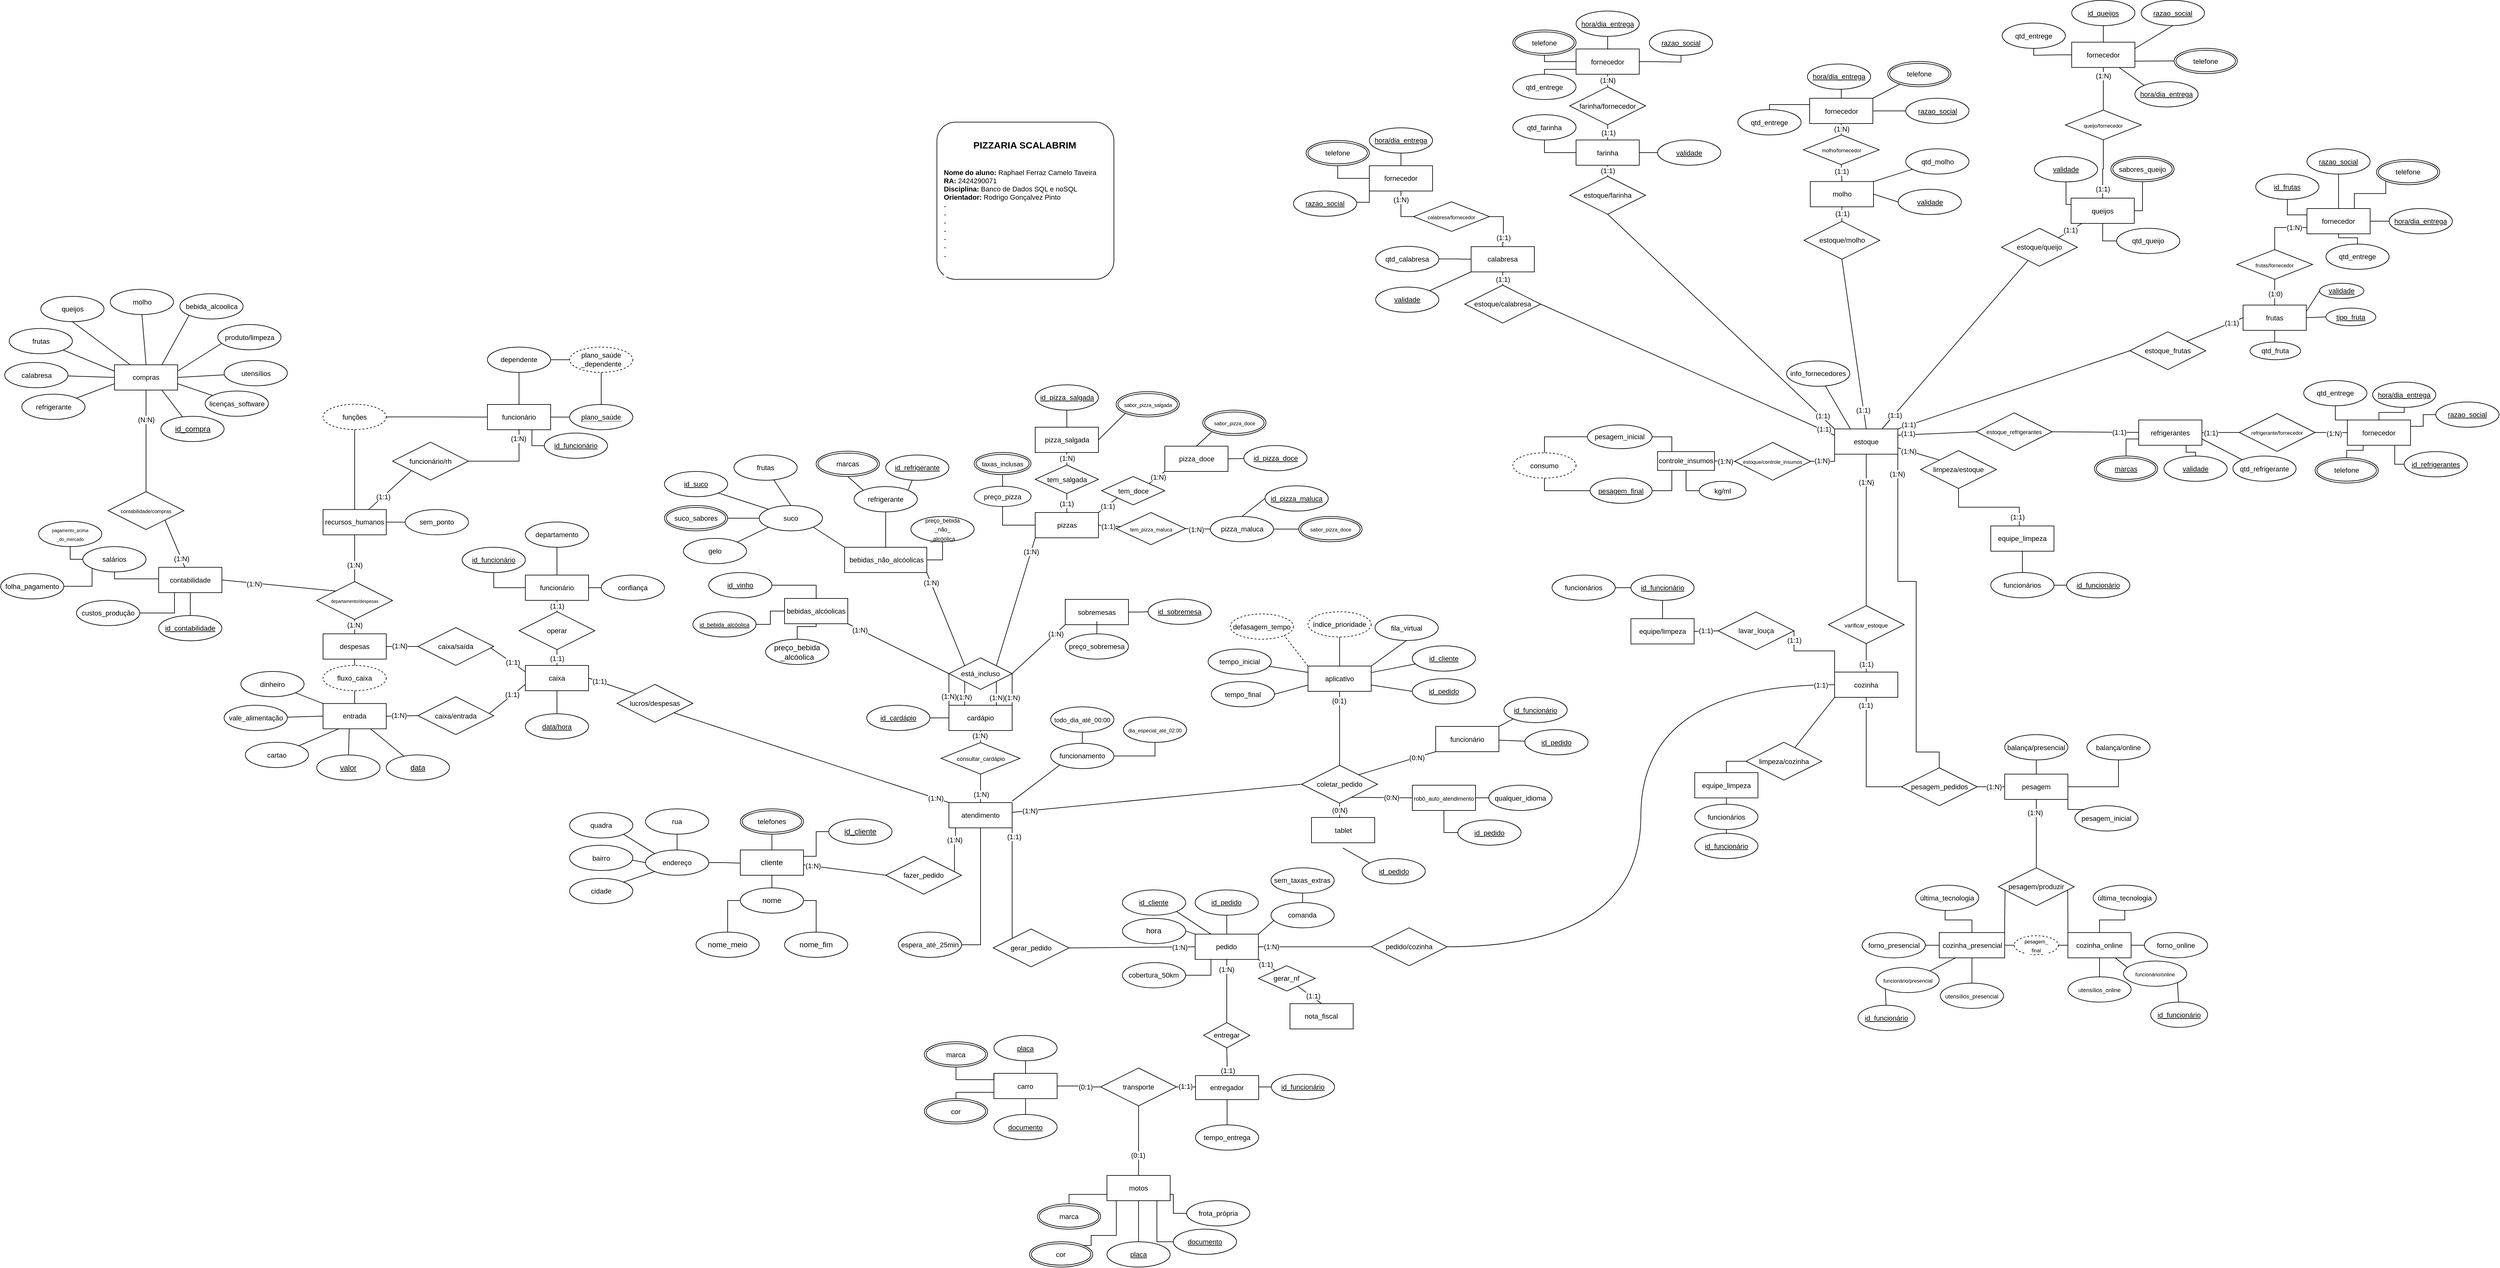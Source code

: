 <mxfile version="26.2.2">
  <diagram name="Página-1" id="BI1HUnCffNlerb2DD-iI">
    <mxGraphModel dx="1959" dy="1711" grid="1" gridSize="10" guides="1" tooltips="1" connect="1" arrows="1" fold="1" page="1" pageScale="1" pageWidth="583" pageHeight="413" math="0" shadow="0">
      <root>
        <mxCell id="0" />
        <mxCell id="1" parent="0" />
        <mxCell id="TC2d5Tbh_WdBV7jz2Du9-1" style="rounded=0;orthogonalLoop=1;jettySize=auto;html=1;entryX=0;entryY=0.5;entryDx=0;entryDy=0;endArrow=none;startFill=0;exitX=1;exitY=0.25;exitDx=0;exitDy=0;edgeStyle=orthogonalEdgeStyle;" parent="1" source="nG5iaDMmcHLQ2-XAhvxq-3" target="nG5iaDMmcHLQ2-XAhvxq-4" edge="1">
          <mxGeometry relative="1" as="geometry">
            <Array as="points">
              <mxPoint x="220" y="175" />
              <mxPoint x="220" y="136" />
            </Array>
          </mxGeometry>
        </mxCell>
        <mxCell id="TC2d5Tbh_WdBV7jz2Du9-31" style="shape=connector;rounded=0;orthogonalLoop=1;jettySize=auto;html=1;exitX=0.999;exitY=0.587;exitDx=0;exitDy=0;entryX=0;entryY=0.5;entryDx=0;entryDy=0;strokeColor=default;align=center;verticalAlign=middle;fontFamily=Helvetica;fontSize=11;fontColor=default;labelBackgroundColor=default;startFill=0;endArrow=none;exitPerimeter=0;" parent="1" source="nG5iaDMmcHLQ2-XAhvxq-3" target="TC2d5Tbh_WdBV7jz2Du9-30" edge="1">
          <mxGeometry relative="1" as="geometry" />
        </mxCell>
        <mxCell id="PWuFMRBmHxdY0qVLmYH0-2" value="(1:N)" style="edgeLabel;html=1;align=center;verticalAlign=middle;resizable=0;points=[];" parent="TC2d5Tbh_WdBV7jz2Du9-31" vertex="1" connectable="0">
          <mxGeometry x="-0.883" relative="1" as="geometry">
            <mxPoint x="7" as="offset" />
          </mxGeometry>
        </mxCell>
        <mxCell id="nG5iaDMmcHLQ2-XAhvxq-3" value="cliente" style="whiteSpace=wrap;html=1;align=center;" parent="1" vertex="1">
          <mxGeometry x="100" y="165" width="100" height="40" as="geometry" />
        </mxCell>
        <mxCell id="nG5iaDMmcHLQ2-XAhvxq-4" value="&lt;u&gt;id_cliente&lt;/u&gt;" style="ellipse;whiteSpace=wrap;html=1;align=center;" parent="1" vertex="1">
          <mxGeometry x="240" y="116" width="100" height="40" as="geometry" />
        </mxCell>
        <mxCell id="TC2d5Tbh_WdBV7jz2Du9-7" style="edgeStyle=orthogonalEdgeStyle;shape=connector;rounded=0;orthogonalLoop=1;jettySize=auto;html=1;entryX=0.5;entryY=1;entryDx=0;entryDy=0;strokeColor=default;align=center;verticalAlign=middle;fontFamily=Helvetica;fontSize=11;fontColor=default;labelBackgroundColor=default;startFill=0;endArrow=none;" parent="1" source="nG5iaDMmcHLQ2-XAhvxq-5" target="nG5iaDMmcHLQ2-XAhvxq-3" edge="1">
          <mxGeometry relative="1" as="geometry" />
        </mxCell>
        <mxCell id="nG5iaDMmcHLQ2-XAhvxq-5" value="nome" style="ellipse;whiteSpace=wrap;html=1;align=center;" parent="1" vertex="1">
          <mxGeometry x="100" y="225" width="100" height="40" as="geometry" />
        </mxCell>
        <mxCell id="nG5iaDMmcHLQ2-XAhvxq-11" style="edgeStyle=orthogonalEdgeStyle;rounded=0;orthogonalLoop=1;jettySize=auto;html=1;entryX=0;entryY=0.5;entryDx=0;entryDy=0;endArrow=none;startFill=0;" parent="1" source="nG5iaDMmcHLQ2-XAhvxq-6" target="nG5iaDMmcHLQ2-XAhvxq-5" edge="1">
          <mxGeometry relative="1" as="geometry" />
        </mxCell>
        <mxCell id="nG5iaDMmcHLQ2-XAhvxq-6" value="nome_meio" style="ellipse;whiteSpace=wrap;html=1;align=center;" parent="1" vertex="1">
          <mxGeometry x="30" y="295" width="100" height="40" as="geometry" />
        </mxCell>
        <mxCell id="nG5iaDMmcHLQ2-XAhvxq-12" style="edgeStyle=orthogonalEdgeStyle;shape=connector;rounded=0;orthogonalLoop=1;jettySize=auto;html=1;entryX=1;entryY=0.5;entryDx=0;entryDy=0;strokeColor=default;align=center;verticalAlign=middle;fontFamily=Helvetica;fontSize=11;fontColor=default;labelBackgroundColor=default;startFill=0;endArrow=none;" parent="1" source="nG5iaDMmcHLQ2-XAhvxq-7" target="nG5iaDMmcHLQ2-XAhvxq-5" edge="1">
          <mxGeometry relative="1" as="geometry" />
        </mxCell>
        <mxCell id="nG5iaDMmcHLQ2-XAhvxq-7" value="nome_fim" style="ellipse;whiteSpace=wrap;html=1;align=center;" parent="1" vertex="1">
          <mxGeometry x="170" y="295" width="100" height="40" as="geometry" />
        </mxCell>
        <mxCell id="TC2d5Tbh_WdBV7jz2Du9-5" style="edgeStyle=orthogonalEdgeStyle;shape=connector;rounded=0;orthogonalLoop=1;jettySize=auto;html=1;entryX=0.5;entryY=1;entryDx=0;entryDy=0;strokeColor=default;align=center;verticalAlign=middle;fontFamily=Helvetica;fontSize=11;fontColor=default;labelBackgroundColor=default;startFill=0;endArrow=none;exitX=0.5;exitY=0;exitDx=0;exitDy=0;" parent="1" source="TC2d5Tbh_WdBV7jz2Du9-49" target="TC2d5Tbh_WdBV7jz2Du9-4" edge="1">
          <mxGeometry relative="1" as="geometry">
            <mxPoint x="480" y="-14" as="sourcePoint" />
          </mxGeometry>
        </mxCell>
        <mxCell id="PWuFMRBmHxdY0qVLmYH0-19" value="(1:N)" style="edgeLabel;html=1;align=center;verticalAlign=middle;resizable=0;points=[];fontFamily=Helvetica;fontSize=11;fontColor=default;labelBackgroundColor=default;" parent="TC2d5Tbh_WdBV7jz2Du9-5" vertex="1" connectable="0">
          <mxGeometry x="0.193" y="1" relative="1" as="geometry">
            <mxPoint as="offset" />
          </mxGeometry>
        </mxCell>
        <mxCell id="TC2d5Tbh_WdBV7jz2Du9-35" style="edgeStyle=orthogonalEdgeStyle;shape=connector;rounded=0;orthogonalLoop=1;jettySize=auto;html=1;exitX=0.25;exitY=0;exitDx=0;exitDy=0;strokeColor=default;align=center;verticalAlign=middle;fontFamily=Helvetica;fontSize=11;fontColor=default;labelBackgroundColor=default;startFill=0;endArrow=none;entryX=0;entryY=0.5;entryDx=0;entryDy=0;" parent="1" source="TC2d5Tbh_WdBV7jz2Du9-4" target="TC2d5Tbh_WdBV7jz2Du9-32" edge="1">
          <mxGeometry relative="1" as="geometry">
            <mxPoint x="450" y="-144" as="targetPoint" />
            <Array as="points">
              <mxPoint x="430" y="-64" />
            </Array>
          </mxGeometry>
        </mxCell>
        <mxCell id="PWuFMRBmHxdY0qVLmYH0-21" value="(1:N)" style="edgeLabel;html=1;align=center;verticalAlign=middle;resizable=0;points=[];fontFamily=Helvetica;fontSize=11;fontColor=default;labelBackgroundColor=default;" parent="TC2d5Tbh_WdBV7jz2Du9-35" vertex="1" connectable="0">
          <mxGeometry x="0.058" relative="1" as="geometry">
            <mxPoint as="offset" />
          </mxGeometry>
        </mxCell>
        <mxCell id="TC2d5Tbh_WdBV7jz2Du9-39" style="edgeStyle=orthogonalEdgeStyle;shape=connector;rounded=0;orthogonalLoop=1;jettySize=auto;html=1;exitX=0.25;exitY=0;exitDx=0;exitDy=0;entryX=0;entryY=1;entryDx=0;entryDy=0;strokeColor=default;align=center;verticalAlign=middle;fontFamily=Helvetica;fontSize=11;fontColor=default;labelBackgroundColor=default;startFill=0;endArrow=none;" parent="1" source="TC2d5Tbh_WdBV7jz2Du9-4" target="TC2d5Tbh_WdBV7jz2Du9-32" edge="1">
          <mxGeometry relative="1" as="geometry" />
        </mxCell>
        <mxCell id="PWuFMRBmHxdY0qVLmYH0-22" value="(1:N)" style="edgeLabel;html=1;align=center;verticalAlign=middle;resizable=0;points=[];fontFamily=Helvetica;fontSize=11;fontColor=default;labelBackgroundColor=default;" parent="TC2d5Tbh_WdBV7jz2Du9-39" vertex="1" connectable="0">
          <mxGeometry x="-0.164" y="1" relative="1" as="geometry">
            <mxPoint y="2" as="offset" />
          </mxGeometry>
        </mxCell>
        <mxCell id="TC2d5Tbh_WdBV7jz2Du9-40" style="edgeStyle=orthogonalEdgeStyle;shape=connector;rounded=0;orthogonalLoop=1;jettySize=auto;html=1;exitX=0.75;exitY=0;exitDx=0;exitDy=0;entryX=1;entryY=1;entryDx=0;entryDy=0;strokeColor=default;align=center;verticalAlign=middle;fontFamily=Helvetica;fontSize=11;fontColor=default;labelBackgroundColor=default;startFill=0;endArrow=none;" parent="1" source="TC2d5Tbh_WdBV7jz2Du9-4" target="TC2d5Tbh_WdBV7jz2Du9-32" edge="1">
          <mxGeometry relative="1" as="geometry" />
        </mxCell>
        <mxCell id="PWuFMRBmHxdY0qVLmYH0-23" value="(1:N)" style="edgeLabel;html=1;align=center;verticalAlign=middle;resizable=0;points=[];fontFamily=Helvetica;fontSize=11;fontColor=default;labelBackgroundColor=default;" parent="TC2d5Tbh_WdBV7jz2Du9-40" vertex="1" connectable="0">
          <mxGeometry x="-0.36" y="-1" relative="1" as="geometry">
            <mxPoint as="offset" />
          </mxGeometry>
        </mxCell>
        <mxCell id="3-8kkFwIBkBbtY8qzIeg-10" value="" style="edgeStyle=orthogonalEdgeStyle;shape=connector;rounded=0;orthogonalLoop=1;jettySize=auto;html=1;strokeColor=default;align=center;verticalAlign=middle;fontFamily=Helvetica;fontSize=11;fontColor=default;labelBackgroundColor=default;startFill=0;endArrow=none;" parent="1" source="TC2d5Tbh_WdBV7jz2Du9-4" target="3-8kkFwIBkBbtY8qzIeg-6" edge="1">
          <mxGeometry relative="1" as="geometry" />
        </mxCell>
        <mxCell id="TC2d5Tbh_WdBV7jz2Du9-4" value="cardápio" style="whiteSpace=wrap;html=1;align=center;fontFamily=Helvetica;fontSize=11;fontColor=default;labelBackgroundColor=default;" parent="1" vertex="1">
          <mxGeometry x="430" y="-64" width="100" height="40" as="geometry" />
        </mxCell>
        <mxCell id="TC2d5Tbh_WdBV7jz2Du9-8" value="endereço" style="ellipse;whiteSpace=wrap;html=1;align=center;fontFamily=Helvetica;fontSize=11;fontColor=default;labelBackgroundColor=default;" parent="1" vertex="1">
          <mxGeometry x="-50" y="165" width="100" height="40" as="geometry" />
        </mxCell>
        <mxCell id="TC2d5Tbh_WdBV7jz2Du9-9" style="edgeStyle=orthogonalEdgeStyle;shape=connector;rounded=0;orthogonalLoop=1;jettySize=auto;html=1;entryX=-0.009;entryY=0.523;entryDx=0;entryDy=0;entryPerimeter=0;strokeColor=default;align=center;verticalAlign=middle;fontFamily=Helvetica;fontSize=11;fontColor=default;labelBackgroundColor=default;startFill=0;endArrow=none;" parent="1" source="TC2d5Tbh_WdBV7jz2Du9-8" target="nG5iaDMmcHLQ2-XAhvxq-3" edge="1">
          <mxGeometry relative="1" as="geometry" />
        </mxCell>
        <mxCell id="TC2d5Tbh_WdBV7jz2Du9-33" style="shape=connector;rounded=0;orthogonalLoop=1;jettySize=auto;html=1;exitX=1;exitY=1;exitDx=0;exitDy=0;entryX=0;entryY=0.5;entryDx=0;entryDy=0;strokeColor=default;align=center;verticalAlign=middle;fontFamily=Helvetica;fontSize=11;fontColor=default;labelBackgroundColor=default;startFill=0;endArrow=none;" parent="1" source="TC2d5Tbh_WdBV7jz2Du9-17" target="TC2d5Tbh_WdBV7jz2Du9-32" edge="1">
          <mxGeometry relative="1" as="geometry" />
        </mxCell>
        <mxCell id="PWuFMRBmHxdY0qVLmYH0-27" value="(1:N)" style="edgeLabel;html=1;align=center;verticalAlign=middle;resizable=0;points=[];fontFamily=Helvetica;fontSize=11;fontColor=default;labelBackgroundColor=default;" parent="TC2d5Tbh_WdBV7jz2Du9-33" vertex="1" connectable="0">
          <mxGeometry x="-0.764" relative="1" as="geometry">
            <mxPoint as="offset" />
          </mxGeometry>
        </mxCell>
        <mxCell id="TC2d5Tbh_WdBV7jz2Du9-17" value="bebidas_alcóolicas" style="whiteSpace=wrap;html=1;align=center;fontFamily=Helvetica;fontSize=11;fontColor=default;labelBackgroundColor=default;" parent="1" vertex="1">
          <mxGeometry x="170" y="-233" width="100" height="40" as="geometry" />
        </mxCell>
        <mxCell id="mB3RFdtjq5HIS41osal6-5" style="edgeStyle=orthogonalEdgeStyle;shape=connector;rounded=0;orthogonalLoop=1;jettySize=auto;html=1;entryX=0.5;entryY=1;entryDx=0;entryDy=0;strokeColor=default;align=center;verticalAlign=middle;fontFamily=Helvetica;fontSize=11;fontColor=default;labelBackgroundColor=default;startFill=0;endArrow=none;exitX=1;exitY=0.5;exitDx=0;exitDy=0;" parent="1" source="TC2d5Tbh_WdBV7jz2Du9-18" target="mB3RFdtjq5HIS41osal6-4" edge="1">
          <mxGeometry relative="1" as="geometry" />
        </mxCell>
        <mxCell id="TC2d5Tbh_WdBV7jz2Du9-18" value="&amp;nbsp;bebidas_não_alcóolicas" style="whiteSpace=wrap;html=1;align=center;fontFamily=Helvetica;fontSize=11;fontColor=default;labelBackgroundColor=default;" parent="1" vertex="1">
          <mxGeometry x="265" y="-314" width="130" height="40" as="geometry" />
        </mxCell>
        <mxCell id="TC2d5Tbh_WdBV7jz2Du9-133" style="shape=connector;rounded=0;orthogonalLoop=1;jettySize=auto;html=1;exitX=1;exitY=0;exitDx=0;exitDy=0;entryX=0;entryY=1;entryDx=0;entryDy=0;strokeColor=default;align=center;verticalAlign=middle;fontFamily=Helvetica;fontSize=11;fontColor=default;labelBackgroundColor=default;startFill=0;endArrow=none;" parent="1" source="TC2d5Tbh_WdBV7jz2Du9-19" target="TC2d5Tbh_WdBV7jz2Du9-132" edge="1">
          <mxGeometry relative="1" as="geometry" />
        </mxCell>
        <mxCell id="PWuFMRBmHxdY0qVLmYH0-36" value="(1:1)" style="edgeLabel;html=1;align=center;verticalAlign=middle;resizable=0;points=[];fontFamily=Helvetica;fontSize=11;fontColor=default;labelBackgroundColor=default;" parent="TC2d5Tbh_WdBV7jz2Du9-133" vertex="1" connectable="0">
          <mxGeometry x="-0.33" y="-1" relative="1" as="geometry">
            <mxPoint x="4" y="-3" as="offset" />
          </mxGeometry>
        </mxCell>
        <mxCell id="TC2d5Tbh_WdBV7jz2Du9-19" value="pizzas" style="whiteSpace=wrap;html=1;align=center;fontFamily=Helvetica;fontSize=11;fontColor=default;labelBackgroundColor=default;" parent="1" vertex="1">
          <mxGeometry x="566.5" y="-369" width="100" height="40" as="geometry" />
        </mxCell>
        <mxCell id="3-ARwzht7Ylp9Ly-y1Ny-175" value="" style="edgeStyle=orthogonalEdgeStyle;shape=connector;rounded=0;orthogonalLoop=1;jettySize=auto;html=1;strokeColor=default;align=center;verticalAlign=middle;fontFamily=Helvetica;fontSize=11;fontColor=default;labelBackgroundColor=default;startFill=0;endArrow=none;" parent="1" source="TC2d5Tbh_WdBV7jz2Du9-20" target="TC2d5Tbh_WdBV7jz2Du9-71" edge="1">
          <mxGeometry relative="1" as="geometry" />
        </mxCell>
        <mxCell id="TC2d5Tbh_WdBV7jz2Du9-20" value="sobremesas" style="whiteSpace=wrap;html=1;align=center;fontFamily=Helvetica;fontSize=11;fontColor=default;labelBackgroundColor=default;" parent="1" vertex="1">
          <mxGeometry x="614" y="-231.5" width="100" height="40" as="geometry" />
        </mxCell>
        <mxCell id="TC2d5Tbh_WdBV7jz2Du9-93" style="shape=connector;rounded=0;orthogonalLoop=1;jettySize=auto;html=1;entryX=0;entryY=0.5;entryDx=0;entryDy=0;strokeColor=default;align=center;verticalAlign=middle;fontFamily=Helvetica;fontSize=11;fontColor=default;labelBackgroundColor=default;startFill=0;endArrow=none;exitX=1;exitY=0.5;exitDx=0;exitDy=0;" parent="1" source="TC2d5Tbh_WdBV7jz2Du9-98" target="TC2d5Tbh_WdBV7jz2Du9-92" edge="1">
          <mxGeometry relative="1" as="geometry">
            <mxPoint x="788" y="310.0" as="sourcePoint" />
          </mxGeometry>
        </mxCell>
        <mxCell id="PWuFMRBmHxdY0qVLmYH0-52" value="(1:N)" style="edgeLabel;html=1;align=center;verticalAlign=middle;resizable=0;points=[];fontFamily=Helvetica;fontSize=11;fontColor=default;labelBackgroundColor=default;" parent="TC2d5Tbh_WdBV7jz2Du9-93" vertex="1" connectable="0">
          <mxGeometry x="0.749" relative="1" as="geometry">
            <mxPoint as="offset" />
          </mxGeometry>
        </mxCell>
        <mxCell id="TC2d5Tbh_WdBV7jz2Du9-99" style="shape=connector;rounded=0;orthogonalLoop=1;jettySize=auto;html=1;exitX=1;exitY=1;exitDx=0;exitDy=0;entryX=0;entryY=0;entryDx=0;entryDy=0;strokeColor=default;align=center;verticalAlign=middle;fontFamily=Helvetica;fontSize=11;fontColor=default;labelBackgroundColor=default;startFill=0;endArrow=none;" parent="1" source="TC2d5Tbh_WdBV7jz2Du9-22" target="TC2d5Tbh_WdBV7jz2Du9-98" edge="1">
          <mxGeometry relative="1" as="geometry" />
        </mxCell>
        <mxCell id="PWuFMRBmHxdY0qVLmYH0-53" value="(1:1)" style="edgeLabel;html=1;align=center;verticalAlign=middle;resizable=0;points=[];fontFamily=Helvetica;fontSize=11;fontColor=default;labelBackgroundColor=default;" parent="TC2d5Tbh_WdBV7jz2Du9-99" vertex="1" connectable="0">
          <mxGeometry x="-0.839" y="3" relative="1" as="geometry">
            <mxPoint as="offset" />
          </mxGeometry>
        </mxCell>
        <mxCell id="3-ARwzht7Ylp9Ly-y1Ny-336" style="edgeStyle=orthogonalEdgeStyle;shape=connector;rounded=0;orthogonalLoop=1;jettySize=auto;html=1;exitX=0.907;exitY=0.419;exitDx=0;exitDy=0;entryX=0.104;entryY=0.985;entryDx=0;entryDy=0;strokeColor=default;align=center;verticalAlign=middle;fontFamily=Helvetica;fontSize=11;fontColor=default;labelBackgroundColor=default;startFill=0;endArrow=none;entryPerimeter=0;exitPerimeter=0;" parent="1" source="TC2d5Tbh_WdBV7jz2Du9-30" target="TC2d5Tbh_WdBV7jz2Du9-22" edge="1">
          <mxGeometry relative="1" as="geometry" />
        </mxCell>
        <mxCell id="PWuFMRBmHxdY0qVLmYH0-258" value="(1:N)" style="edgeLabel;html=1;align=center;verticalAlign=middle;resizable=0;points=[];fontFamily=Helvetica;fontSize=11;fontColor=default;labelBackgroundColor=default;" parent="3-ARwzht7Ylp9Ly-y1Ny-336" vertex="1" connectable="0">
          <mxGeometry x="0.173" relative="1" as="geometry">
            <mxPoint y="-9" as="offset" />
          </mxGeometry>
        </mxCell>
        <mxCell id="TC2d5Tbh_WdBV7jz2Du9-30" value="fazer_pedido" style="shape=rhombus;perimeter=rhombusPerimeter;whiteSpace=wrap;html=1;align=center;fontFamily=Helvetica;fontSize=11;fontColor=default;labelBackgroundColor=default;" parent="1" vertex="1">
          <mxGeometry x="330" y="175.0" width="120" height="60" as="geometry" />
        </mxCell>
        <mxCell id="TC2d5Tbh_WdBV7jz2Du9-36" style="shape=connector;rounded=0;orthogonalLoop=1;jettySize=auto;html=1;exitX=0;exitY=0;exitDx=0;exitDy=0;entryX=1;entryY=1;entryDx=0;entryDy=0;strokeColor=default;align=center;verticalAlign=middle;fontFamily=Helvetica;fontSize=11;fontColor=default;labelBackgroundColor=default;startFill=0;endArrow=none;" parent="1" source="TC2d5Tbh_WdBV7jz2Du9-32" target="TC2d5Tbh_WdBV7jz2Du9-18" edge="1">
          <mxGeometry relative="1" as="geometry" />
        </mxCell>
        <mxCell id="PWuFMRBmHxdY0qVLmYH0-26" value="(1:N)" style="edgeLabel;html=1;align=center;verticalAlign=middle;resizable=0;points=[];fontFamily=Helvetica;fontSize=11;fontColor=default;labelBackgroundColor=default;" parent="TC2d5Tbh_WdBV7jz2Du9-36" vertex="1" connectable="0">
          <mxGeometry x="0.629" y="-1" relative="1" as="geometry">
            <mxPoint x="-5" y="-11" as="offset" />
          </mxGeometry>
        </mxCell>
        <mxCell id="TC2d5Tbh_WdBV7jz2Du9-37" style="shape=connector;rounded=0;orthogonalLoop=1;jettySize=auto;html=1;exitX=1;exitY=0;exitDx=0;exitDy=0;entryX=0;entryY=1;entryDx=0;entryDy=0;strokeColor=default;align=center;verticalAlign=middle;fontFamily=Helvetica;fontSize=11;fontColor=default;labelBackgroundColor=default;startFill=0;endArrow=none;" parent="1" source="TC2d5Tbh_WdBV7jz2Du9-32" target="TC2d5Tbh_WdBV7jz2Du9-19" edge="1">
          <mxGeometry relative="1" as="geometry" />
        </mxCell>
        <mxCell id="PWuFMRBmHxdY0qVLmYH0-28" value="(1:N)" style="edgeLabel;html=1;align=center;verticalAlign=middle;resizable=0;points=[];fontFamily=Helvetica;fontSize=11;fontColor=default;labelBackgroundColor=default;" parent="TC2d5Tbh_WdBV7jz2Du9-37" vertex="1" connectable="0">
          <mxGeometry x="0.782" relative="1" as="geometry">
            <mxPoint as="offset" />
          </mxGeometry>
        </mxCell>
        <mxCell id="TC2d5Tbh_WdBV7jz2Du9-45" style="edgeStyle=orthogonalEdgeStyle;shape=connector;rounded=0;orthogonalLoop=1;jettySize=auto;html=1;exitX=1;exitY=0.5;exitDx=0;exitDy=0;entryX=1;entryY=0;entryDx=0;entryDy=0;strokeColor=default;align=center;verticalAlign=middle;fontFamily=Helvetica;fontSize=11;fontColor=default;labelBackgroundColor=default;startFill=0;endArrow=none;" parent="1" source="TC2d5Tbh_WdBV7jz2Du9-32" target="TC2d5Tbh_WdBV7jz2Du9-4" edge="1">
          <mxGeometry relative="1" as="geometry">
            <Array as="points">
              <mxPoint x="530" y="-75" />
              <mxPoint x="530" y="-75" />
            </Array>
          </mxGeometry>
        </mxCell>
        <mxCell id="PWuFMRBmHxdY0qVLmYH0-24" value="(1:N)" style="edgeLabel;html=1;align=center;verticalAlign=middle;resizable=0;points=[];fontFamily=Helvetica;fontSize=11;fontColor=default;labelBackgroundColor=default;" parent="TC2d5Tbh_WdBV7jz2Du9-45" vertex="1" connectable="0">
          <mxGeometry x="0.44" y="1" relative="1" as="geometry">
            <mxPoint x="-1" y="2" as="offset" />
          </mxGeometry>
        </mxCell>
        <mxCell id="TC2d5Tbh_WdBV7jz2Du9-32" value="está_incluso" style="shape=rhombus;perimeter=rhombusPerimeter;whiteSpace=wrap;html=1;align=center;fontFamily=Helvetica;fontSize=11;fontColor=default;labelBackgroundColor=default;" parent="1" vertex="1">
          <mxGeometry x="430" y="-139" width="100" height="50" as="geometry" />
        </mxCell>
        <mxCell id="TC2d5Tbh_WdBV7jz2Du9-44" style="shape=connector;rounded=0;orthogonalLoop=1;jettySize=auto;html=1;exitX=1;exitY=0.5;exitDx=0;exitDy=0;entryX=0;entryY=1;entryDx=0;entryDy=0;strokeColor=default;align=center;verticalAlign=middle;fontFamily=Helvetica;fontSize=11;fontColor=default;labelBackgroundColor=default;startFill=0;endArrow=none;" parent="1" target="TC2d5Tbh_WdBV7jz2Du9-20" edge="1">
          <mxGeometry relative="1" as="geometry">
            <mxPoint x="530" y="-114.26" as="sourcePoint" />
            <mxPoint x="570" y="-114.26" as="targetPoint" />
          </mxGeometry>
        </mxCell>
        <mxCell id="PWuFMRBmHxdY0qVLmYH0-29" value="(1:N)" style="edgeLabel;html=1;align=center;verticalAlign=middle;resizable=0;points=[];fontFamily=Helvetica;fontSize=11;fontColor=default;labelBackgroundColor=default;" parent="TC2d5Tbh_WdBV7jz2Du9-44" vertex="1" connectable="0">
          <mxGeometry x="0.642" relative="1" as="geometry">
            <mxPoint as="offset" />
          </mxGeometry>
        </mxCell>
        <mxCell id="PWuFMRBmHxdY0qVLmYH0-260" style="edgeStyle=orthogonalEdgeStyle;shape=connector;rounded=0;orthogonalLoop=1;jettySize=auto;html=1;exitX=0.5;exitY=1;exitDx=0;exitDy=0;entryX=1;entryY=0.5;entryDx=0;entryDy=0;strokeColor=default;align=center;verticalAlign=middle;fontFamily=Helvetica;fontSize=11;fontColor=default;labelBackgroundColor=default;startFill=0;endArrow=none;" parent="1" source="TC2d5Tbh_WdBV7jz2Du9-22" target="PWuFMRBmHxdY0qVLmYH0-259" edge="1">
          <mxGeometry relative="1" as="geometry" />
        </mxCell>
        <mxCell id="TC2d5Tbh_WdBV7jz2Du9-22" value="atendimento" style="whiteSpace=wrap;html=1;align=center;fontFamily=Helvetica;fontSize=11;fontColor=default;labelBackgroundColor=default;" parent="1" vertex="1">
          <mxGeometry x="430" y="90" width="100" height="40" as="geometry" />
        </mxCell>
        <mxCell id="TC2d5Tbh_WdBV7jz2Du9-48" value="" style="edgeStyle=orthogonalEdgeStyle;shape=connector;rounded=0;orthogonalLoop=1;jettySize=auto;html=1;entryX=0.5;entryY=1;entryDx=0;entryDy=0;strokeColor=default;align=center;verticalAlign=middle;fontFamily=Helvetica;fontSize=11;fontColor=default;labelBackgroundColor=default;startFill=0;endArrow=none;exitX=0.5;exitY=0;exitDx=0;exitDy=0;" parent="1" source="TC2d5Tbh_WdBV7jz2Du9-22" target="TC2d5Tbh_WdBV7jz2Du9-49" edge="1">
          <mxGeometry relative="1" as="geometry">
            <mxPoint x="480" y="-110" as="sourcePoint" />
            <mxPoint x="480" y="-170" as="targetPoint" />
          </mxGeometry>
        </mxCell>
        <mxCell id="PWuFMRBmHxdY0qVLmYH0-20" value="(1:N)" style="edgeLabel;html=1;align=center;verticalAlign=middle;resizable=0;points=[];fontFamily=Helvetica;fontSize=11;fontColor=default;labelBackgroundColor=default;" parent="TC2d5Tbh_WdBV7jz2Du9-48" vertex="1" connectable="0">
          <mxGeometry x="-0.407" y="-1" relative="1" as="geometry">
            <mxPoint as="offset" />
          </mxGeometry>
        </mxCell>
        <mxCell id="TC2d5Tbh_WdBV7jz2Du9-49" value="&lt;font style=&quot;font-size: 9px;&quot;&gt;consultar_cardápio&lt;/font&gt;" style="shape=rhombus;perimeter=rhombusPerimeter;whiteSpace=wrap;html=1;align=center;fontFamily=Helvetica;fontSize=11;fontColor=default;labelBackgroundColor=default;" parent="1" vertex="1">
          <mxGeometry x="417.5" y="-5" width="125" height="50" as="geometry" />
        </mxCell>
        <mxCell id="TC2d5Tbh_WdBV7jz2Du9-69" style="shape=connector;rounded=0;orthogonalLoop=1;jettySize=auto;html=1;exitX=0.654;exitY=0.845;exitDx=0;exitDy=0;entryX=0;entryY=0.5;entryDx=0;entryDy=0;strokeColor=default;align=center;verticalAlign=middle;fontFamily=Helvetica;fontSize=11;fontColor=default;labelBackgroundColor=default;startFill=0;endArrow=none;exitPerimeter=0;" parent="1" source="TC2d5Tbh_WdBV7jz2Du9-52" target="TC2d5Tbh_WdBV7jz2Du9-66" edge="1">
          <mxGeometry relative="1" as="geometry" />
        </mxCell>
        <mxCell id="PWuFMRBmHxdY0qVLmYH0-46" value="(0:N)" style="edgeLabel;html=1;align=center;verticalAlign=middle;resizable=0;points=[];fontFamily=Helvetica;fontSize=11;fontColor=default;labelBackgroundColor=default;" parent="TC2d5Tbh_WdBV7jz2Du9-69" vertex="1" connectable="0">
          <mxGeometry x="0.318" relative="1" as="geometry">
            <mxPoint as="offset" />
          </mxGeometry>
        </mxCell>
        <mxCell id="PWuFMRBmHxdY0qVLmYH0-41" style="shape=connector;rounded=0;orthogonalLoop=1;jettySize=auto;html=1;exitX=0;exitY=0.5;exitDx=0;exitDy=0;entryX=1;entryY=0.388;entryDx=0;entryDy=0;strokeColor=default;align=center;verticalAlign=middle;fontFamily=Helvetica;fontSize=11;fontColor=default;labelBackgroundColor=default;startFill=0;endArrow=none;entryPerimeter=0;" parent="1" source="TC2d5Tbh_WdBV7jz2Du9-52" target="TC2d5Tbh_WdBV7jz2Du9-22" edge="1">
          <mxGeometry relative="1" as="geometry" />
        </mxCell>
        <mxCell id="PWuFMRBmHxdY0qVLmYH0-50" value="(1:N)" style="edgeLabel;html=1;align=center;verticalAlign=middle;resizable=0;points=[];fontFamily=Helvetica;fontSize=11;fontColor=default;labelBackgroundColor=default;" parent="PWuFMRBmHxdY0qVLmYH0-41" vertex="1" connectable="0">
          <mxGeometry x="0.879" relative="1" as="geometry">
            <mxPoint as="offset" />
          </mxGeometry>
        </mxCell>
        <mxCell id="TC2d5Tbh_WdBV7jz2Du9-52" value="coletar_pedido" style="shape=rhombus;perimeter=rhombusPerimeter;whiteSpace=wrap;html=1;align=center;fontFamily=Helvetica;fontSize=11;fontColor=default;labelBackgroundColor=default;" parent="1" vertex="1">
          <mxGeometry x="988" y="31" width="120" height="60" as="geometry" />
        </mxCell>
        <mxCell id="TC2d5Tbh_WdBV7jz2Du9-67" style="shape=connector;rounded=0;orthogonalLoop=1;jettySize=auto;html=1;entryX=0.5;entryY=0;entryDx=0;entryDy=0;strokeColor=default;align=center;verticalAlign=middle;fontFamily=Helvetica;fontSize=11;fontColor=default;labelBackgroundColor=default;startFill=0;endArrow=none;exitX=0.5;exitY=1;exitDx=0;exitDy=0;" parent="1" source="TC2d5Tbh_WdBV7jz2Du9-54" target="TC2d5Tbh_WdBV7jz2Du9-52" edge="1">
          <mxGeometry relative="1" as="geometry" />
        </mxCell>
        <mxCell id="PWuFMRBmHxdY0qVLmYH0-44" value="(0:1)" style="edgeLabel;html=1;align=center;verticalAlign=middle;resizable=0;points=[];fontFamily=Helvetica;fontSize=11;fontColor=default;labelBackgroundColor=default;" parent="TC2d5Tbh_WdBV7jz2Du9-67" vertex="1" connectable="0">
          <mxGeometry x="-0.744" y="-1" relative="1" as="geometry">
            <mxPoint as="offset" />
          </mxGeometry>
        </mxCell>
        <mxCell id="3-ARwzht7Ylp9Ly-y1Ny-319" style="shape=connector;rounded=0;orthogonalLoop=1;jettySize=auto;html=1;exitX=0.5;exitY=0;exitDx=0;exitDy=0;entryX=0.5;entryY=1;entryDx=0;entryDy=0;strokeColor=default;align=center;verticalAlign=middle;fontFamily=Helvetica;fontSize=11;fontColor=default;labelBackgroundColor=default;startFill=0;endArrow=none;" parent="1" source="TC2d5Tbh_WdBV7jz2Du9-54" target="3-ARwzht7Ylp9Ly-y1Ny-318" edge="1">
          <mxGeometry relative="1" as="geometry" />
        </mxCell>
        <mxCell id="3-8kkFwIBkBbtY8qzIeg-21" style="shape=connector;rounded=0;orthogonalLoop=1;jettySize=auto;html=1;exitX=0;exitY=0;exitDx=0;exitDy=0;entryX=1;entryY=1;entryDx=0;entryDy=0;strokeColor=default;align=center;verticalAlign=middle;fontFamily=Helvetica;fontSize=11;fontColor=default;labelBackgroundColor=default;startFill=0;endArrow=none;elbow=vertical;dashed=1;" parent="1" source="TC2d5Tbh_WdBV7jz2Du9-54" target="3-ARwzht7Ylp9Ly-y1Ny-330" edge="1">
          <mxGeometry relative="1" as="geometry" />
        </mxCell>
        <mxCell id="TC2d5Tbh_WdBV7jz2Du9-54" value="aplicativo" style="whiteSpace=wrap;html=1;align=center;fontFamily=Helvetica;fontSize=11;fontColor=default;labelBackgroundColor=default;" parent="1" vertex="1">
          <mxGeometry x="998" y="-126" width="100" height="40" as="geometry" />
        </mxCell>
        <mxCell id="3-8kkFwIBkBbtY8qzIeg-47" style="shape=connector;rounded=0;orthogonalLoop=1;jettySize=auto;html=1;exitX=0.5;exitY=0;exitDx=0;exitDy=0;entryX=0;entryY=1;entryDx=0;entryDy=0;strokeColor=default;align=center;verticalAlign=middle;fontFamily=Helvetica;fontSize=11;fontColor=default;labelBackgroundColor=default;startFill=0;endArrow=none;" parent="1" source="TC2d5Tbh_WdBV7jz2Du9-56" target="3-8kkFwIBkBbtY8qzIeg-46" edge="1">
          <mxGeometry relative="1" as="geometry" />
        </mxCell>
        <mxCell id="TC2d5Tbh_WdBV7jz2Du9-56" value="pizza_doce" style="whiteSpace=wrap;html=1;align=center;fontFamily=Helvetica;fontSize=11;fontColor=default;labelBackgroundColor=default;" parent="1" vertex="1">
          <mxGeometry x="771.5" y="-474" width="100" height="40" as="geometry" />
        </mxCell>
        <mxCell id="3-8kkFwIBkBbtY8qzIeg-12" style="shape=connector;rounded=0;orthogonalLoop=1;jettySize=auto;html=1;exitX=0.5;exitY=0;exitDx=0;exitDy=0;entryX=0;entryY=0.5;entryDx=0;entryDy=0;strokeColor=default;align=center;verticalAlign=middle;fontFamily=Helvetica;fontSize=11;fontColor=default;labelBackgroundColor=default;startFill=0;endArrow=none;" parent="1" source="TC2d5Tbh_WdBV7jz2Du9-57" target="3-8kkFwIBkBbtY8qzIeg-11" edge="1">
          <mxGeometry relative="1" as="geometry" />
        </mxCell>
        <mxCell id="3-8kkFwIBkBbtY8qzIeg-51" style="shape=connector;rounded=0;orthogonalLoop=1;jettySize=auto;html=1;exitX=1;exitY=0.5;exitDx=0;exitDy=0;entryX=0;entryY=0.5;entryDx=0;entryDy=0;strokeColor=default;align=center;verticalAlign=middle;fontFamily=Helvetica;fontSize=11;fontColor=default;labelBackgroundColor=default;startFill=0;endArrow=none;" parent="1" source="TC2d5Tbh_WdBV7jz2Du9-57" target="3-8kkFwIBkBbtY8qzIeg-50" edge="1">
          <mxGeometry relative="1" as="geometry" />
        </mxCell>
        <mxCell id="TC2d5Tbh_WdBV7jz2Du9-57" value="pizza_maluca" style="ellipse;whiteSpace=wrap;html=1;align=center;fontFamily=Helvetica;fontSize=11;fontColor=default;labelBackgroundColor=default;" parent="1" vertex="1">
          <mxGeometry x="843.5" y="-362.75" width="100" height="40" as="geometry" />
        </mxCell>
        <mxCell id="TC2d5Tbh_WdBV7jz2Du9-58" style="edgeStyle=orthogonalEdgeStyle;shape=connector;rounded=0;orthogonalLoop=1;jettySize=auto;html=1;strokeColor=default;align=center;verticalAlign=middle;fontFamily=Helvetica;fontSize=11;fontColor=default;labelBackgroundColor=default;startFill=0;endArrow=none;entryX=0.5;entryY=0;entryDx=0;entryDy=0;exitX=0.5;exitY=1;exitDx=0;exitDy=0;" parent="1" source="TC2d5Tbh_WdBV7jz2Du9-127" edge="1">
          <mxGeometry relative="1" as="geometry">
            <mxPoint x="616.5" y="-464" as="sourcePoint" />
            <mxPoint x="616.5" y="-443.0" as="targetPoint" />
          </mxGeometry>
        </mxCell>
        <mxCell id="PWuFMRBmHxdY0qVLmYH0-33" value="(1:N)" style="edgeLabel;html=1;align=center;verticalAlign=middle;resizable=0;points=[];fontFamily=Helvetica;fontSize=11;fontColor=default;labelBackgroundColor=default;" parent="TC2d5Tbh_WdBV7jz2Du9-58" vertex="1" connectable="0">
          <mxGeometry x="-0.175" relative="1" as="geometry">
            <mxPoint as="offset" />
          </mxGeometry>
        </mxCell>
        <mxCell id="TC2d5Tbh_WdBV7jz2Du9-64" style="edgeStyle=orthogonalEdgeStyle;shape=connector;rounded=0;orthogonalLoop=1;jettySize=auto;html=1;entryX=0.5;entryY=0;entryDx=0;entryDy=0;strokeColor=default;align=center;verticalAlign=middle;fontFamily=Helvetica;fontSize=11;fontColor=default;labelBackgroundColor=default;startFill=0;endArrow=none;" parent="1" source="TC2d5Tbh_WdBV7jz2Du9-61" target="TC2d5Tbh_WdBV7jz2Du9-18" edge="1">
          <mxGeometry relative="1" as="geometry" />
        </mxCell>
        <mxCell id="TC2d5Tbh_WdBV7jz2Du9-121" style="shape=connector;rounded=0;orthogonalLoop=1;jettySize=auto;html=1;exitX=0;exitY=0;exitDx=0;exitDy=0;entryX=0.5;entryY=1;entryDx=0;entryDy=0;strokeColor=default;align=center;verticalAlign=middle;fontFamily=Helvetica;fontSize=11;fontColor=default;labelBackgroundColor=default;startFill=0;endArrow=none;" parent="1" source="TC2d5Tbh_WdBV7jz2Du9-61" target="3-8kkFwIBkBbtY8qzIeg-7" edge="1">
          <mxGeometry relative="1" as="geometry">
            <mxPoint x="270" y="-420" as="targetPoint" />
          </mxGeometry>
        </mxCell>
        <mxCell id="TC2d5Tbh_WdBV7jz2Du9-61" value="refrigerante" style="ellipse;whiteSpace=wrap;html=1;align=center;fontFamily=Helvetica;fontSize=11;fontColor=default;labelBackgroundColor=default;" parent="1" vertex="1">
          <mxGeometry x="280" y="-410" width="100" height="40" as="geometry" />
        </mxCell>
        <mxCell id="TC2d5Tbh_WdBV7jz2Du9-63" style="shape=connector;rounded=0;orthogonalLoop=1;jettySize=auto;html=1;exitX=1;exitY=1;exitDx=0;exitDy=0;entryX=0;entryY=0;entryDx=0;entryDy=0;strokeColor=default;align=center;verticalAlign=middle;fontFamily=Helvetica;fontSize=11;fontColor=default;labelBackgroundColor=default;startFill=0;endArrow=none;" parent="1" source="TC2d5Tbh_WdBV7jz2Du9-62" target="TC2d5Tbh_WdBV7jz2Du9-18" edge="1">
          <mxGeometry relative="1" as="geometry" />
        </mxCell>
        <mxCell id="TC2d5Tbh_WdBV7jz2Du9-119" style="shape=connector;rounded=0;orthogonalLoop=1;jettySize=auto;html=1;exitX=0;exitY=0.5;exitDx=0;exitDy=0;entryX=1;entryY=0.5;entryDx=0;entryDy=0;strokeColor=default;align=center;verticalAlign=middle;fontFamily=Helvetica;fontSize=11;fontColor=default;labelBackgroundColor=default;startFill=0;endArrow=none;" parent="1" source="TC2d5Tbh_WdBV7jz2Du9-62" target="3-8kkFwIBkBbtY8qzIeg-8" edge="1">
          <mxGeometry relative="1" as="geometry">
            <mxPoint x="125.355" y="-348.142" as="targetPoint" />
          </mxGeometry>
        </mxCell>
        <mxCell id="3-8kkFwIBkBbtY8qzIeg-104" style="shape=connector;rounded=0;orthogonalLoop=1;jettySize=auto;html=1;exitX=0;exitY=1;exitDx=0;exitDy=0;entryX=1;entryY=0;entryDx=0;entryDy=0;strokeColor=default;align=center;verticalAlign=middle;fontFamily=Helvetica;fontSize=11;fontColor=default;labelBackgroundColor=default;startFill=0;endArrow=none;" parent="1" source="TC2d5Tbh_WdBV7jz2Du9-62" target="3-8kkFwIBkBbtY8qzIeg-103" edge="1">
          <mxGeometry relative="1" as="geometry" />
        </mxCell>
        <mxCell id="TC2d5Tbh_WdBV7jz2Du9-62" value="suco" style="ellipse;whiteSpace=wrap;html=1;align=center;fontFamily=Helvetica;fontSize=11;fontColor=default;labelBackgroundColor=default;" parent="1" vertex="1">
          <mxGeometry x="130" y="-380" width="100" height="40" as="geometry" />
        </mxCell>
        <mxCell id="TC2d5Tbh_WdBV7jz2Du9-68" style="shape=connector;rounded=0;orthogonalLoop=1;jettySize=auto;html=1;strokeColor=default;align=center;verticalAlign=middle;fontFamily=Helvetica;fontSize=11;fontColor=default;labelBackgroundColor=default;startFill=0;endArrow=none;exitX=0;exitY=1;exitDx=0;exitDy=0;entryX=1;entryY=0;entryDx=0;entryDy=0;" parent="1" source="TC2d5Tbh_WdBV7jz2Du9-65" target="TC2d5Tbh_WdBV7jz2Du9-52" edge="1">
          <mxGeometry relative="1" as="geometry">
            <mxPoint x="1138" y="37" as="sourcePoint" />
          </mxGeometry>
        </mxCell>
        <mxCell id="PWuFMRBmHxdY0qVLmYH0-45" value="(0:N)" style="edgeLabel;html=1;align=center;verticalAlign=middle;resizable=0;points=[];fontFamily=Helvetica;fontSize=11;fontColor=default;labelBackgroundColor=default;" parent="TC2d5Tbh_WdBV7jz2Du9-68" vertex="1" connectable="0">
          <mxGeometry x="-0.499" relative="1" as="geometry">
            <mxPoint as="offset" />
          </mxGeometry>
        </mxCell>
        <mxCell id="3-ARwzht7Ylp9Ly-y1Ny-161" style="shape=connector;rounded=0;orthogonalLoop=1;jettySize=auto;html=1;exitX=1;exitY=0;exitDx=0;exitDy=0;entryX=0;entryY=1;entryDx=0;entryDy=0;strokeColor=default;align=center;verticalAlign=middle;fontFamily=Helvetica;fontSize=11;fontColor=default;labelBackgroundColor=default;startFill=0;endArrow=none;" parent="1" source="TC2d5Tbh_WdBV7jz2Du9-65" target="3-ARwzht7Ylp9Ly-y1Ny-160" edge="1">
          <mxGeometry relative="1" as="geometry" />
        </mxCell>
        <mxCell id="TC2d5Tbh_WdBV7jz2Du9-65" value="funcionário" style="whiteSpace=wrap;html=1;align=center;fontFamily=Helvetica;fontSize=11;fontColor=default;labelBackgroundColor=default;" parent="1" vertex="1">
          <mxGeometry x="1200" y="-30.5" width="100" height="40" as="geometry" />
        </mxCell>
        <mxCell id="TC2d5Tbh_WdBV7jz2Du9-66" value="&lt;font style=&quot;font-size: 9px;&quot;&gt;robô_auto_atendimento&lt;/font&gt;" style="whiteSpace=wrap;html=1;align=center;fontFamily=Helvetica;fontSize=11;fontColor=default;labelBackgroundColor=default;" parent="1" vertex="1">
          <mxGeometry x="1163" y="62.5" width="100" height="40" as="geometry" />
        </mxCell>
        <mxCell id="TC2d5Tbh_WdBV7jz2Du9-71" value="&lt;u&gt;id_sobremesa&lt;/u&gt;" style="ellipse;whiteSpace=wrap;html=1;align=center;fontFamily=Helvetica;fontSize=11;fontColor=default;labelBackgroundColor=default;" parent="1" vertex="1">
          <mxGeometry x="745" y="-232" width="100" height="40" as="geometry" />
        </mxCell>
        <mxCell id="TC2d5Tbh_WdBV7jz2Du9-74" style="edgeStyle=orthogonalEdgeStyle;shape=connector;rounded=0;orthogonalLoop=1;jettySize=auto;html=1;entryX=0;entryY=0.5;entryDx=0;entryDy=0;strokeColor=default;align=center;verticalAlign=middle;fontFamily=Helvetica;fontSize=11;fontColor=default;labelBackgroundColor=default;startFill=0;endArrow=none;exitX=1;exitY=0.5;exitDx=0;exitDy=0;" parent="1" source="TC2d5Tbh_WdBV7jz2Du9-73" target="TC2d5Tbh_WdBV7jz2Du9-17" edge="1">
          <mxGeometry relative="1" as="geometry" />
        </mxCell>
        <mxCell id="TC2d5Tbh_WdBV7jz2Du9-73" value="&lt;font style=&quot;font-size: 9px;&quot;&gt;&lt;u&gt;id_bebida_alcóolica&lt;/u&gt;&lt;/font&gt;" style="ellipse;whiteSpace=wrap;html=1;align=center;fontFamily=Helvetica;fontSize=11;fontColor=default;labelBackgroundColor=default;" parent="1" vertex="1">
          <mxGeometry x="25" y="-212" width="100" height="40" as="geometry" />
        </mxCell>
        <mxCell id="3-8kkFwIBkBbtY8qzIeg-9" style="shape=connector;rounded=0;orthogonalLoop=1;jettySize=auto;html=1;exitX=1;exitY=1;exitDx=0;exitDy=0;entryX=0;entryY=0;entryDx=0;entryDy=0;strokeColor=default;align=center;verticalAlign=middle;fontFamily=Helvetica;fontSize=11;fontColor=default;labelBackgroundColor=default;startFill=0;endArrow=none;" parent="1" source="TC2d5Tbh_WdBV7jz2Du9-76" target="TC2d5Tbh_WdBV7jz2Du9-62" edge="1">
          <mxGeometry relative="1" as="geometry" />
        </mxCell>
        <mxCell id="TC2d5Tbh_WdBV7jz2Du9-76" value="&lt;u&gt;id_suco&lt;/u&gt;" style="ellipse;whiteSpace=wrap;html=1;align=center;fontFamily=Helvetica;fontSize=11;fontColor=default;labelBackgroundColor=default;" parent="1" vertex="1">
          <mxGeometry x="-20" y="-434" width="100" height="40" as="geometry" />
        </mxCell>
        <mxCell id="TC2d5Tbh_WdBV7jz2Du9-79" style="shape=connector;rounded=0;orthogonalLoop=1;jettySize=auto;html=1;entryX=1;entryY=0;entryDx=0;entryDy=0;strokeColor=default;align=center;verticalAlign=middle;fontFamily=Helvetica;fontSize=11;fontColor=default;labelBackgroundColor=default;startFill=0;endArrow=none;" parent="1" source="TC2d5Tbh_WdBV7jz2Du9-78" target="TC2d5Tbh_WdBV7jz2Du9-61" edge="1">
          <mxGeometry relative="1" as="geometry" />
        </mxCell>
        <mxCell id="TC2d5Tbh_WdBV7jz2Du9-78" value="&lt;u&gt;id_refrigerante&lt;/u&gt;" style="ellipse;whiteSpace=wrap;html=1;align=center;fontFamily=Helvetica;fontSize=11;fontColor=default;labelBackgroundColor=default;" parent="1" vertex="1">
          <mxGeometry x="330" y="-460" width="100" height="40" as="geometry" />
        </mxCell>
        <mxCell id="TC2d5Tbh_WdBV7jz2Du9-80" value="&lt;u&gt;id_pizza_salgada&lt;/u&gt;" style="ellipse;whiteSpace=wrap;html=1;align=center;fontFamily=Helvetica;fontSize=11;fontColor=default;labelBackgroundColor=default;" parent="1" vertex="1">
          <mxGeometry x="566.5" y="-571" width="100" height="40" as="geometry" />
        </mxCell>
        <mxCell id="TC2d5Tbh_WdBV7jz2Du9-83" style="shape=connector;rounded=0;orthogonalLoop=1;jettySize=auto;html=1;strokeColor=default;align=center;verticalAlign=middle;fontFamily=Helvetica;fontSize=11;fontColor=default;labelBackgroundColor=default;startFill=0;endArrow=none;" parent="1" source="TC2d5Tbh_WdBV7jz2Du9-82" edge="1">
          <mxGeometry relative="1" as="geometry">
            <mxPoint x="871.5" y="-454" as="targetPoint" />
          </mxGeometry>
        </mxCell>
        <mxCell id="TC2d5Tbh_WdBV7jz2Du9-82" value="&lt;u&gt;id_pizza_doce&lt;/u&gt;" style="ellipse;whiteSpace=wrap;html=1;align=center;fontFamily=Helvetica;fontSize=11;fontColor=default;labelBackgroundColor=default;" parent="1" vertex="1">
          <mxGeometry x="896.5" y="-475" width="100" height="40" as="geometry" />
        </mxCell>
        <mxCell id="TC2d5Tbh_WdBV7jz2Du9-102" style="shape=connector;rounded=0;orthogonalLoop=1;jettySize=auto;html=1;entryX=0.302;entryY=0.196;entryDx=0;entryDy=0;strokeColor=default;align=center;verticalAlign=middle;fontFamily=Helvetica;fontSize=11;fontColor=default;labelBackgroundColor=default;startFill=0;endArrow=none;exitX=1;exitY=1;exitDx=0;exitDy=0;entryPerimeter=0;" parent="1" source="TC2d5Tbh_WdBV7jz2Du9-92" target="TC2d5Tbh_WdBV7jz2Du9-101" edge="1">
          <mxGeometry relative="1" as="geometry">
            <mxPoint x="859.48" y="348.2" as="sourcePoint" />
          </mxGeometry>
        </mxCell>
        <mxCell id="PWuFMRBmHxdY0qVLmYH0-62" value="(1:1)" style="edgeLabel;html=1;align=center;verticalAlign=middle;resizable=0;points=[];fontFamily=Helvetica;fontSize=11;fontColor=default;labelBackgroundColor=default;" parent="TC2d5Tbh_WdBV7jz2Du9-102" vertex="1" connectable="0">
          <mxGeometry x="-0.195" relative="1" as="geometry">
            <mxPoint as="offset" />
          </mxGeometry>
        </mxCell>
        <mxCell id="3-ARwzht7Ylp9Ly-y1Ny-201" style="edgeStyle=orthogonalEdgeStyle;shape=connector;rounded=0;orthogonalLoop=1;jettySize=auto;html=1;entryX=0;entryY=0.5;entryDx=0;entryDy=0;strokeColor=default;align=center;verticalAlign=middle;fontFamily=Helvetica;fontSize=11;fontColor=default;labelBackgroundColor=default;startFill=0;endArrow=none;" parent="1" source="TC2d5Tbh_WdBV7jz2Du9-92" target="3-ARwzht7Ylp9Ly-y1Ny-200" edge="1">
          <mxGeometry relative="1" as="geometry">
            <mxPoint x="1098.48" y="318.2" as="targetPoint" />
          </mxGeometry>
        </mxCell>
        <mxCell id="PWuFMRBmHxdY0qVLmYH0-64" value="(1:N)" style="edgeLabel;html=1;align=center;verticalAlign=middle;resizable=0;points=[];fontFamily=Helvetica;fontSize=11;fontColor=default;labelBackgroundColor=default;" parent="3-ARwzht7Ylp9Ly-y1Ny-201" vertex="1" connectable="0">
          <mxGeometry x="-0.861" y="-1" relative="1" as="geometry">
            <mxPoint x="8" y="-1" as="offset" />
          </mxGeometry>
        </mxCell>
        <mxCell id="3-ARwzht7Ylp9Ly-y1Ny-205" style="edgeStyle=orthogonalEdgeStyle;shape=connector;rounded=0;orthogonalLoop=1;jettySize=auto;html=1;entryX=0.5;entryY=0;entryDx=0;entryDy=0;strokeColor=default;align=center;verticalAlign=middle;fontFamily=Helvetica;fontSize=11;fontColor=default;labelBackgroundColor=default;startFill=0;endArrow=none;" parent="1" source="TC2d5Tbh_WdBV7jz2Du9-92" target="3-ARwzht7Ylp9Ly-y1Ny-204" edge="1">
          <mxGeometry relative="1" as="geometry" />
        </mxCell>
        <mxCell id="PWuFMRBmHxdY0qVLmYH0-55" value="(1:N)" style="edgeLabel;html=1;align=center;verticalAlign=middle;resizable=0;points=[];fontFamily=Helvetica;fontSize=11;fontColor=default;labelBackgroundColor=default;" parent="3-ARwzht7Ylp9Ly-y1Ny-205" vertex="1" connectable="0">
          <mxGeometry x="-0.692" y="-1" relative="1" as="geometry">
            <mxPoint as="offset" />
          </mxGeometry>
        </mxCell>
        <mxCell id="3-ARwzht7Ylp9Ly-y1Ny-341" style="shape=connector;rounded=0;orthogonalLoop=1;jettySize=auto;html=1;exitX=1;exitY=0;exitDx=0;exitDy=0;entryX=0.05;entryY=0.694;entryDx=0;entryDy=0;strokeColor=default;align=center;verticalAlign=middle;fontFamily=Helvetica;fontSize=11;fontColor=default;labelBackgroundColor=default;startFill=0;endArrow=none;entryPerimeter=0;" parent="1" source="TC2d5Tbh_WdBV7jz2Du9-92" target="3-ARwzht7Ylp9Ly-y1Ny-340" edge="1">
          <mxGeometry relative="1" as="geometry" />
        </mxCell>
        <mxCell id="3-8kkFwIBkBbtY8qzIeg-178" style="edgeStyle=orthogonalEdgeStyle;shape=connector;rounded=0;orthogonalLoop=1;jettySize=auto;html=1;exitX=0.25;exitY=1;exitDx=0;exitDy=0;entryX=1;entryY=0.5;entryDx=0;entryDy=0;strokeColor=default;align=center;verticalAlign=middle;fontFamily=Helvetica;fontSize=11;fontColor=default;labelBackgroundColor=default;startFill=0;endArrow=none;" parent="1" source="TC2d5Tbh_WdBV7jz2Du9-92" target="3-8kkFwIBkBbtY8qzIeg-177" edge="1">
          <mxGeometry relative="1" as="geometry" />
        </mxCell>
        <mxCell id="TC2d5Tbh_WdBV7jz2Du9-92" value="pedido" style="whiteSpace=wrap;html=1;align=center;fontFamily=Helvetica;fontSize=11;fontColor=default;labelBackgroundColor=default;" parent="1" vertex="1">
          <mxGeometry x="819.48" y="298.2" width="100" height="40" as="geometry" />
        </mxCell>
        <mxCell id="TC2d5Tbh_WdBV7jz2Du9-107" value="" style="edgeStyle=orthogonalEdgeStyle;shape=connector;rounded=0;orthogonalLoop=1;jettySize=auto;html=1;strokeColor=default;align=center;verticalAlign=middle;fontFamily=Helvetica;fontSize=11;fontColor=default;labelBackgroundColor=default;startFill=0;endArrow=none;entryX=0.5;entryY=0;entryDx=0;entryDy=0;" parent="1" source="TC2d5Tbh_WdBV7jz2Du9-96" target="TC2d5Tbh_WdBV7jz2Du9-92" edge="1">
          <mxGeometry relative="1" as="geometry" />
        </mxCell>
        <mxCell id="TC2d5Tbh_WdBV7jz2Du9-96" value="&lt;u&gt;id_pedido&lt;/u&gt;" style="ellipse;whiteSpace=wrap;html=1;align=center;fontFamily=Helvetica;fontSize=11;fontColor=default;labelBackgroundColor=default;" parent="1" vertex="1">
          <mxGeometry x="819.48" y="228.2" width="100" height="40" as="geometry" />
        </mxCell>
        <mxCell id="TC2d5Tbh_WdBV7jz2Du9-98" value="gerar_pedido" style="shape=rhombus;perimeter=rhombusPerimeter;whiteSpace=wrap;html=1;align=center;fontFamily=Helvetica;fontSize=11;fontColor=default;labelBackgroundColor=default;" parent="1" vertex="1">
          <mxGeometry x="500" y="290" width="120" height="60" as="geometry" />
        </mxCell>
        <mxCell id="TC2d5Tbh_WdBV7jz2Du9-104" style="shape=connector;rounded=0;orthogonalLoop=1;jettySize=auto;html=1;entryX=0.5;entryY=0;entryDx=0;entryDy=0;strokeColor=default;align=center;verticalAlign=middle;fontFamily=Helvetica;fontSize=11;fontColor=default;labelBackgroundColor=default;startFill=0;endArrow=none;" parent="1" source="TC2d5Tbh_WdBV7jz2Du9-101" target="TC2d5Tbh_WdBV7jz2Du9-103" edge="1">
          <mxGeometry relative="1" as="geometry" />
        </mxCell>
        <mxCell id="PWuFMRBmHxdY0qVLmYH0-61" value="(1:1)" style="edgeLabel;html=1;align=center;verticalAlign=middle;resizable=0;points=[];fontFamily=Helvetica;fontSize=11;fontColor=default;labelBackgroundColor=default;" parent="TC2d5Tbh_WdBV7jz2Du9-104" vertex="1" connectable="0">
          <mxGeometry x="0.235" y="2" relative="1" as="geometry">
            <mxPoint as="offset" />
          </mxGeometry>
        </mxCell>
        <mxCell id="TC2d5Tbh_WdBV7jz2Du9-101" value="gerar_nf" style="shape=rhombus;perimeter=rhombusPerimeter;whiteSpace=wrap;html=1;align=center;fontFamily=Helvetica;fontSize=11;fontColor=default;labelBackgroundColor=default;" parent="1" vertex="1">
          <mxGeometry x="919.48" y="348.2" width="90" height="40" as="geometry" />
        </mxCell>
        <mxCell id="TC2d5Tbh_WdBV7jz2Du9-103" value="nota_fiscal" style="whiteSpace=wrap;html=1;align=center;fontFamily=Helvetica;fontSize=11;fontColor=default;labelBackgroundColor=default;" parent="1" vertex="1">
          <mxGeometry x="969.48" y="408.2" width="100" height="40" as="geometry" />
        </mxCell>
        <mxCell id="TC2d5Tbh_WdBV7jz2Du9-106" style="edgeStyle=orthogonalEdgeStyle;shape=connector;rounded=0;orthogonalLoop=1;jettySize=auto;html=1;entryX=0.5;entryY=0;entryDx=0;entryDy=0;strokeColor=default;align=center;verticalAlign=middle;fontFamily=Helvetica;fontSize=11;fontColor=default;labelBackgroundColor=default;startFill=0;endArrow=none;" parent="1" target="nG5iaDMmcHLQ2-XAhvxq-3" edge="1">
          <mxGeometry relative="1" as="geometry">
            <mxPoint x="150" y="142.0" as="sourcePoint" />
          </mxGeometry>
        </mxCell>
        <mxCell id="TC2d5Tbh_WdBV7jz2Du9-112" style="edgeStyle=orthogonalEdgeStyle;shape=connector;rounded=0;orthogonalLoop=1;jettySize=auto;html=1;strokeColor=default;align=center;verticalAlign=middle;fontFamily=Helvetica;fontSize=11;fontColor=default;labelBackgroundColor=default;startFill=0;endArrow=none;" parent="1" source="TC2d5Tbh_WdBV7jz2Du9-111" edge="1">
          <mxGeometry relative="1" as="geometry">
            <mxPoint x="150" y="145" as="targetPoint" />
          </mxGeometry>
        </mxCell>
        <mxCell id="TC2d5Tbh_WdBV7jz2Du9-111" value="telefones" style="ellipse;shape=doubleEllipse;margin=3;whiteSpace=wrap;html=1;align=center;fontFamily=Helvetica;fontSize=11;fontColor=default;labelBackgroundColor=default;" parent="1" vertex="1">
          <mxGeometry x="100" y="100" width="100" height="40" as="geometry" />
        </mxCell>
        <mxCell id="3-ARwzht7Ylp9Ly-y1Ny-280" style="edgeStyle=orthogonalEdgeStyle;shape=connector;rounded=0;orthogonalLoop=1;jettySize=auto;html=1;exitX=0;exitY=0;exitDx=0;exitDy=0;entryX=1;entryY=0.5;entryDx=0;entryDy=0;strokeColor=default;align=center;verticalAlign=middle;fontFamily=Helvetica;fontSize=11;fontColor=default;labelBackgroundColor=default;startFill=0;endArrow=none;" parent="1" source="TC2d5Tbh_WdBV7jz2Du9-113" target="3-ARwzht7Ylp9Ly-y1Ny-279" edge="1">
          <mxGeometry relative="1" as="geometry">
            <Array as="points">
              <mxPoint x="1831" y="-150" />
              <mxPoint x="1767" y="-150" />
            </Array>
          </mxGeometry>
        </mxCell>
        <mxCell id="PWuFMRBmHxdY0qVLmYH0-65" value="(1:1)" style="edgeLabel;html=1;align=center;verticalAlign=middle;resizable=0;points=[];fontFamily=Helvetica;fontSize=11;fontColor=default;labelBackgroundColor=default;" parent="3-ARwzht7Ylp9Ly-y1Ny-280" vertex="1" connectable="0">
          <mxGeometry x="0.058" relative="1" as="geometry">
            <mxPoint x="-29" y="-17" as="offset" />
          </mxGeometry>
        </mxCell>
        <mxCell id="3-ARwzht7Ylp9Ly-y1Ny-287" style="shape=connector;rounded=0;orthogonalLoop=1;jettySize=auto;html=1;exitX=0;exitY=1;exitDx=0;exitDy=0;strokeColor=default;align=center;verticalAlign=middle;fontFamily=Helvetica;fontSize=11;fontColor=default;labelBackgroundColor=default;startFill=0;endArrow=none;entryX=0.643;entryY=0.145;entryDx=0;entryDy=0;entryPerimeter=0;" parent="1" source="TC2d5Tbh_WdBV7jz2Du9-113" target="3-ARwzht7Ylp9Ly-y1Ny-286" edge="1">
          <mxGeometry relative="1" as="geometry">
            <mxPoint x="1789" y="-45" as="targetPoint" />
          </mxGeometry>
        </mxCell>
        <mxCell id="TC2d5Tbh_WdBV7jz2Du9-113" value="cozinha" style="whiteSpace=wrap;html=1;align=center;fontFamily=Helvetica;fontSize=11;fontColor=default;labelBackgroundColor=default;" parent="1" vertex="1">
          <mxGeometry x="1831" y="-116.5" width="100" height="40" as="geometry" />
        </mxCell>
        <mxCell id="3-ARwzht7Ylp9Ly-y1Ny-121" value="" style="edgeStyle=orthogonalEdgeStyle;shape=connector;rounded=0;orthogonalLoop=1;jettySize=auto;html=1;strokeColor=default;align=center;verticalAlign=middle;fontFamily=Helvetica;fontSize=11;fontColor=default;labelBackgroundColor=default;startFill=0;endArrow=none;" parent="1" source="TC2d5Tbh_WdBV7jz2Du9-117" target="TC2d5Tbh_WdBV7jz2Du9-113" edge="1">
          <mxGeometry relative="1" as="geometry" />
        </mxCell>
        <mxCell id="PWuFMRBmHxdY0qVLmYH0-68" value="(1:1)" style="edgeLabel;html=1;align=center;verticalAlign=middle;resizable=0;points=[];fontFamily=Helvetica;fontSize=11;fontColor=default;labelBackgroundColor=default;" parent="3-ARwzht7Ylp9Ly-y1Ny-121" vertex="1" connectable="0">
          <mxGeometry x="0.415" relative="1" as="geometry">
            <mxPoint as="offset" />
          </mxGeometry>
        </mxCell>
        <mxCell id="TC2d5Tbh_WdBV7jz2Du9-117" value="&lt;font style=&quot;font-size: 9px;&quot;&gt;varificar_estoque&lt;/font&gt;" style="shape=rhombus;perimeter=rhombusPerimeter;whiteSpace=wrap;html=1;align=center;fontFamily=Helvetica;fontSize=11;fontColor=default;labelBackgroundColor=default;" parent="1" vertex="1">
          <mxGeometry x="1821" y="-221.5" width="120" height="60" as="geometry" />
        </mxCell>
        <mxCell id="TC2d5Tbh_WdBV7jz2Du9-126" style="edgeStyle=orthogonalEdgeStyle;shape=connector;rounded=0;orthogonalLoop=1;jettySize=auto;html=1;entryX=0.5;entryY=0;entryDx=0;entryDy=0;strokeColor=default;align=center;verticalAlign=middle;fontFamily=Helvetica;fontSize=11;fontColor=default;labelBackgroundColor=default;startFill=0;endArrow=none;" parent="1" source="TC2d5Tbh_WdBV7jz2Du9-125" target="TC2d5Tbh_WdBV7jz2Du9-19" edge="1">
          <mxGeometry relative="1" as="geometry" />
        </mxCell>
        <mxCell id="PWuFMRBmHxdY0qVLmYH0-34" value="(1:1)" style="edgeLabel;html=1;align=center;verticalAlign=middle;resizable=0;points=[];fontFamily=Helvetica;fontSize=11;fontColor=default;labelBackgroundColor=default;" parent="TC2d5Tbh_WdBV7jz2Du9-126" vertex="1" connectable="0">
          <mxGeometry x="0.427" y="-1" relative="1" as="geometry">
            <mxPoint as="offset" />
          </mxGeometry>
        </mxCell>
        <mxCell id="TC2d5Tbh_WdBV7jz2Du9-125" value="tem_salgada" style="shape=rhombus;perimeter=rhombusPerimeter;whiteSpace=wrap;html=1;align=center;fontFamily=Helvetica;fontSize=11;fontColor=default;labelBackgroundColor=default;" parent="1" vertex="1">
          <mxGeometry x="566.5" y="-444" width="100" height="45" as="geometry" />
        </mxCell>
        <mxCell id="TC2d5Tbh_WdBV7jz2Du9-128" value="" style="edgeStyle=orthogonalEdgeStyle;shape=connector;rounded=0;orthogonalLoop=1;jettySize=auto;html=1;strokeColor=default;align=center;verticalAlign=middle;fontFamily=Helvetica;fontSize=11;fontColor=default;labelBackgroundColor=default;startFill=0;endArrow=none;" parent="1" source="TC2d5Tbh_WdBV7jz2Du9-127" target="TC2d5Tbh_WdBV7jz2Du9-80" edge="1">
          <mxGeometry relative="1" as="geometry" />
        </mxCell>
        <mxCell id="TC2d5Tbh_WdBV7jz2Du9-127" value="pizza_salgada" style="whiteSpace=wrap;html=1;align=center;fontFamily=Helvetica;fontSize=11;fontColor=default;labelBackgroundColor=default;" parent="1" vertex="1">
          <mxGeometry x="566.5" y="-504" width="100" height="40" as="geometry" />
        </mxCell>
        <mxCell id="TC2d5Tbh_WdBV7jz2Du9-131" style="shape=connector;rounded=0;orthogonalLoop=1;jettySize=auto;html=1;entryX=0;entryY=1;entryDx=0;entryDy=0;strokeColor=default;align=center;verticalAlign=middle;fontFamily=Helvetica;fontSize=11;fontColor=default;labelBackgroundColor=default;startFill=0;endArrow=none;exitX=1;exitY=0.5;exitDx=0;exitDy=0;" parent="1" source="TC2d5Tbh_WdBV7jz2Du9-127" target="3-8kkFwIBkBbtY8qzIeg-45" edge="1">
          <mxGeometry relative="1" as="geometry">
            <mxPoint x="710.5" y="-505.68" as="targetPoint" />
          </mxGeometry>
        </mxCell>
        <mxCell id="TC2d5Tbh_WdBV7jz2Du9-132" value="tem_doce" style="shape=rhombus;perimeter=rhombusPerimeter;whiteSpace=wrap;html=1;align=center;fontFamily=Helvetica;fontSize=11;fontColor=default;labelBackgroundColor=default;" parent="1" vertex="1">
          <mxGeometry x="671.5" y="-426" width="100" height="45" as="geometry" />
        </mxCell>
        <mxCell id="TC2d5Tbh_WdBV7jz2Du9-134" style="shape=connector;rounded=0;orthogonalLoop=1;jettySize=auto;html=1;exitX=1;exitY=0;exitDx=0;exitDy=0;entryX=0;entryY=1;entryDx=0;entryDy=0;strokeColor=default;align=center;verticalAlign=middle;fontFamily=Helvetica;fontSize=11;fontColor=default;labelBackgroundColor=default;startFill=0;endArrow=none;" parent="1" source="TC2d5Tbh_WdBV7jz2Du9-132" target="TC2d5Tbh_WdBV7jz2Du9-56" edge="1">
          <mxGeometry relative="1" as="geometry" />
        </mxCell>
        <mxCell id="PWuFMRBmHxdY0qVLmYH0-35" value="(1:N)" style="edgeLabel;html=1;align=center;verticalAlign=middle;resizable=0;points=[];fontFamily=Helvetica;fontSize=11;fontColor=default;labelBackgroundColor=default;" parent="TC2d5Tbh_WdBV7jz2Du9-134" vertex="1" connectable="0">
          <mxGeometry x="0.132" relative="1" as="geometry">
            <mxPoint as="offset" />
          </mxGeometry>
        </mxCell>
        <mxCell id="TC2d5Tbh_WdBV7jz2Du9-136" style="edgeStyle=orthogonalEdgeStyle;shape=connector;rounded=0;orthogonalLoop=1;jettySize=auto;html=1;entryX=0;entryY=0.5;entryDx=0;entryDy=0;strokeColor=default;align=center;verticalAlign=middle;fontFamily=Helvetica;fontSize=11;fontColor=default;labelBackgroundColor=default;startFill=0;endArrow=none;" parent="1" source="TC2d5Tbh_WdBV7jz2Du9-135" target="TC2d5Tbh_WdBV7jz2Du9-57" edge="1">
          <mxGeometry relative="1" as="geometry" />
        </mxCell>
        <mxCell id="PWuFMRBmHxdY0qVLmYH0-38" value="(1:N)" style="edgeLabel;html=1;align=center;verticalAlign=middle;resizable=0;points=[];fontFamily=Helvetica;fontSize=11;fontColor=default;labelBackgroundColor=default;" parent="TC2d5Tbh_WdBV7jz2Du9-136" vertex="1" connectable="0">
          <mxGeometry x="0.535" y="2" relative="1" as="geometry">
            <mxPoint x="-13" y="2" as="offset" />
          </mxGeometry>
        </mxCell>
        <mxCell id="TC2d5Tbh_WdBV7jz2Du9-137" style="shape=connector;rounded=0;orthogonalLoop=1;jettySize=auto;html=1;entryX=1;entryY=0.5;entryDx=0;entryDy=0;strokeColor=default;align=center;verticalAlign=middle;fontFamily=Helvetica;fontSize=11;fontColor=default;labelBackgroundColor=default;startFill=0;endArrow=none;" parent="1" source="TC2d5Tbh_WdBV7jz2Du9-135" target="TC2d5Tbh_WdBV7jz2Du9-19" edge="1">
          <mxGeometry relative="1" as="geometry" />
        </mxCell>
        <mxCell id="PWuFMRBmHxdY0qVLmYH0-37" value="(1:1)" style="edgeLabel;html=1;align=center;verticalAlign=middle;resizable=0;points=[];fontFamily=Helvetica;fontSize=11;fontColor=default;labelBackgroundColor=default;" parent="TC2d5Tbh_WdBV7jz2Du9-137" vertex="1" connectable="0">
          <mxGeometry x="0.329" y="1" relative="1" as="geometry">
            <mxPoint x="3" as="offset" />
          </mxGeometry>
        </mxCell>
        <mxCell id="TC2d5Tbh_WdBV7jz2Du9-135" value="&lt;font style=&quot;font-size: 8px;&quot;&gt;tem_pizza_maluca&lt;/font&gt;" style="shape=rhombus;perimeter=rhombusPerimeter;whiteSpace=wrap;html=1;align=center;fontFamily=Helvetica;fontSize=11;fontColor=default;labelBackgroundColor=default;" parent="1" vertex="1">
          <mxGeometry x="694.5" y="-369" width="110" height="51" as="geometry" />
        </mxCell>
        <mxCell id="3-ARwzht7Ylp9Ly-y1Ny-4" style="edgeStyle=orthogonalEdgeStyle;shape=connector;rounded=0;orthogonalLoop=1;jettySize=auto;html=1;exitX=0.5;exitY=1;exitDx=0;exitDy=0;entryX=0.5;entryY=0;entryDx=0;entryDy=0;strokeColor=default;align=center;verticalAlign=middle;fontFamily=Helvetica;fontSize=11;fontColor=default;labelBackgroundColor=default;startFill=0;endArrow=none;" parent="1" source="3-ARwzht7Ylp9Ly-y1Ny-3" target="TC2d5Tbh_WdBV7jz2Du9-117" edge="1">
          <mxGeometry relative="1" as="geometry">
            <mxPoint x="1868" y="-400.25" as="targetPoint" />
          </mxGeometry>
        </mxCell>
        <mxCell id="PWuFMRBmHxdY0qVLmYH0-67" value="(1:N)" style="edgeLabel;html=1;align=center;verticalAlign=middle;resizable=0;points=[];fontFamily=Helvetica;fontSize=11;fontColor=default;labelBackgroundColor=default;" parent="3-ARwzht7Ylp9Ly-y1Ny-4" vertex="1" connectable="0">
          <mxGeometry x="-0.63" y="1" relative="1" as="geometry">
            <mxPoint x="-1" as="offset" />
          </mxGeometry>
        </mxCell>
        <mxCell id="3-ARwzht7Ylp9Ly-y1Ny-129" style="shape=connector;rounded=0;orthogonalLoop=1;jettySize=auto;html=1;exitX=1;exitY=1;exitDx=0;exitDy=0;entryX=0.5;entryY=0;entryDx=0;entryDy=0;strokeColor=default;align=center;verticalAlign=middle;fontFamily=Helvetica;fontSize=11;fontColor=default;labelBackgroundColor=default;startFill=0;endArrow=none;edgeStyle=orthogonalEdgeStyle;" parent="1" source="3-ARwzht7Ylp9Ly-y1Ny-3" target="3-ARwzht7Ylp9Ly-y1Ny-127" edge="1">
          <mxGeometry relative="1" as="geometry">
            <Array as="points">
              <mxPoint x="1931" y="-260" />
              <mxPoint x="1960" y="-260" />
              <mxPoint x="1960" y="10" />
              <mxPoint x="1997" y="10" />
            </Array>
          </mxGeometry>
        </mxCell>
        <mxCell id="PWuFMRBmHxdY0qVLmYH0-104" value="(1:N)" style="edgeLabel;html=1;align=center;verticalAlign=middle;resizable=0;points=[];fontFamily=Helvetica;fontSize=11;fontColor=default;labelBackgroundColor=default;" parent="3-ARwzht7Ylp9Ly-y1Ny-129" vertex="1" connectable="0">
          <mxGeometry x="-0.888" y="-1" relative="1" as="geometry">
            <mxPoint as="offset" />
          </mxGeometry>
        </mxCell>
        <mxCell id="3-8kkFwIBkBbtY8qzIeg-80" style="shape=connector;rounded=0;orthogonalLoop=1;jettySize=auto;html=1;exitX=1;exitY=0.75;exitDx=0;exitDy=0;entryX=0;entryY=0;entryDx=0;entryDy=0;strokeColor=default;align=center;verticalAlign=middle;fontFamily=Helvetica;fontSize=11;fontColor=default;labelBackgroundColor=default;startFill=0;endArrow=none;" parent="1" source="3-ARwzht7Ylp9Ly-y1Ny-3" target="3-8kkFwIBkBbtY8qzIeg-78" edge="1">
          <mxGeometry relative="1" as="geometry" />
        </mxCell>
        <mxCell id="PWuFMRBmHxdY0qVLmYH0-83" value="(1:N)" style="edgeLabel;html=1;align=center;verticalAlign=middle;resizable=0;points=[];fontFamily=Helvetica;fontSize=11;fontColor=default;labelBackgroundColor=default;" parent="3-8kkFwIBkBbtY8qzIeg-80" vertex="1" connectable="0">
          <mxGeometry x="-0.493" relative="1" as="geometry">
            <mxPoint as="offset" />
          </mxGeometry>
        </mxCell>
        <mxCell id="3-ARwzht7Ylp9Ly-y1Ny-3" value="estoque" style="whiteSpace=wrap;html=1;align=center;fontFamily=Helvetica;fontSize=11;fontColor=default;labelBackgroundColor=default;" parent="1" vertex="1">
          <mxGeometry x="1831" y="-501.26" width="100" height="40" as="geometry" />
        </mxCell>
        <mxCell id="3-8kkFwIBkBbtY8qzIeg-75" style="shape=connector;rounded=0;orthogonalLoop=1;jettySize=auto;html=1;exitX=1;exitY=0.5;exitDx=0;exitDy=0;entryX=0;entryY=0.25;entryDx=0;entryDy=0;strokeColor=default;align=center;verticalAlign=middle;fontFamily=Helvetica;fontSize=11;fontColor=default;labelBackgroundColor=default;startFill=0;endArrow=none;" parent="1" source="3-ARwzht7Ylp9Ly-y1Ny-18" target="3-ARwzht7Ylp9Ly-y1Ny-3" edge="1">
          <mxGeometry relative="1" as="geometry" />
        </mxCell>
        <mxCell id="PWuFMRBmHxdY0qVLmYH0-75" value="(1:1)" style="edgeLabel;html=1;align=center;verticalAlign=middle;resizable=0;points=[];fontFamily=Helvetica;fontSize=11;fontColor=default;labelBackgroundColor=default;" parent="3-8kkFwIBkBbtY8qzIeg-75" vertex="1" connectable="0">
          <mxGeometry x="0.922" y="2" relative="1" as="geometry">
            <mxPoint as="offset" />
          </mxGeometry>
        </mxCell>
        <mxCell id="3-ARwzht7Ylp9Ly-y1Ny-18" value="estoque/calabresa" style="shape=rhombus;perimeter=rhombusPerimeter;whiteSpace=wrap;html=1;align=center;fontFamily=Helvetica;fontSize=11;fontColor=default;labelBackgroundColor=default;" parent="1" vertex="1">
          <mxGeometry x="1246" y="-728.75" width="120" height="60" as="geometry" />
        </mxCell>
        <mxCell id="3-ARwzht7Ylp9Ly-y1Ny-20" style="edgeStyle=orthogonalEdgeStyle;shape=connector;rounded=0;orthogonalLoop=1;jettySize=auto;html=1;entryX=0.5;entryY=0;entryDx=0;entryDy=0;strokeColor=default;align=center;verticalAlign=middle;fontFamily=Helvetica;fontSize=11;fontColor=default;labelBackgroundColor=default;startFill=0;endArrow=none;" parent="1" source="3-ARwzht7Ylp9Ly-y1Ny-19" target="3-ARwzht7Ylp9Ly-y1Ny-18" edge="1">
          <mxGeometry relative="1" as="geometry" />
        </mxCell>
        <mxCell id="PWuFMRBmHxdY0qVLmYH0-69" value="(1:1)" style="edgeLabel;html=1;align=center;verticalAlign=middle;resizable=0;points=[];fontFamily=Helvetica;fontSize=11;fontColor=default;labelBackgroundColor=default;" parent="3-ARwzht7Ylp9Ly-y1Ny-20" vertex="1" connectable="0">
          <mxGeometry x="0.656" relative="1" as="geometry">
            <mxPoint as="offset" />
          </mxGeometry>
        </mxCell>
        <mxCell id="3-ARwzht7Ylp9Ly-y1Ny-19" value="calabresa" style="whiteSpace=wrap;html=1;align=center;fontFamily=Helvetica;fontSize=11;fontColor=default;labelBackgroundColor=default;" parent="1" vertex="1">
          <mxGeometry x="1256" y="-789.75" width="100" height="40" as="geometry" />
        </mxCell>
        <mxCell id="3-ARwzht7Ylp9Ly-y1Ny-23" style="edgeStyle=orthogonalEdgeStyle;shape=connector;rounded=0;orthogonalLoop=1;jettySize=auto;html=1;entryX=0;entryY=0.5;entryDx=0;entryDy=0;strokeColor=default;align=center;verticalAlign=middle;fontFamily=Helvetica;fontSize=11;fontColor=default;labelBackgroundColor=default;startFill=0;endArrow=none;" parent="1" source="3-ARwzht7Ylp9Ly-y1Ny-22" target="3-ARwzht7Ylp9Ly-y1Ny-19" edge="1">
          <mxGeometry relative="1" as="geometry" />
        </mxCell>
        <mxCell id="3-ARwzht7Ylp9Ly-y1Ny-22" value="qtd_calabresa" style="ellipse;whiteSpace=wrap;html=1;align=center;fontFamily=Helvetica;fontSize=11;fontColor=default;labelBackgroundColor=default;" parent="1" vertex="1">
          <mxGeometry x="1105" y="-790.25" width="100" height="40" as="geometry" />
        </mxCell>
        <mxCell id="3-ARwzht7Ylp9Ly-y1Ny-35" style="edgeStyle=orthogonalEdgeStyle;shape=connector;rounded=0;orthogonalLoop=1;jettySize=auto;html=1;entryX=0.5;entryY=0;entryDx=0;entryDy=0;strokeColor=default;align=center;verticalAlign=middle;fontFamily=Helvetica;fontSize=11;fontColor=default;labelBackgroundColor=default;startFill=0;endArrow=none;exitX=1;exitY=0.5;exitDx=0;exitDy=0;" parent="1" source="3-ARwzht7Ylp9Ly-y1Ny-24" target="3-ARwzht7Ylp9Ly-y1Ny-19" edge="1">
          <mxGeometry relative="1" as="geometry">
            <Array as="points">
              <mxPoint x="1307" y="-837.5" />
              <mxPoint x="1307" y="-796.5" />
              <mxPoint x="1306" y="-796.5" />
            </Array>
            <mxPoint x="1285" y="-844.25" as="sourcePoint" />
            <mxPoint x="1306" y="-796.75" as="targetPoint" />
          </mxGeometry>
        </mxCell>
        <mxCell id="PWuFMRBmHxdY0qVLmYH0-86" value="(1:1)" style="edgeLabel;html=1;align=center;verticalAlign=middle;resizable=0;points=[];fontFamily=Helvetica;fontSize=11;fontColor=default;labelBackgroundColor=default;" parent="3-ARwzht7Ylp9Ly-y1Ny-35" vertex="1" connectable="0">
          <mxGeometry x="0.563" relative="1" as="geometry">
            <mxPoint as="offset" />
          </mxGeometry>
        </mxCell>
        <mxCell id="3-ARwzht7Ylp9Ly-y1Ny-24" value="&lt;font style=&quot;font-size: 8px;&quot;&gt;calabresa/fornecedor&lt;/font&gt;" style="shape=rhombus;perimeter=rhombusPerimeter;whiteSpace=wrap;html=1;align=center;fontFamily=Helvetica;fontSize=11;fontColor=default;labelBackgroundColor=default;" parent="1" vertex="1">
          <mxGeometry x="1165" y="-860.75" width="120" height="47" as="geometry" />
        </mxCell>
        <mxCell id="3-ARwzht7Ylp9Ly-y1Ny-27" style="edgeStyle=orthogonalEdgeStyle;shape=connector;rounded=0;orthogonalLoop=1;jettySize=auto;html=1;entryX=0;entryY=0.5;entryDx=0;entryDy=0;strokeColor=default;align=center;verticalAlign=middle;fontFamily=Helvetica;fontSize=11;fontColor=default;labelBackgroundColor=default;startFill=0;endArrow=none;" parent="1" source="3-ARwzht7Ylp9Ly-y1Ny-26" target="3-ARwzht7Ylp9Ly-y1Ny-24" edge="1">
          <mxGeometry relative="1" as="geometry" />
        </mxCell>
        <mxCell id="PWuFMRBmHxdY0qVLmYH0-85" value="(1:N)" style="edgeLabel;html=1;align=center;verticalAlign=middle;resizable=0;points=[];fontFamily=Helvetica;fontSize=11;fontColor=default;labelBackgroundColor=default;" parent="3-ARwzht7Ylp9Ly-y1Ny-27" vertex="1" connectable="0">
          <mxGeometry x="-0.576" relative="1" as="geometry">
            <mxPoint as="offset" />
          </mxGeometry>
        </mxCell>
        <mxCell id="3-ARwzht7Ylp9Ly-y1Ny-26" value="fornecedor" style="whiteSpace=wrap;html=1;align=center;fontFamily=Helvetica;fontSize=11;fontColor=default;labelBackgroundColor=default;" parent="1" vertex="1">
          <mxGeometry x="1095" y="-917.75" width="100" height="40" as="geometry" />
        </mxCell>
        <mxCell id="3-ARwzht7Ylp9Ly-y1Ny-29" style="edgeStyle=orthogonalEdgeStyle;shape=connector;rounded=0;orthogonalLoop=1;jettySize=auto;html=1;entryX=0;entryY=0.5;entryDx=0;entryDy=0;strokeColor=default;align=center;verticalAlign=middle;fontFamily=Helvetica;fontSize=11;fontColor=default;labelBackgroundColor=default;startFill=0;endArrow=none;exitX=0.5;exitY=1;exitDx=0;exitDy=0;" parent="1" source="3-ARwzht7Ylp9Ly-y1Ny-51" target="3-ARwzht7Ylp9Ly-y1Ny-26" edge="1">
          <mxGeometry relative="1" as="geometry">
            <mxPoint x="1065" y="-931.75" as="sourcePoint" />
            <Array as="points">
              <mxPoint x="1045" y="-897.75" />
            </Array>
          </mxGeometry>
        </mxCell>
        <mxCell id="3-ARwzht7Ylp9Ly-y1Ny-31" style="edgeStyle=orthogonalEdgeStyle;shape=connector;rounded=0;orthogonalLoop=1;jettySize=auto;html=1;entryX=0.5;entryY=0;entryDx=0;entryDy=0;strokeColor=default;align=center;verticalAlign=middle;fontFamily=Helvetica;fontSize=11;fontColor=default;labelBackgroundColor=default;startFill=0;endArrow=none;" parent="1" source="3-ARwzht7Ylp9Ly-y1Ny-30" target="3-ARwzht7Ylp9Ly-y1Ny-26" edge="1">
          <mxGeometry relative="1" as="geometry" />
        </mxCell>
        <mxCell id="3-ARwzht7Ylp9Ly-y1Ny-30" value="&lt;u&gt;hora/dia_entrega&lt;/u&gt;" style="ellipse;whiteSpace=wrap;html=1;align=center;fontFamily=Helvetica;fontSize=11;fontColor=default;labelBackgroundColor=default;" parent="1" vertex="1">
          <mxGeometry x="1095" y="-977.75" width="100" height="40" as="geometry" />
        </mxCell>
        <mxCell id="3-ARwzht7Ylp9Ly-y1Ny-33" style="shape=connector;rounded=0;orthogonalLoop=1;jettySize=auto;html=1;entryX=0;entryY=1;entryDx=0;entryDy=0;strokeColor=default;align=center;verticalAlign=middle;fontFamily=Helvetica;fontSize=11;fontColor=default;labelBackgroundColor=default;startFill=0;endArrow=none;exitX=1.002;exitY=0.445;exitDx=0;exitDy=0;exitPerimeter=0;edgeStyle=orthogonalEdgeStyle;" parent="1" source="3-ARwzht7Ylp9Ly-y1Ny-34" target="3-ARwzht7Ylp9Ly-y1Ny-26" edge="1">
          <mxGeometry relative="1" as="geometry">
            <mxPoint x="1076.8" y="-861.55" as="sourcePoint" />
          </mxGeometry>
        </mxCell>
        <mxCell id="3-ARwzht7Ylp9Ly-y1Ny-34" value="&lt;u&gt;&lt;font&gt;razao_social&lt;/font&gt;&lt;/u&gt;" style="ellipse;whiteSpace=wrap;html=1;align=center;fontFamily=Helvetica;fontSize=11;fontColor=default;labelBackgroundColor=default;" parent="1" vertex="1">
          <mxGeometry x="975" y="-877.75" width="100" height="40" as="geometry" />
        </mxCell>
        <mxCell id="3-8kkFwIBkBbtY8qzIeg-63" style="shape=connector;rounded=0;orthogonalLoop=1;jettySize=auto;html=1;exitX=0.5;exitY=1;exitDx=0;exitDy=0;entryX=0;entryY=0;entryDx=0;entryDy=0;strokeColor=default;align=center;verticalAlign=middle;fontFamily=Helvetica;fontSize=11;fontColor=default;labelBackgroundColor=default;startFill=0;endArrow=none;" parent="1" source="3-ARwzht7Ylp9Ly-y1Ny-36" target="3-ARwzht7Ylp9Ly-y1Ny-3" edge="1">
          <mxGeometry relative="1" as="geometry" />
        </mxCell>
        <mxCell id="PWuFMRBmHxdY0qVLmYH0-77" value="(1:1)" style="edgeLabel;html=1;align=center;verticalAlign=middle;resizable=0;points=[];fontFamily=Helvetica;fontSize=11;fontColor=default;labelBackgroundColor=default;" parent="3-8kkFwIBkBbtY8qzIeg-63" vertex="1" connectable="0">
          <mxGeometry x="0.884" y="2" relative="1" as="geometry">
            <mxPoint as="offset" />
          </mxGeometry>
        </mxCell>
        <mxCell id="3-ARwzht7Ylp9Ly-y1Ny-36" value="estoque/farinha" style="shape=rhombus;perimeter=rhombusPerimeter;whiteSpace=wrap;html=1;align=center;fontFamily=Helvetica;fontSize=11;fontColor=default;labelBackgroundColor=default;" parent="1" vertex="1">
          <mxGeometry x="1412" y="-901" width="120" height="60" as="geometry" />
        </mxCell>
        <mxCell id="PWuFMRBmHxdY0qVLmYH0-87" style="edgeStyle=orthogonalEdgeStyle;shape=connector;rounded=0;orthogonalLoop=1;jettySize=auto;html=1;entryX=0.5;entryY=0;entryDx=0;entryDy=0;strokeColor=default;align=center;verticalAlign=middle;fontFamily=Helvetica;fontSize=11;fontColor=default;labelBackgroundColor=default;startFill=0;endArrow=none;" parent="1" source="3-ARwzht7Ylp9Ly-y1Ny-38" target="3-ARwzht7Ylp9Ly-y1Ny-36" edge="1">
          <mxGeometry relative="1" as="geometry">
            <Array as="points">
              <mxPoint x="1472" y="-910.25" />
              <mxPoint x="1472" y="-910.25" />
            </Array>
          </mxGeometry>
        </mxCell>
        <mxCell id="PWuFMRBmHxdY0qVLmYH0-89" value="(1:1)" style="edgeLabel;html=1;align=center;verticalAlign=middle;resizable=0;points=[];fontFamily=Helvetica;fontSize=11;fontColor=default;labelBackgroundColor=default;" parent="PWuFMRBmHxdY0qVLmYH0-87" vertex="1" connectable="0">
          <mxGeometry x="-0.034" relative="1" as="geometry">
            <mxPoint as="offset" />
          </mxGeometry>
        </mxCell>
        <mxCell id="3-ARwzht7Ylp9Ly-y1Ny-38" value="farinha" style="whiteSpace=wrap;html=1;align=center;fontFamily=Helvetica;fontSize=11;fontColor=default;labelBackgroundColor=default;" parent="1" vertex="1">
          <mxGeometry x="1422" y="-958.5" width="100" height="40" as="geometry" />
        </mxCell>
        <mxCell id="3-ARwzht7Ylp9Ly-y1Ny-42" style="edgeStyle=orthogonalEdgeStyle;shape=connector;rounded=0;orthogonalLoop=1;jettySize=auto;html=1;entryX=0;entryY=0.5;entryDx=0;entryDy=0;strokeColor=default;align=center;verticalAlign=middle;fontFamily=Helvetica;fontSize=11;fontColor=default;labelBackgroundColor=default;startFill=0;endArrow=none;exitX=0.5;exitY=1;exitDx=0;exitDy=0;" parent="1" source="3-ARwzht7Ylp9Ly-y1Ny-41" target="3-ARwzht7Ylp9Ly-y1Ny-38" edge="1">
          <mxGeometry relative="1" as="geometry">
            <mxPoint x="1361.03" y="-966.5" as="sourcePoint" />
            <mxPoint x="1362.03" y="-922.53" as="targetPoint" />
          </mxGeometry>
        </mxCell>
        <mxCell id="3-ARwzht7Ylp9Ly-y1Ny-41" value="qtd_farinha" style="ellipse;whiteSpace=wrap;html=1;align=center;fontFamily=Helvetica;fontSize=11;fontColor=default;labelBackgroundColor=default;" parent="1" vertex="1">
          <mxGeometry x="1322" y="-998.5" width="100" height="40" as="geometry" />
        </mxCell>
        <mxCell id="3-ARwzht7Ylp9Ly-y1Ny-44" style="edgeStyle=orthogonalEdgeStyle;shape=connector;rounded=0;orthogonalLoop=1;jettySize=auto;html=1;entryX=0.5;entryY=0;entryDx=0;entryDy=0;strokeColor=default;align=center;verticalAlign=middle;fontFamily=Helvetica;fontSize=11;fontColor=default;labelBackgroundColor=default;startFill=0;endArrow=none;" parent="1" source="3-ARwzht7Ylp9Ly-y1Ny-43" target="3-ARwzht7Ylp9Ly-y1Ny-38" edge="1">
          <mxGeometry relative="1" as="geometry" />
        </mxCell>
        <mxCell id="PWuFMRBmHxdY0qVLmYH0-94" value="(1:1)" style="edgeLabel;html=1;align=center;verticalAlign=middle;resizable=0;points=[];fontFamily=Helvetica;fontSize=11;fontColor=default;labelBackgroundColor=default;" parent="3-ARwzht7Ylp9Ly-y1Ny-44" vertex="1" connectable="0">
          <mxGeometry x="-0.01" y="-1" relative="1" as="geometry">
            <mxPoint as="offset" />
          </mxGeometry>
        </mxCell>
        <mxCell id="3-ARwzht7Ylp9Ly-y1Ny-43" value="farinha/fornecedor" style="shape=rhombus;perimeter=rhombusPerimeter;whiteSpace=wrap;html=1;align=center;fontFamily=Helvetica;fontSize=11;fontColor=default;labelBackgroundColor=default;" parent="1" vertex="1">
          <mxGeometry x="1412" y="-1042.5" width="120" height="60" as="geometry" />
        </mxCell>
        <mxCell id="3-ARwzht7Ylp9Ly-y1Ny-46" style="edgeStyle=orthogonalEdgeStyle;shape=connector;rounded=0;orthogonalLoop=1;jettySize=auto;html=1;entryX=0.5;entryY=0;entryDx=0;entryDy=0;strokeColor=default;align=center;verticalAlign=middle;fontFamily=Helvetica;fontSize=11;fontColor=default;labelBackgroundColor=default;startFill=0;endArrow=none;" parent="1" source="3-ARwzht7Ylp9Ly-y1Ny-45" target="3-ARwzht7Ylp9Ly-y1Ny-43" edge="1">
          <mxGeometry relative="1" as="geometry" />
        </mxCell>
        <mxCell id="PWuFMRBmHxdY0qVLmYH0-93" value="(1:N)" style="edgeLabel;html=1;align=center;verticalAlign=middle;resizable=0;points=[];fontFamily=Helvetica;fontSize=11;fontColor=default;labelBackgroundColor=default;" parent="3-ARwzht7Ylp9Ly-y1Ny-46" vertex="1" connectable="0">
          <mxGeometry x="0.548" relative="1" as="geometry">
            <mxPoint y="3" as="offset" />
          </mxGeometry>
        </mxCell>
        <mxCell id="3-8kkFwIBkBbtY8qzIeg-32" style="edgeStyle=orthogonalEdgeStyle;shape=connector;rounded=0;orthogonalLoop=1;jettySize=auto;html=1;exitX=1;exitY=0.5;exitDx=0;exitDy=0;entryX=0.5;entryY=1;entryDx=0;entryDy=0;strokeColor=default;align=center;verticalAlign=middle;fontFamily=Helvetica;fontSize=11;fontColor=default;labelBackgroundColor=default;startFill=0;endArrow=none;" parent="1" source="3-ARwzht7Ylp9Ly-y1Ny-45" target="3-8kkFwIBkBbtY8qzIeg-31" edge="1">
          <mxGeometry relative="1" as="geometry">
            <Array as="points">
              <mxPoint x="1542" y="-1082.75" />
              <mxPoint x="1588" y="-1081.75" />
            </Array>
          </mxGeometry>
        </mxCell>
        <mxCell id="3-ARwzht7Ylp9Ly-y1Ny-45" value="fornecedor" style="whiteSpace=wrap;html=1;align=center;fontFamily=Helvetica;fontSize=11;fontColor=default;labelBackgroundColor=default;" parent="1" vertex="1">
          <mxGeometry x="1422" y="-1102.5" width="100" height="40" as="geometry" />
        </mxCell>
        <mxCell id="3-ARwzht7Ylp9Ly-y1Ny-50" style="edgeStyle=orthogonalEdgeStyle;shape=connector;rounded=0;orthogonalLoop=1;jettySize=auto;html=1;entryX=0;entryY=0.5;entryDx=0;entryDy=0;strokeColor=default;align=center;verticalAlign=middle;fontFamily=Helvetica;fontSize=11;fontColor=default;labelBackgroundColor=default;startFill=0;endArrow=none;exitX=0.5;exitY=1;exitDx=0;exitDy=0;" parent="1" source="3-ARwzht7Ylp9Ly-y1Ny-49" target="3-ARwzht7Ylp9Ly-y1Ny-45" edge="1">
          <mxGeometry relative="1" as="geometry">
            <Array as="points">
              <mxPoint x="1372" y="-1082.5" />
            </Array>
          </mxGeometry>
        </mxCell>
        <mxCell id="3-ARwzht7Ylp9Ly-y1Ny-49" value="telefone" style="ellipse;shape=doubleEllipse;margin=3;whiteSpace=wrap;html=1;align=center;fontFamily=Helvetica;fontSize=11;fontColor=default;labelBackgroundColor=default;" parent="1" vertex="1">
          <mxGeometry x="1322" y="-1132.5" width="100" height="40" as="geometry" />
        </mxCell>
        <mxCell id="3-ARwzht7Ylp9Ly-y1Ny-51" value="telefone" style="ellipse;shape=doubleEllipse;margin=3;whiteSpace=wrap;html=1;align=center;fontFamily=Helvetica;fontSize=11;fontColor=default;labelBackgroundColor=default;" parent="1" vertex="1">
          <mxGeometry x="995" y="-957.75" width="100" height="40" as="geometry" />
        </mxCell>
        <mxCell id="3-ARwzht7Ylp9Ly-y1Ny-53" style="edgeStyle=orthogonalEdgeStyle;shape=connector;rounded=0;orthogonalLoop=1;jettySize=auto;html=1;entryX=0.5;entryY=0;entryDx=0;entryDy=0;strokeColor=default;align=center;verticalAlign=middle;fontFamily=Helvetica;fontSize=11;fontColor=default;labelBackgroundColor=default;startFill=0;endArrow=none;" parent="1" source="3-ARwzht7Ylp9Ly-y1Ny-52" target="3-ARwzht7Ylp9Ly-y1Ny-45" edge="1">
          <mxGeometry relative="1" as="geometry" />
        </mxCell>
        <mxCell id="3-ARwzht7Ylp9Ly-y1Ny-52" value="&lt;u&gt;hora/dia_entrega&lt;/u&gt;" style="ellipse;whiteSpace=wrap;html=1;align=center;fontFamily=Helvetica;fontSize=11;fontColor=default;labelBackgroundColor=default;" parent="1" vertex="1">
          <mxGeometry x="1422" y="-1162.5" width="100" height="40" as="geometry" />
        </mxCell>
        <mxCell id="3-ARwzht7Ylp9Ly-y1Ny-57" style="shape=connector;rounded=0;orthogonalLoop=1;jettySize=auto;html=1;exitX=1;exitY=0;exitDx=0;exitDy=0;entryX=0;entryY=1;entryDx=0;entryDy=0;strokeColor=default;align=center;verticalAlign=middle;fontFamily=Helvetica;fontSize=11;fontColor=default;labelBackgroundColor=default;startFill=0;endArrow=none;" parent="1" source="3-ARwzht7Ylp9Ly-y1Ny-56" target="3-ARwzht7Ylp9Ly-y1Ny-19" edge="1">
          <mxGeometry relative="1" as="geometry" />
        </mxCell>
        <mxCell id="3-ARwzht7Ylp9Ly-y1Ny-56" value="&lt;u&gt;validade&lt;/u&gt;" style="ellipse;whiteSpace=wrap;html=1;align=center;fontFamily=Helvetica;fontSize=11;fontColor=default;labelBackgroundColor=default;" parent="1" vertex="1">
          <mxGeometry x="1105" y="-725.75" width="100" height="40" as="geometry" />
        </mxCell>
        <mxCell id="3-ARwzht7Ylp9Ly-y1Ny-59" style="edgeStyle=orthogonalEdgeStyle;shape=connector;rounded=0;orthogonalLoop=1;jettySize=auto;html=1;entryX=1;entryY=0.5;entryDx=0;entryDy=0;strokeColor=default;align=center;verticalAlign=middle;fontFamily=Helvetica;fontSize=11;fontColor=default;labelBackgroundColor=default;startFill=0;endArrow=none;" parent="1" source="3-ARwzht7Ylp9Ly-y1Ny-58" target="3-ARwzht7Ylp9Ly-y1Ny-38" edge="1">
          <mxGeometry relative="1" as="geometry" />
        </mxCell>
        <mxCell id="3-ARwzht7Ylp9Ly-y1Ny-58" value="&lt;u&gt;validade&lt;/u&gt;" style="ellipse;whiteSpace=wrap;html=1;align=center;fontFamily=Helvetica;fontSize=11;fontColor=default;labelBackgroundColor=default;" parent="1" vertex="1">
          <mxGeometry x="1551" y="-958.5" width="100" height="40" as="geometry" />
        </mxCell>
        <mxCell id="3-ARwzht7Ylp9Ly-y1Ny-64" style="edgeStyle=orthogonalEdgeStyle;shape=connector;rounded=0;orthogonalLoop=1;jettySize=auto;html=1;entryX=0.5;entryY=1;entryDx=0;entryDy=0;strokeColor=default;align=center;verticalAlign=middle;fontFamily=Helvetica;fontSize=11;fontColor=default;labelBackgroundColor=default;startFill=0;endArrow=none;" parent="1" source="3-ARwzht7Ylp9Ly-y1Ny-61" target="3-ARwzht7Ylp9Ly-y1Ny-63" edge="1">
          <mxGeometry relative="1" as="geometry" />
        </mxCell>
        <mxCell id="PWuFMRBmHxdY0qVLmYH0-90" value="(1:1)" style="edgeLabel;html=1;align=center;verticalAlign=middle;resizable=0;points=[];fontFamily=Helvetica;fontSize=11;fontColor=default;labelBackgroundColor=default;" parent="3-ARwzht7Ylp9Ly-y1Ny-64" vertex="1" connectable="0">
          <mxGeometry x="-0.04" relative="1" as="geometry">
            <mxPoint as="offset" />
          </mxGeometry>
        </mxCell>
        <mxCell id="3-8kkFwIBkBbtY8qzIeg-65" style="shape=connector;rounded=0;orthogonalLoop=1;jettySize=auto;html=1;exitX=0.5;exitY=1;exitDx=0;exitDy=0;entryX=0.5;entryY=0;entryDx=0;entryDy=0;strokeColor=default;align=center;verticalAlign=middle;fontFamily=Helvetica;fontSize=11;fontColor=default;labelBackgroundColor=default;startFill=0;endArrow=none;" parent="1" source="3-ARwzht7Ylp9Ly-y1Ny-61" target="3-ARwzht7Ylp9Ly-y1Ny-3" edge="1">
          <mxGeometry relative="1" as="geometry" />
        </mxCell>
        <mxCell id="PWuFMRBmHxdY0qVLmYH0-78" value="(1:1)" style="edgeLabel;html=1;align=center;verticalAlign=middle;resizable=0;points=[];fontFamily=Helvetica;fontSize=11;fontColor=default;labelBackgroundColor=default;" parent="3-8kkFwIBkBbtY8qzIeg-65" vertex="1" connectable="0">
          <mxGeometry x="0.773" y="-1" relative="1" as="geometry">
            <mxPoint as="offset" />
          </mxGeometry>
        </mxCell>
        <mxCell id="3-ARwzht7Ylp9Ly-y1Ny-61" value="&lt;font&gt;estoque/molho&lt;/font&gt;" style="shape=rhombus;perimeter=rhombusPerimeter;whiteSpace=wrap;html=1;align=center;fontFamily=Helvetica;fontSize=11;fontColor=default;labelBackgroundColor=default;" parent="1" vertex="1">
          <mxGeometry x="1782.5" y="-829.75" width="120" height="60" as="geometry" />
        </mxCell>
        <mxCell id="3-ARwzht7Ylp9Ly-y1Ny-66" style="shape=connector;rounded=0;orthogonalLoop=1;jettySize=auto;html=1;exitX=1;exitY=0.5;exitDx=0;exitDy=0;entryX=0;entryY=0.5;entryDx=0;entryDy=0;strokeColor=default;align=center;verticalAlign=middle;fontFamily=Helvetica;fontSize=11;fontColor=default;labelBackgroundColor=default;startFill=0;endArrow=none;" parent="1" source="3-ARwzht7Ylp9Ly-y1Ny-63" target="3-ARwzht7Ylp9Ly-y1Ny-65" edge="1">
          <mxGeometry relative="1" as="geometry" />
        </mxCell>
        <mxCell id="3-ARwzht7Ylp9Ly-y1Ny-70" style="shape=connector;rounded=0;orthogonalLoop=1;jettySize=auto;html=1;exitX=0.5;exitY=0;exitDx=0;exitDy=0;entryX=0.5;entryY=1;entryDx=0;entryDy=0;strokeColor=default;align=center;verticalAlign=middle;fontFamily=Helvetica;fontSize=11;fontColor=default;labelBackgroundColor=default;startFill=0;endArrow=none;" parent="1" source="3-ARwzht7Ylp9Ly-y1Ny-63" target="3-ARwzht7Ylp9Ly-y1Ny-69" edge="1">
          <mxGeometry relative="1" as="geometry" />
        </mxCell>
        <mxCell id="PWuFMRBmHxdY0qVLmYH0-95" value="(1:1)" style="edgeLabel;html=1;align=center;verticalAlign=middle;resizable=0;points=[];fontFamily=Helvetica;fontSize=11;fontColor=default;labelBackgroundColor=default;" parent="3-ARwzht7Ylp9Ly-y1Ny-70" vertex="1" connectable="0">
          <mxGeometry x="0.215" y="-2" relative="1" as="geometry">
            <mxPoint x="-2" as="offset" />
          </mxGeometry>
        </mxCell>
        <mxCell id="3-ARwzht7Ylp9Ly-y1Ny-63" value="molho" style="whiteSpace=wrap;html=1;align=center;fontFamily=Helvetica;fontSize=11;fontColor=default;labelBackgroundColor=default;" parent="1" vertex="1">
          <mxGeometry x="1792.5" y="-892.75" width="100" height="40" as="geometry" />
        </mxCell>
        <mxCell id="3-ARwzht7Ylp9Ly-y1Ny-65" value="&lt;u&gt;validade&lt;/u&gt;" style="ellipse;whiteSpace=wrap;html=1;align=center;fontFamily=Helvetica;fontSize=11;fontColor=default;labelBackgroundColor=default;" parent="1" vertex="1">
          <mxGeometry x="1931.5" y="-880.5" width="100" height="40" as="geometry" />
        </mxCell>
        <mxCell id="3-ARwzht7Ylp9Ly-y1Ny-68" style="shape=connector;rounded=0;orthogonalLoop=1;jettySize=auto;html=1;entryX=1;entryY=0;entryDx=0;entryDy=0;strokeColor=default;align=center;verticalAlign=middle;fontFamily=Helvetica;fontSize=11;fontColor=default;labelBackgroundColor=default;startFill=0;endArrow=none;" parent="1" source="3-ARwzht7Ylp9Ly-y1Ny-67" target="3-ARwzht7Ylp9Ly-y1Ny-63" edge="1">
          <mxGeometry relative="1" as="geometry" />
        </mxCell>
        <mxCell id="3-ARwzht7Ylp9Ly-y1Ny-67" value="qtd_molho" style="ellipse;whiteSpace=wrap;html=1;align=center;fontFamily=Helvetica;fontSize=11;fontColor=default;labelBackgroundColor=default;" parent="1" vertex="1">
          <mxGeometry x="1943.5" y="-944.5" width="100" height="40" as="geometry" />
        </mxCell>
        <mxCell id="3-ARwzht7Ylp9Ly-y1Ny-69" value="&lt;font style=&quot;font-size: 8px;&quot;&gt;molho/fornecedor&lt;/font&gt;" style="shape=rhombus;perimeter=rhombusPerimeter;whiteSpace=wrap;html=1;align=center;fontFamily=Helvetica;fontSize=11;fontColor=default;labelBackgroundColor=default;" parent="1" vertex="1">
          <mxGeometry x="1781.5" y="-966.5" width="120" height="47" as="geometry" />
        </mxCell>
        <mxCell id="3-ARwzht7Ylp9Ly-y1Ny-83" style="edgeStyle=orthogonalEdgeStyle;shape=connector;rounded=0;orthogonalLoop=1;jettySize=auto;html=1;entryX=0.5;entryY=0;entryDx=0;entryDy=0;strokeColor=default;align=center;verticalAlign=middle;fontFamily=Helvetica;fontSize=11;fontColor=default;labelBackgroundColor=default;startFill=0;endArrow=none;" parent="1" source="3-ARwzht7Ylp9Ly-y1Ny-73" target="3-ARwzht7Ylp9Ly-y1Ny-69" edge="1">
          <mxGeometry relative="1" as="geometry">
            <Array as="points">
              <mxPoint x="1841.5" y="-979.5" />
              <mxPoint x="1841.5" y="-979.5" />
            </Array>
          </mxGeometry>
        </mxCell>
        <mxCell id="PWuFMRBmHxdY0qVLmYH0-96" value="(1:N)" style="edgeLabel;html=1;align=center;verticalAlign=middle;resizable=0;points=[];fontFamily=Helvetica;fontSize=11;fontColor=default;labelBackgroundColor=default;" parent="3-ARwzht7Ylp9Ly-y1Ny-83" vertex="1" connectable="0">
          <mxGeometry x="-0.26" relative="1" as="geometry">
            <mxPoint y="2" as="offset" />
          </mxGeometry>
        </mxCell>
        <mxCell id="3-8kkFwIBkBbtY8qzIeg-35" style="edgeStyle=orthogonalEdgeStyle;shape=connector;rounded=0;orthogonalLoop=1;jettySize=auto;html=1;exitX=1;exitY=0.5;exitDx=0;exitDy=0;entryX=0;entryY=0.5;entryDx=0;entryDy=0;strokeColor=default;align=center;verticalAlign=middle;fontFamily=Helvetica;fontSize=11;fontColor=default;labelBackgroundColor=default;startFill=0;endArrow=none;" parent="1" source="3-ARwzht7Ylp9Ly-y1Ny-73" target="3-8kkFwIBkBbtY8qzIeg-33" edge="1">
          <mxGeometry relative="1" as="geometry" />
        </mxCell>
        <mxCell id="3-ARwzht7Ylp9Ly-y1Ny-73" value="fornecedor" style="whiteSpace=wrap;html=1;align=center;fontFamily=Helvetica;fontSize=11;fontColor=default;labelBackgroundColor=default;" parent="1" vertex="1">
          <mxGeometry x="1791.5" y="-1024.5" width="100" height="40" as="geometry" />
        </mxCell>
        <mxCell id="3-8kkFwIBkBbtY8qzIeg-64" style="edgeStyle=orthogonalEdgeStyle;shape=connector;rounded=0;orthogonalLoop=1;jettySize=auto;html=1;exitX=0.5;exitY=1;exitDx=0;exitDy=0;entryX=0.5;entryY=0;entryDx=0;entryDy=0;strokeColor=default;align=center;verticalAlign=middle;fontFamily=Helvetica;fontSize=11;fontColor=default;labelBackgroundColor=default;startFill=0;endArrow=none;" parent="1" source="3-ARwzht7Ylp9Ly-y1Ny-76" target="3-ARwzht7Ylp9Ly-y1Ny-73" edge="1">
          <mxGeometry relative="1" as="geometry" />
        </mxCell>
        <mxCell id="3-ARwzht7Ylp9Ly-y1Ny-76" value="&lt;u&gt;hora/dia_entrega&lt;/u&gt;" style="ellipse;whiteSpace=wrap;html=1;align=center;fontFamily=Helvetica;fontSize=11;fontColor=default;labelBackgroundColor=default;" parent="1" vertex="1">
          <mxGeometry x="1788" y="-1078.75" width="100" height="40" as="geometry" />
        </mxCell>
        <mxCell id="3-ARwzht7Ylp9Ly-y1Ny-80" style="shape=connector;rounded=0;orthogonalLoop=1;jettySize=auto;html=1;entryX=1;entryY=0;entryDx=0;entryDy=0;strokeColor=default;align=center;verticalAlign=middle;fontFamily=Helvetica;fontSize=11;fontColor=default;labelBackgroundColor=default;startFill=0;endArrow=none;" parent="1" source="3-ARwzht7Ylp9Ly-y1Ny-79" target="3-ARwzht7Ylp9Ly-y1Ny-73" edge="1">
          <mxGeometry relative="1" as="geometry" />
        </mxCell>
        <mxCell id="3-ARwzht7Ylp9Ly-y1Ny-79" value="telefone" style="ellipse;shape=doubleEllipse;margin=3;whiteSpace=wrap;html=1;align=center;fontFamily=Helvetica;fontSize=11;fontColor=default;labelBackgroundColor=default;" parent="1" vertex="1">
          <mxGeometry x="1915" y="-1082.75" width="100" height="40" as="geometry" />
        </mxCell>
        <mxCell id="3-ARwzht7Ylp9Ly-y1Ny-134" value="" style="shape=connector;rounded=0;orthogonalLoop=1;jettySize=auto;html=1;strokeColor=default;align=center;verticalAlign=middle;fontFamily=Helvetica;fontSize=11;fontColor=default;labelBackgroundColor=default;startFill=0;endArrow=none;entryX=0.75;entryY=0;entryDx=0;entryDy=0;" parent="1" source="3-ARwzht7Ylp9Ly-y1Ny-89" target="3-ARwzht7Ylp9Ly-y1Ny-3" edge="1">
          <mxGeometry relative="1" as="geometry" />
        </mxCell>
        <mxCell id="PWuFMRBmHxdY0qVLmYH0-79" value="(1:1)" style="edgeLabel;html=1;align=center;verticalAlign=middle;resizable=0;points=[];fontFamily=Helvetica;fontSize=11;fontColor=default;labelBackgroundColor=default;" parent="3-ARwzht7Ylp9Ly-y1Ny-134" vertex="1" connectable="0">
          <mxGeometry x="0.833" relative="1" as="geometry">
            <mxPoint as="offset" />
          </mxGeometry>
        </mxCell>
        <mxCell id="3-ARwzht7Ylp9Ly-y1Ny-89" value="&lt;font&gt;estoque/queijo&lt;/font&gt;" style="shape=rhombus;perimeter=rhombusPerimeter;whiteSpace=wrap;html=1;align=center;fontFamily=Helvetica;fontSize=11;fontColor=default;labelBackgroundColor=default;" parent="1" vertex="1">
          <mxGeometry x="2095" y="-818.75" width="120" height="60" as="geometry" />
        </mxCell>
        <mxCell id="3-ARwzht7Ylp9Ly-y1Ny-111" value="" style="shape=connector;rounded=0;orthogonalLoop=1;jettySize=auto;html=1;strokeColor=default;align=center;verticalAlign=middle;fontFamily=Helvetica;fontSize=11;fontColor=default;labelBackgroundColor=default;startFill=0;endArrow=none;entryX=1;entryY=0;entryDx=0;entryDy=0;" parent="1" source="3-ARwzht7Ylp9Ly-y1Ny-91" target="3-ARwzht7Ylp9Ly-y1Ny-89" edge="1">
          <mxGeometry relative="1" as="geometry" />
        </mxCell>
        <mxCell id="PWuFMRBmHxdY0qVLmYH0-91" value="(1:1)" style="edgeLabel;html=1;align=center;verticalAlign=middle;resizable=0;points=[];fontFamily=Helvetica;fontSize=11;fontColor=default;labelBackgroundColor=default;" parent="3-ARwzht7Ylp9Ly-y1Ny-111" vertex="1" connectable="0">
          <mxGeometry x="-0.044" y="-1" relative="1" as="geometry">
            <mxPoint as="offset" />
          </mxGeometry>
        </mxCell>
        <mxCell id="3-ARwzht7Ylp9Ly-y1Ny-114" value="" style="shape=connector;rounded=0;orthogonalLoop=1;jettySize=auto;html=1;strokeColor=default;align=center;verticalAlign=middle;fontFamily=Helvetica;fontSize=11;fontColor=default;labelBackgroundColor=default;startFill=0;endArrow=none;exitX=0;exitY=0.25;exitDx=0;exitDy=0;edgeStyle=orthogonalEdgeStyle;" parent="1" source="3-ARwzht7Ylp9Ly-y1Ny-91" target="3-ARwzht7Ylp9Ly-y1Ny-97" edge="1">
          <mxGeometry relative="1" as="geometry">
            <Array as="points">
              <mxPoint x="2197" y="-856.5" />
            </Array>
          </mxGeometry>
        </mxCell>
        <mxCell id="3-8kkFwIBkBbtY8qzIeg-67" style="shape=connector;rounded=0;orthogonalLoop=1;jettySize=auto;html=1;exitX=1;exitY=0.5;exitDx=0;exitDy=0;entryX=0.5;entryY=1;entryDx=0;entryDy=0;strokeColor=default;align=center;verticalAlign=middle;fontFamily=Helvetica;fontSize=11;fontColor=default;labelBackgroundColor=default;startFill=0;endArrow=none;edgeStyle=orthogonalEdgeStyle;" parent="1" source="3-ARwzht7Ylp9Ly-y1Ny-91" target="3-8kkFwIBkBbtY8qzIeg-66" edge="1">
          <mxGeometry relative="1" as="geometry">
            <Array as="points">
              <mxPoint x="2318" y="-846.5" />
            </Array>
          </mxGeometry>
        </mxCell>
        <mxCell id="3-ARwzht7Ylp9Ly-y1Ny-91" value="queijos" style="whiteSpace=wrap;html=1;align=center;fontFamily=Helvetica;fontSize=11;fontColor=default;labelBackgroundColor=default;" parent="1" vertex="1">
          <mxGeometry x="2205" y="-866.5" width="100" height="40" as="geometry" />
        </mxCell>
        <mxCell id="3-8kkFwIBkBbtY8qzIeg-70" style="shape=connector;rounded=0;orthogonalLoop=1;jettySize=auto;html=1;entryX=0.5;entryY=0;entryDx=0;entryDy=0;strokeColor=default;align=center;verticalAlign=middle;fontFamily=Helvetica;fontSize=11;fontColor=default;labelBackgroundColor=default;startFill=0;endArrow=none;" parent="1" source="3-ARwzht7Ylp9Ly-y1Ny-95" target="3-8kkFwIBkBbtY8qzIeg-71" edge="1">
          <mxGeometry relative="1" as="geometry">
            <mxPoint x="2276" y="-1118.75" as="targetPoint" />
          </mxGeometry>
        </mxCell>
        <mxCell id="3-ARwzht7Ylp9Ly-y1Ny-95" value="id_queijos" style="ellipse;whiteSpace=wrap;html=1;align=center;fontStyle=4;fontFamily=Helvetica;fontSize=11;fontColor=default;labelBackgroundColor=default;" parent="1" vertex="1">
          <mxGeometry x="2206" y="-1179.5" width="100" height="40" as="geometry" />
        </mxCell>
        <mxCell id="3-ARwzht7Ylp9Ly-y1Ny-97" value="validade" style="ellipse;whiteSpace=wrap;html=1;align=center;fontStyle=4;fontFamily=Helvetica;fontSize=11;fontColor=default;labelBackgroundColor=default;" parent="1" vertex="1">
          <mxGeometry x="2147" y="-932.25" width="100" height="40" as="geometry" />
        </mxCell>
        <mxCell id="3-ARwzht7Ylp9Ly-y1Ny-116" value="" style="shape=connector;rounded=0;orthogonalLoop=1;jettySize=auto;html=1;strokeColor=default;align=center;verticalAlign=middle;fontFamily=Helvetica;fontSize=11;fontColor=default;labelBackgroundColor=default;startFill=0;endArrow=none;entryX=1;entryY=0.25;entryDx=0;entryDy=0;exitX=0.5;exitY=1;exitDx=0;exitDy=0;" parent="1" source="3-ARwzht7Ylp9Ly-y1Ny-101" target="3-8kkFwIBkBbtY8qzIeg-71" edge="1">
          <mxGeometry relative="1" as="geometry">
            <mxPoint x="2436" y="-1113.3" as="targetPoint" />
          </mxGeometry>
        </mxCell>
        <mxCell id="3-ARwzht7Ylp9Ly-y1Ny-101" value="&lt;u&gt;razao_social&lt;/u&gt;" style="ellipse;whiteSpace=wrap;html=1;align=center;fontFamily=Helvetica;fontSize=11;fontColor=default;labelBackgroundColor=default;" parent="1" vertex="1">
          <mxGeometry x="2316" y="-1179.5" width="100" height="40" as="geometry" />
        </mxCell>
        <mxCell id="3-ARwzht7Ylp9Ly-y1Ny-120" style="shape=connector;rounded=0;orthogonalLoop=1;jettySize=auto;html=1;entryX=1;entryY=0.75;entryDx=0;entryDy=0;strokeColor=default;align=center;verticalAlign=middle;fontFamily=Helvetica;fontSize=11;fontColor=default;labelBackgroundColor=default;startFill=0;endArrow=none;exitX=0;exitY=0.5;exitDx=0;exitDy=0;" parent="1" source="3-ARwzht7Ylp9Ly-y1Ny-104" target="3-8kkFwIBkBbtY8qzIeg-71" edge="1">
          <mxGeometry relative="1" as="geometry">
            <mxPoint x="2306" y="-1107" as="targetPoint" />
          </mxGeometry>
        </mxCell>
        <mxCell id="3-ARwzht7Ylp9Ly-y1Ny-104" value="telefone" style="ellipse;shape=doubleEllipse;margin=3;whiteSpace=wrap;html=1;align=center;fontFamily=Helvetica;fontSize=11;fontColor=default;labelBackgroundColor=default;" parent="1" vertex="1">
          <mxGeometry x="2368" y="-1103.5" width="100" height="40" as="geometry" />
        </mxCell>
        <mxCell id="3-ARwzht7Ylp9Ly-y1Ny-106" value="&lt;u&gt;hora/dia_entrega&lt;/u&gt;" style="ellipse;whiteSpace=wrap;html=1;align=center;fontFamily=Helvetica;fontSize=11;fontColor=default;labelBackgroundColor=default;" parent="1" vertex="1">
          <mxGeometry x="2306" y="-1050.75" width="100" height="40" as="geometry" />
        </mxCell>
        <mxCell id="3-ARwzht7Ylp9Ly-y1Ny-118" style="shape=connector;rounded=0;orthogonalLoop=1;jettySize=auto;html=1;entryX=0.75;entryY=1;entryDx=0;entryDy=0;strokeColor=default;align=center;verticalAlign=middle;fontFamily=Helvetica;fontSize=11;fontColor=default;labelBackgroundColor=default;startFill=0;endArrow=none;exitX=0;exitY=0;exitDx=0;exitDy=0;" parent="1" source="3-ARwzht7Ylp9Ly-y1Ny-106" target="3-8kkFwIBkBbtY8qzIeg-71" edge="1">
          <mxGeometry relative="1" as="geometry">
            <mxPoint x="2302.52" y="-1082.419" as="targetPoint" />
          </mxGeometry>
        </mxCell>
        <mxCell id="3-ARwzht7Ylp9Ly-y1Ny-190" style="edgeStyle=orthogonalEdgeStyle;shape=connector;rounded=0;orthogonalLoop=1;jettySize=auto;html=1;exitX=0.5;exitY=1;exitDx=0;exitDy=0;entryX=0;entryY=0.5;entryDx=0;entryDy=0;strokeColor=default;align=center;verticalAlign=middle;fontFamily=Helvetica;fontSize=11;fontColor=default;labelBackgroundColor=default;startFill=0;endArrow=none;" parent="1" source="TC2d5Tbh_WdBV7jz2Du9-113" target="3-ARwzht7Ylp9Ly-y1Ny-127" edge="1">
          <mxGeometry relative="1" as="geometry">
            <mxPoint x="1863" y="35" as="sourcePoint" />
          </mxGeometry>
        </mxCell>
        <mxCell id="PWuFMRBmHxdY0qVLmYH0-103" value="(1:1)" style="edgeLabel;html=1;align=center;verticalAlign=middle;resizable=0;points=[];fontFamily=Helvetica;fontSize=11;fontColor=default;labelBackgroundColor=default;" parent="3-ARwzht7Ylp9Ly-y1Ny-190" vertex="1" connectable="0">
          <mxGeometry x="-0.875" y="-1" relative="1" as="geometry">
            <mxPoint as="offset" />
          </mxGeometry>
        </mxCell>
        <mxCell id="3-ARwzht7Ylp9Ly-y1Ny-127" value="pesagem_pedidos" style="shape=rhombus;perimeter=rhombusPerimeter;whiteSpace=wrap;html=1;align=center;fontFamily=Helvetica;fontSize=11;fontColor=default;labelBackgroundColor=default;" parent="1" vertex="1">
          <mxGeometry x="1936.5" y="35" width="120" height="60" as="geometry" />
        </mxCell>
        <mxCell id="3-ARwzht7Ylp9Ly-y1Ny-135" value="lucros/despesas" style="shape=rhombus;perimeter=rhombusPerimeter;whiteSpace=wrap;html=1;align=center;fontFamily=Helvetica;fontSize=11;fontColor=default;labelBackgroundColor=default;" parent="1" vertex="1">
          <mxGeometry x="-95" y="-97" width="120" height="60" as="geometry" />
        </mxCell>
        <mxCell id="3-ARwzht7Ylp9Ly-y1Ny-136" style="shape=connector;rounded=0;orthogonalLoop=1;jettySize=auto;html=1;exitX=0;exitY=0;exitDx=0;exitDy=0;entryX=1;entryY=1;entryDx=0;entryDy=0;strokeColor=default;align=center;verticalAlign=middle;fontFamily=Helvetica;fontSize=11;fontColor=default;labelBackgroundColor=default;startFill=0;endArrow=none;" parent="1" source="TC2d5Tbh_WdBV7jz2Du9-22" target="3-ARwzht7Ylp9Ly-y1Ny-135" edge="1">
          <mxGeometry relative="1" as="geometry" />
        </mxCell>
        <mxCell id="PWuFMRBmHxdY0qVLmYH0-4" value="(1:N)" style="edgeLabel;html=1;align=center;verticalAlign=middle;resizable=0;points=[];" parent="3-ARwzht7Ylp9Ly-y1Ny-136" vertex="1" connectable="0">
          <mxGeometry x="-0.902" relative="1" as="geometry">
            <mxPoint as="offset" />
          </mxGeometry>
        </mxCell>
        <mxCell id="3-ARwzht7Ylp9Ly-y1Ny-138" style="shape=connector;rounded=0;orthogonalLoop=1;jettySize=auto;html=1;exitX=1;exitY=0.5;exitDx=0;exitDy=0;entryX=0;entryY=0;entryDx=0;entryDy=0;strokeColor=default;align=center;verticalAlign=middle;fontFamily=Helvetica;fontSize=11;fontColor=default;labelBackgroundColor=default;startFill=0;endArrow=none;" parent="1" source="3-ARwzht7Ylp9Ly-y1Ny-137" target="3-ARwzht7Ylp9Ly-y1Ny-135" edge="1">
          <mxGeometry relative="1" as="geometry" />
        </mxCell>
        <mxCell id="PWuFMRBmHxdY0qVLmYH0-5" value="(1:1)" style="edgeLabel;html=1;align=center;verticalAlign=middle;resizable=0;points=[];" parent="3-ARwzht7Ylp9Ly-y1Ny-138" vertex="1" connectable="0">
          <mxGeometry x="-0.567" y="1" relative="1" as="geometry">
            <mxPoint as="offset" />
          </mxGeometry>
        </mxCell>
        <mxCell id="3-ARwzht7Ylp9Ly-y1Ny-149" style="shape=connector;rounded=0;orthogonalLoop=1;jettySize=auto;html=1;exitX=0;exitY=0.5;exitDx=0;exitDy=0;entryX=1;entryY=0.5;entryDx=0;entryDy=0;strokeColor=default;align=center;verticalAlign=middle;fontFamily=Helvetica;fontSize=11;fontColor=default;labelBackgroundColor=default;startFill=0;endArrow=none;" parent="1" source="3-ARwzht7Ylp9Ly-y1Ny-196" target="3-ARwzht7Ylp9Ly-y1Ny-198" edge="1">
          <mxGeometry relative="1" as="geometry">
            <mxPoint x="-380" y="-61" as="sourcePoint" />
            <mxPoint x="-410" y="-70.5" as="targetPoint" />
          </mxGeometry>
        </mxCell>
        <mxCell id="PWuFMRBmHxdY0qVLmYH0-7" value="(1:N)" style="edgeLabel;html=1;align=center;verticalAlign=middle;resizable=0;points=[];" parent="3-ARwzht7Ylp9Ly-y1Ny-149" vertex="1" connectable="0">
          <mxGeometry x="0.376" y="-1" relative="1" as="geometry">
            <mxPoint x="4" as="offset" />
          </mxGeometry>
        </mxCell>
        <mxCell id="3-ARwzht7Ylp9Ly-y1Ny-246" style="shape=connector;rounded=0;orthogonalLoop=1;jettySize=auto;html=1;entryX=1;entryY=0;entryDx=0;entryDy=0;strokeColor=default;align=center;verticalAlign=middle;fontFamily=Helvetica;fontSize=11;fontColor=default;labelBackgroundColor=default;startFill=0;endArrow=none;exitX=0;exitY=0.25;exitDx=0;exitDy=0;" parent="1" source="3-ARwzht7Ylp9Ly-y1Ny-137" target="3-ARwzht7Ylp9Ly-y1Ny-245" edge="1">
          <mxGeometry relative="1" as="geometry">
            <mxPoint x="-250" y="-70" as="sourcePoint" />
          </mxGeometry>
        </mxCell>
        <mxCell id="PWuFMRBmHxdY0qVLmYH0-8" value="(1:1)" style="edgeLabel;html=1;align=center;verticalAlign=middle;resizable=0;points=[];" parent="3-ARwzht7Ylp9Ly-y1Ny-246" vertex="1" connectable="0">
          <mxGeometry x="-0.298" y="2" relative="1" as="geometry">
            <mxPoint x="9" y="2" as="offset" />
          </mxGeometry>
        </mxCell>
        <mxCell id="3-ARwzht7Ylp9Ly-y1Ny-137" value="caixa" style="whiteSpace=wrap;html=1;align=center;fontFamily=Helvetica;fontSize=11;fontColor=default;labelBackgroundColor=default;" parent="1" vertex="1">
          <mxGeometry x="-240" y="-127" width="100" height="40" as="geometry" />
        </mxCell>
        <mxCell id="3-ARwzht7Ylp9Ly-y1Ny-145" value="" style="edgeStyle=orthogonalEdgeStyle;shape=connector;rounded=0;orthogonalLoop=1;jettySize=auto;html=1;strokeColor=default;align=center;verticalAlign=middle;fontFamily=Helvetica;fontSize=11;fontColor=default;labelBackgroundColor=default;startFill=0;endArrow=none;exitX=0.5;exitY=1;exitDx=0;exitDy=0;" parent="1" source="3-ARwzht7Ylp9Ly-y1Ny-151" target="3-ARwzht7Ylp9Ly-y1Ny-137" edge="1">
          <mxGeometry relative="1" as="geometry">
            <mxPoint x="-190" y="-150" as="sourcePoint" />
          </mxGeometry>
        </mxCell>
        <mxCell id="PWuFMRBmHxdY0qVLmYH0-17" value="(1:1)" style="edgeLabel;html=1;align=center;verticalAlign=middle;resizable=0;points=[];fontFamily=Helvetica;fontSize=11;fontColor=default;labelBackgroundColor=default;" parent="3-ARwzht7Ylp9Ly-y1Ny-145" vertex="1" connectable="0">
          <mxGeometry x="0.564" y="2" relative="1" as="geometry">
            <mxPoint x="-2" y="1" as="offset" />
          </mxGeometry>
        </mxCell>
        <mxCell id="3-ARwzht7Ylp9Ly-y1Ny-296" style="edgeStyle=orthogonalEdgeStyle;shape=connector;rounded=0;orthogonalLoop=1;jettySize=auto;html=1;entryX=0.5;entryY=1;entryDx=0;entryDy=0;strokeColor=default;align=center;verticalAlign=middle;fontFamily=Helvetica;fontSize=11;fontColor=default;labelBackgroundColor=default;startFill=0;endArrow=none;" parent="1" source="3-ARwzht7Ylp9Ly-y1Ny-142" target="3-ARwzht7Ylp9Ly-y1Ny-137" edge="1">
          <mxGeometry relative="1" as="geometry" />
        </mxCell>
        <mxCell id="3-ARwzht7Ylp9Ly-y1Ny-142" value="data/hora" style="ellipse;whiteSpace=wrap;html=1;align=center;fontStyle=4;fontFamily=Helvetica;fontSize=11;fontColor=default;labelBackgroundColor=default;" parent="1" vertex="1">
          <mxGeometry x="-240" y="-50.5" width="100" height="40" as="geometry" />
        </mxCell>
        <mxCell id="3-ARwzht7Ylp9Ly-y1Ny-151" value="operar" style="shape=rhombus;perimeter=rhombusPerimeter;whiteSpace=wrap;html=1;align=center;fontFamily=Helvetica;fontSize=11;fontColor=default;labelBackgroundColor=default;" parent="1" vertex="1">
          <mxGeometry x="-250" y="-212" width="120" height="60" as="geometry" />
        </mxCell>
        <mxCell id="3-ARwzht7Ylp9Ly-y1Ny-156" value="" style="edgeStyle=orthogonalEdgeStyle;shape=connector;rounded=0;orthogonalLoop=1;jettySize=auto;html=1;strokeColor=default;align=center;verticalAlign=middle;fontFamily=Helvetica;fontSize=11;fontColor=default;labelBackgroundColor=default;startFill=0;endArrow=none;" parent="1" source="3-ARwzht7Ylp9Ly-y1Ny-155" target="3-ARwzht7Ylp9Ly-y1Ny-151" edge="1">
          <mxGeometry relative="1" as="geometry">
            <Array as="points">
              <mxPoint x="-190" y="-220" />
              <mxPoint x="-190" y="-220" />
            </Array>
          </mxGeometry>
        </mxCell>
        <mxCell id="PWuFMRBmHxdY0qVLmYH0-18" value="(1:1)" style="edgeLabel;html=1;align=center;verticalAlign=middle;resizable=0;points=[];fontFamily=Helvetica;fontSize=11;fontColor=default;labelBackgroundColor=default;" parent="3-ARwzht7Ylp9Ly-y1Ny-156" vertex="1" connectable="0">
          <mxGeometry x="-0.074" relative="1" as="geometry">
            <mxPoint as="offset" />
          </mxGeometry>
        </mxCell>
        <mxCell id="PWuFMRBmHxdY0qVLmYH0-238" style="edgeStyle=orthogonalEdgeStyle;shape=connector;rounded=0;orthogonalLoop=1;jettySize=auto;html=1;entryX=0;entryY=0.5;entryDx=0;entryDy=0;strokeColor=default;align=center;verticalAlign=middle;fontFamily=Helvetica;fontSize=11;fontColor=default;labelBackgroundColor=default;startFill=0;endArrow=none;" parent="1" source="3-ARwzht7Ylp9Ly-y1Ny-155" target="PWuFMRBmHxdY0qVLmYH0-237" edge="1">
          <mxGeometry relative="1" as="geometry" />
        </mxCell>
        <mxCell id="3-ARwzht7Ylp9Ly-y1Ny-155" value="funcionário" style="whiteSpace=wrap;html=1;align=center;fontFamily=Helvetica;fontSize=11;fontColor=default;labelBackgroundColor=default;" parent="1" vertex="1">
          <mxGeometry x="-240" y="-270" width="100" height="40" as="geometry" />
        </mxCell>
        <mxCell id="3-ARwzht7Ylp9Ly-y1Ny-158" style="edgeStyle=orthogonalEdgeStyle;shape=connector;rounded=0;orthogonalLoop=1;jettySize=auto;html=1;entryX=0;entryY=0.5;entryDx=0;entryDy=0;strokeColor=default;align=center;verticalAlign=middle;fontFamily=Helvetica;fontSize=11;fontColor=default;labelBackgroundColor=default;startFill=0;endArrow=none;" parent="1" source="3-ARwzht7Ylp9Ly-y1Ny-157" target="3-ARwzht7Ylp9Ly-y1Ny-155" edge="1">
          <mxGeometry relative="1" as="geometry" />
        </mxCell>
        <mxCell id="3-ARwzht7Ylp9Ly-y1Ny-157" value="id_funcionário" style="ellipse;whiteSpace=wrap;html=1;align=center;fontStyle=4;fontFamily=Helvetica;fontSize=11;fontColor=default;labelBackgroundColor=default;" parent="1" vertex="1">
          <mxGeometry x="-340" y="-314" width="100" height="40" as="geometry" />
        </mxCell>
        <mxCell id="3-ARwzht7Ylp9Ly-y1Ny-160" value="&lt;u&gt;id_funcionário&lt;/u&gt;" style="ellipse;whiteSpace=wrap;html=1;align=center;fontFamily=Helvetica;fontSize=11;fontColor=default;labelBackgroundColor=default;" parent="1" vertex="1">
          <mxGeometry x="1308" y="-76.5" width="100" height="40" as="geometry" />
        </mxCell>
        <mxCell id="3-ARwzht7Ylp9Ly-y1Ny-167" value="" style="edgeStyle=orthogonalEdgeStyle;shape=connector;rounded=0;orthogonalLoop=1;jettySize=auto;html=1;strokeColor=default;align=center;verticalAlign=middle;fontFamily=Helvetica;fontSize=11;fontColor=default;labelBackgroundColor=default;startFill=0;endArrow=none;" parent="1" source="3-ARwzht7Ylp9Ly-y1Ny-166" target="3-ARwzht7Ylp9Ly-y1Ny-155" edge="1">
          <mxGeometry relative="1" as="geometry" />
        </mxCell>
        <mxCell id="3-ARwzht7Ylp9Ly-y1Ny-166" value="departamento" style="ellipse;whiteSpace=wrap;html=1;align=center;fontFamily=Helvetica;fontSize=11;fontColor=default;labelBackgroundColor=default;" parent="1" vertex="1">
          <mxGeometry x="-240" y="-354" width="100" height="40" as="geometry" />
        </mxCell>
        <mxCell id="3-ARwzht7Ylp9Ly-y1Ny-247" style="shape=connector;rounded=0;orthogonalLoop=1;jettySize=auto;html=1;entryX=0;entryY=0.5;entryDx=0;entryDy=0;strokeColor=default;align=center;verticalAlign=middle;fontFamily=Helvetica;fontSize=11;fontColor=default;labelBackgroundColor=default;startFill=0;endArrow=none;exitX=1;exitY=0.5;exitDx=0;exitDy=0;" parent="1" source="3-ARwzht7Ylp9Ly-y1Ny-248" target="3-ARwzht7Ylp9Ly-y1Ny-245" edge="1">
          <mxGeometry relative="1" as="geometry">
            <mxPoint x="-404.192" y="-136.016" as="sourcePoint" />
          </mxGeometry>
        </mxCell>
        <mxCell id="PWuFMRBmHxdY0qVLmYH0-9" value="(1:N)" style="edgeLabel;html=1;align=center;verticalAlign=middle;resizable=0;points=[];" parent="3-ARwzht7Ylp9Ly-y1Ny-247" vertex="1" connectable="0">
          <mxGeometry x="-0.171" y="1" relative="1" as="geometry">
            <mxPoint as="offset" />
          </mxGeometry>
        </mxCell>
        <mxCell id="3-ARwzht7Ylp9Ly-y1Ny-173" style="shape=connector;rounded=0;orthogonalLoop=1;jettySize=auto;html=1;entryX=0.25;entryY=1;entryDx=0;entryDy=0;strokeColor=default;align=center;verticalAlign=middle;fontFamily=Helvetica;fontSize=11;fontColor=default;labelBackgroundColor=default;startFill=0;endArrow=none;" parent="1" source="3-ARwzht7Ylp9Ly-y1Ny-171" target="3-ARwzht7Ylp9Ly-y1Ny-198" edge="1">
          <mxGeometry relative="1" as="geometry">
            <mxPoint x="-510" y="-71.5" as="targetPoint" />
          </mxGeometry>
        </mxCell>
        <mxCell id="3-ARwzht7Ylp9Ly-y1Ny-171" value="cartao" style="ellipse;whiteSpace=wrap;html=1;align=center;fontFamily=Helvetica;fontSize=11;fontColor=default;labelBackgroundColor=default;" parent="1" vertex="1">
          <mxGeometry x="-683" y="-5.4" width="100" height="40" as="geometry" />
        </mxCell>
        <mxCell id="3-ARwzht7Ylp9Ly-y1Ny-191" value="" style="shape=connector;rounded=0;orthogonalLoop=1;jettySize=auto;html=1;strokeColor=default;align=center;verticalAlign=middle;fontFamily=Helvetica;fontSize=11;fontColor=default;labelBackgroundColor=default;startFill=0;endArrow=none;entryX=0;entryY=0;entryDx=0;entryDy=0;" parent="1" source="3-ARwzht7Ylp9Ly-y1Ny-174" target="3-ARwzht7Ylp9Ly-y1Ny-198" edge="1">
          <mxGeometry relative="1" as="geometry">
            <mxPoint x="-545.264" y="-65.678" as="targetPoint" />
          </mxGeometry>
        </mxCell>
        <mxCell id="3-ARwzht7Ylp9Ly-y1Ny-174" value="dinheiro" style="ellipse;whiteSpace=wrap;html=1;align=center;fontFamily=Helvetica;fontSize=11;fontColor=default;labelBackgroundColor=default;" parent="1" vertex="1">
          <mxGeometry x="-690" y="-117.5" width="100" height="40" as="geometry" />
        </mxCell>
        <mxCell id="3-ARwzht7Ylp9Ly-y1Ny-314" style="shape=connector;rounded=0;orthogonalLoop=1;jettySize=auto;html=1;entryX=1;entryY=0;entryDx=0;entryDy=0;strokeColor=default;align=center;verticalAlign=middle;fontFamily=Helvetica;fontSize=11;fontColor=default;labelBackgroundColor=default;startFill=0;endArrow=none;exitX=0.5;exitY=1;exitDx=0;exitDy=0;" parent="1" source="3-ARwzht7Ylp9Ly-y1Ny-177" target="TC2d5Tbh_WdBV7jz2Du9-54" edge="1">
          <mxGeometry relative="1" as="geometry" />
        </mxCell>
        <mxCell id="3-ARwzht7Ylp9Ly-y1Ny-177" value="fila_virtual" style="ellipse;whiteSpace=wrap;html=1;align=center;fontFamily=Helvetica;fontSize=11;fontColor=default;labelBackgroundColor=default;" parent="1" vertex="1">
          <mxGeometry x="1104" y="-206.5" width="100" height="40" as="geometry" />
        </mxCell>
        <mxCell id="3-ARwzht7Ylp9Ly-y1Ny-180" value="" style="shape=connector;rounded=0;orthogonalLoop=1;jettySize=auto;html=1;strokeColor=default;align=center;verticalAlign=middle;fontFamily=Helvetica;fontSize=11;fontColor=default;labelBackgroundColor=default;startFill=0;endArrow=none;exitX=0;exitY=0.5;exitDx=0;exitDy=0;entryX=1;entryY=0.75;entryDx=0;entryDy=0;" parent="1" source="3-ARwzht7Ylp9Ly-y1Ny-179" target="TC2d5Tbh_WdBV7jz2Du9-54" edge="1">
          <mxGeometry relative="1" as="geometry">
            <mxPoint x="1110" y="-89" as="targetPoint" />
          </mxGeometry>
        </mxCell>
        <mxCell id="3-ARwzht7Ylp9Ly-y1Ny-179" value="&lt;u&gt;id_pedido&lt;/u&gt;" style="ellipse;whiteSpace=wrap;html=1;align=center;fontFamily=Helvetica;fontSize=11;fontColor=default;labelBackgroundColor=default;" parent="1" vertex="1">
          <mxGeometry x="1163" y="-106" width="100" height="40" as="geometry" />
        </mxCell>
        <mxCell id="3-ARwzht7Ylp9Ly-y1Ny-199" style="shape=connector;rounded=0;orthogonalLoop=1;jettySize=auto;html=1;entryX=0;entryY=0.5;entryDx=0;entryDy=0;strokeColor=default;align=center;verticalAlign=middle;fontFamily=Helvetica;fontSize=11;fontColor=default;labelBackgroundColor=default;startFill=0;endArrow=none;" parent="1" source="3-ARwzht7Ylp9Ly-y1Ny-194" target="3-ARwzht7Ylp9Ly-y1Ny-198" edge="1">
          <mxGeometry relative="1" as="geometry" />
        </mxCell>
        <mxCell id="3-ARwzht7Ylp9Ly-y1Ny-194" value="vale_alimentação" style="ellipse;whiteSpace=wrap;html=1;align=center;fontFamily=Helvetica;fontSize=11;fontColor=default;labelBackgroundColor=default;" parent="1" vertex="1">
          <mxGeometry x="-716.5" y="-64" width="100" height="40" as="geometry" />
        </mxCell>
        <mxCell id="3-ARwzht7Ylp9Ly-y1Ny-197" style="shape=connector;rounded=0;orthogonalLoop=1;jettySize=auto;html=1;exitX=1;exitY=1;exitDx=0;exitDy=0;entryX=0;entryY=0.75;entryDx=0;entryDy=0;strokeColor=default;align=center;verticalAlign=middle;fontFamily=Helvetica;fontSize=11;fontColor=default;labelBackgroundColor=default;startFill=0;endArrow=none;" parent="1" source="3-ARwzht7Ylp9Ly-y1Ny-196" target="3-ARwzht7Ylp9Ly-y1Ny-137" edge="1">
          <mxGeometry relative="1" as="geometry" />
        </mxCell>
        <mxCell id="PWuFMRBmHxdY0qVLmYH0-6" value="(1:1)" style="edgeLabel;html=1;align=center;verticalAlign=middle;resizable=0;points=[];" parent="3-ARwzht7Ylp9Ly-y1Ny-197" vertex="1" connectable="0">
          <mxGeometry x="0.476" relative="1" as="geometry">
            <mxPoint y="-1" as="offset" />
          </mxGeometry>
        </mxCell>
        <mxCell id="3-ARwzht7Ylp9Ly-y1Ny-196" value="caixa/entrada" style="shape=rhombus;perimeter=rhombusPerimeter;whiteSpace=wrap;html=1;align=center;fontFamily=Helvetica;fontSize=11;fontColor=default;labelBackgroundColor=default;" parent="1" vertex="1">
          <mxGeometry x="-410" y="-77.5" width="120" height="60" as="geometry" />
        </mxCell>
        <mxCell id="3-ARwzht7Ylp9Ly-y1Ny-301" style="edgeStyle=orthogonalEdgeStyle;shape=connector;rounded=0;orthogonalLoop=1;jettySize=auto;html=1;entryX=0.5;entryY=1;entryDx=0;entryDy=0;strokeColor=default;align=center;verticalAlign=middle;fontFamily=Helvetica;fontSize=11;fontColor=default;labelBackgroundColor=default;startFill=0;endArrow=none;" parent="1" source="3-ARwzht7Ylp9Ly-y1Ny-198" target="3-ARwzht7Ylp9Ly-y1Ny-298" edge="1">
          <mxGeometry relative="1" as="geometry" />
        </mxCell>
        <mxCell id="3-ARwzht7Ylp9Ly-y1Ny-198" value="entrada" style="whiteSpace=wrap;html=1;align=center;fontFamily=Helvetica;fontSize=11;fontColor=default;labelBackgroundColor=default;" parent="1" vertex="1">
          <mxGeometry x="-560" y="-66.75" width="100" height="40" as="geometry" />
        </mxCell>
        <mxCell id="3-ARwzht7Ylp9Ly-y1Ny-202" style="edgeStyle=orthogonalEdgeStyle;shape=connector;rounded=0;orthogonalLoop=1;jettySize=auto;html=1;entryX=0;entryY=0.5;entryDx=0;entryDy=0;strokeColor=default;align=center;verticalAlign=middle;fontFamily=Helvetica;fontSize=11;fontColor=default;labelBackgroundColor=default;startFill=0;endArrow=none;curved=1;" parent="1" source="3-ARwzht7Ylp9Ly-y1Ny-200" target="TC2d5Tbh_WdBV7jz2Du9-113" edge="1">
          <mxGeometry relative="1" as="geometry" />
        </mxCell>
        <mxCell id="PWuFMRBmHxdY0qVLmYH0-63" value="(1:1)" style="edgeLabel;html=1;align=center;verticalAlign=middle;resizable=0;points=[];fontFamily=Helvetica;fontSize=11;fontColor=default;labelBackgroundColor=default;" parent="3-ARwzht7Ylp9Ly-y1Ny-202" vertex="1" connectable="0">
          <mxGeometry x="0.956" relative="1" as="geometry">
            <mxPoint as="offset" />
          </mxGeometry>
        </mxCell>
        <mxCell id="3-ARwzht7Ylp9Ly-y1Ny-200" value="pedido/cozinha" style="shape=rhombus;perimeter=rhombusPerimeter;whiteSpace=wrap;html=1;align=center;fontFamily=Helvetica;fontSize=11;fontColor=default;labelBackgroundColor=default;" parent="1" vertex="1">
          <mxGeometry x="1098" y="288.2" width="120" height="60" as="geometry" />
        </mxCell>
        <mxCell id="3-ARwzht7Ylp9Ly-y1Ny-204" value="entregar" style="shape=rhombus;perimeter=rhombusPerimeter;whiteSpace=wrap;html=1;align=center;fontFamily=Helvetica;fontSize=11;fontColor=default;labelBackgroundColor=default;" parent="1" vertex="1">
          <mxGeometry x="832.98" y="438.2" width="73" height="40" as="geometry" />
        </mxCell>
        <mxCell id="3-ARwzht7Ylp9Ly-y1Ny-207" value="" style="edgeStyle=orthogonalEdgeStyle;shape=connector;rounded=0;orthogonalLoop=1;jettySize=auto;html=1;strokeColor=default;align=center;verticalAlign=middle;fontFamily=Helvetica;fontSize=11;fontColor=default;labelBackgroundColor=default;startFill=0;endArrow=none;entryX=0.5;entryY=1;entryDx=0;entryDy=0;" parent="1" source="3-ARwzht7Ylp9Ly-y1Ny-206" target="3-ARwzht7Ylp9Ly-y1Ny-204" edge="1">
          <mxGeometry relative="1" as="geometry" />
        </mxCell>
        <mxCell id="PWuFMRBmHxdY0qVLmYH0-54" value="(1:1)" style="edgeLabel;html=1;align=center;verticalAlign=middle;resizable=0;points=[];fontFamily=Helvetica;fontSize=11;fontColor=default;labelBackgroundColor=default;" parent="3-ARwzht7Ylp9Ly-y1Ny-207" vertex="1" connectable="0">
          <mxGeometry x="-0.638" y="-1" relative="1" as="geometry">
            <mxPoint as="offset" />
          </mxGeometry>
        </mxCell>
        <mxCell id="3-ARwzht7Ylp9Ly-y1Ny-206" value="entregador" style="whiteSpace=wrap;html=1;align=center;fontFamily=Helvetica;fontSize=11;fontColor=default;labelBackgroundColor=default;" parent="1" vertex="1">
          <mxGeometry x="820" y="522" width="100" height="38" as="geometry" />
        </mxCell>
        <mxCell id="3-ARwzht7Ylp9Ly-y1Ny-215" value="" style="edgeStyle=orthogonalEdgeStyle;shape=connector;rounded=0;orthogonalLoop=1;jettySize=auto;html=1;strokeColor=default;align=center;verticalAlign=middle;fontFamily=Helvetica;fontSize=11;fontColor=default;labelBackgroundColor=default;startFill=0;endArrow=none;" parent="1" source="3-ARwzht7Ylp9Ly-y1Ny-214" target="3-ARwzht7Ylp9Ly-y1Ny-206" edge="1">
          <mxGeometry relative="1" as="geometry" />
        </mxCell>
        <mxCell id="3-ARwzht7Ylp9Ly-y1Ny-214" value="id_funcionário" style="ellipse;whiteSpace=wrap;html=1;align=center;fontStyle=4;fontFamily=Helvetica;fontSize=11;fontColor=default;labelBackgroundColor=default;" parent="1" vertex="1">
          <mxGeometry x="940" y="520" width="100" height="40" as="geometry" />
        </mxCell>
        <mxCell id="3-ARwzht7Ylp9Ly-y1Ny-217" style="edgeStyle=orthogonalEdgeStyle;shape=connector;rounded=0;orthogonalLoop=1;jettySize=auto;html=1;entryX=0;entryY=0.5;entryDx=0;entryDy=0;strokeColor=default;align=center;verticalAlign=middle;fontFamily=Helvetica;fontSize=11;fontColor=default;labelBackgroundColor=default;startFill=0;endArrow=none;exitX=1;exitY=0.5;exitDx=0;exitDy=0;" parent="1" source="3-ARwzht7Ylp9Ly-y1Ny-218" target="3-ARwzht7Ylp9Ly-y1Ny-206" edge="1">
          <mxGeometry relative="1" as="geometry">
            <mxPoint x="783" y="540" as="sourcePoint" />
          </mxGeometry>
        </mxCell>
        <mxCell id="PWuFMRBmHxdY0qVLmYH0-60" value="(1:1)" style="edgeLabel;html=1;align=center;verticalAlign=middle;resizable=0;points=[];fontFamily=Helvetica;fontSize=11;fontColor=default;labelBackgroundColor=default;" parent="3-ARwzht7Ylp9Ly-y1Ny-217" vertex="1" connectable="0">
          <mxGeometry x="-0.097" y="1" relative="1" as="geometry">
            <mxPoint as="offset" />
          </mxGeometry>
        </mxCell>
        <mxCell id="3-ARwzht7Ylp9Ly-y1Ny-218" value="transporte" style="shape=rhombus;perimeter=rhombusPerimeter;whiteSpace=wrap;html=1;align=center;fontFamily=Helvetica;fontSize=11;fontColor=default;labelBackgroundColor=default;" parent="1" vertex="1">
          <mxGeometry x="670" y="510" width="120" height="60" as="geometry" />
        </mxCell>
        <mxCell id="3-ARwzht7Ylp9Ly-y1Ny-220" style="edgeStyle=orthogonalEdgeStyle;shape=connector;rounded=0;orthogonalLoop=1;jettySize=auto;html=1;entryX=0;entryY=0.5;entryDx=0;entryDy=0;strokeColor=default;align=center;verticalAlign=middle;fontFamily=Helvetica;fontSize=11;fontColor=default;labelBackgroundColor=default;startFill=0;endArrow=none;" parent="1" source="3-ARwzht7Ylp9Ly-y1Ny-219" target="3-ARwzht7Ylp9Ly-y1Ny-218" edge="1">
          <mxGeometry relative="1" as="geometry" />
        </mxCell>
        <mxCell id="PWuFMRBmHxdY0qVLmYH0-58" value="(0:1)" style="edgeLabel;html=1;align=center;verticalAlign=middle;resizable=0;points=[];fontFamily=Helvetica;fontSize=11;fontColor=default;labelBackgroundColor=default;" parent="3-ARwzht7Ylp9Ly-y1Ny-220" vertex="1" connectable="0">
          <mxGeometry x="0.505" relative="1" as="geometry">
            <mxPoint x="-7" as="offset" />
          </mxGeometry>
        </mxCell>
        <mxCell id="3-ARwzht7Ylp9Ly-y1Ny-219" value="carro" style="whiteSpace=wrap;html=1;align=center;fontFamily=Helvetica;fontSize=11;fontColor=default;labelBackgroundColor=default;" parent="1" vertex="1">
          <mxGeometry x="501.17" y="518.5" width="100" height="40" as="geometry" />
        </mxCell>
        <mxCell id="3-ARwzht7Ylp9Ly-y1Ny-237" style="edgeStyle=orthogonalEdgeStyle;shape=connector;rounded=0;orthogonalLoop=1;jettySize=auto;html=1;exitX=0;exitY=0.75;exitDx=0;exitDy=0;entryX=0.5;entryY=0;entryDx=0;entryDy=0;strokeColor=default;align=center;verticalAlign=middle;fontFamily=Helvetica;fontSize=11;fontColor=default;labelBackgroundColor=default;startFill=0;endArrow=none;" parent="1" source="3-ARwzht7Ylp9Ly-y1Ny-221" target="3-ARwzht7Ylp9Ly-y1Ny-236" edge="1">
          <mxGeometry relative="1" as="geometry">
            <Array as="points">
              <mxPoint x="619.98" y="710" />
            </Array>
          </mxGeometry>
        </mxCell>
        <mxCell id="3-ARwzht7Ylp9Ly-y1Ny-221" value="motos" style="whiteSpace=wrap;html=1;align=center;fontFamily=Helvetica;fontSize=11;fontColor=default;labelBackgroundColor=default;" parent="1" vertex="1">
          <mxGeometry x="679.98" y="680" width="100" height="40" as="geometry" />
        </mxCell>
        <mxCell id="3-ARwzht7Ylp9Ly-y1Ny-222" style="edgeStyle=orthogonalEdgeStyle;shape=connector;rounded=0;orthogonalLoop=1;jettySize=auto;html=1;entryX=0.5;entryY=1;entryDx=0;entryDy=0;strokeColor=default;align=center;verticalAlign=middle;fontFamily=Helvetica;fontSize=11;fontColor=default;labelBackgroundColor=default;startFill=0;endArrow=none;" parent="1" source="3-ARwzht7Ylp9Ly-y1Ny-221" target="3-ARwzht7Ylp9Ly-y1Ny-218" edge="1">
          <mxGeometry relative="1" as="geometry" />
        </mxCell>
        <mxCell id="PWuFMRBmHxdY0qVLmYH0-59" value="(0:1)" style="edgeLabel;html=1;align=center;verticalAlign=middle;resizable=0;points=[];fontFamily=Helvetica;fontSize=11;fontColor=default;labelBackgroundColor=default;" parent="3-ARwzht7Ylp9Ly-y1Ny-222" vertex="1" connectable="0">
          <mxGeometry x="-0.418" y="1" relative="1" as="geometry">
            <mxPoint as="offset" />
          </mxGeometry>
        </mxCell>
        <mxCell id="3-ARwzht7Ylp9Ly-y1Ny-225" style="edgeStyle=orthogonalEdgeStyle;shape=connector;rounded=0;orthogonalLoop=1;jettySize=auto;html=1;entryX=0.5;entryY=0;entryDx=0;entryDy=0;strokeColor=default;align=center;verticalAlign=middle;fontFamily=Helvetica;fontSize=11;fontColor=default;labelBackgroundColor=default;startFill=0;endArrow=none;" parent="1" source="3-ARwzht7Ylp9Ly-y1Ny-224" target="3-ARwzht7Ylp9Ly-y1Ny-219" edge="1">
          <mxGeometry relative="1" as="geometry" />
        </mxCell>
        <mxCell id="3-ARwzht7Ylp9Ly-y1Ny-224" value="&lt;u&gt;placa&lt;/u&gt;" style="ellipse;whiteSpace=wrap;html=1;align=center;fontFamily=Helvetica;fontSize=11;fontColor=default;labelBackgroundColor=default;" parent="1" vertex="1">
          <mxGeometry x="501.17" y="458.5" width="100" height="40" as="geometry" />
        </mxCell>
        <mxCell id="3-ARwzht7Ylp9Ly-y1Ny-227" value="marca" style="ellipse;shape=doubleEllipse;margin=3;whiteSpace=wrap;html=1;align=center;fontFamily=Helvetica;fontSize=11;fontColor=default;labelBackgroundColor=default;" parent="1" vertex="1">
          <mxGeometry x="391.17" y="468.5" width="100" height="40" as="geometry" />
        </mxCell>
        <mxCell id="3-ARwzht7Ylp9Ly-y1Ny-228" style="edgeStyle=orthogonalEdgeStyle;shape=connector;rounded=0;orthogonalLoop=1;jettySize=auto;html=1;entryX=0;entryY=0;entryDx=0;entryDy=0;strokeColor=default;align=center;verticalAlign=middle;fontFamily=Helvetica;fontSize=11;fontColor=default;labelBackgroundColor=default;startFill=0;endArrow=none;exitX=0.5;exitY=1;exitDx=0;exitDy=0;" parent="1" source="3-ARwzht7Ylp9Ly-y1Ny-227" target="3-ARwzht7Ylp9Ly-y1Ny-219" edge="1">
          <mxGeometry relative="1" as="geometry">
            <Array as="points">
              <mxPoint x="441.17" y="528.5" />
              <mxPoint x="501.17" y="528.5" />
            </Array>
          </mxGeometry>
        </mxCell>
        <mxCell id="3-ARwzht7Ylp9Ly-y1Ny-230" style="edgeStyle=orthogonalEdgeStyle;shape=connector;rounded=0;orthogonalLoop=1;jettySize=auto;html=1;entryX=0;entryY=0.75;entryDx=0;entryDy=0;strokeColor=default;align=center;verticalAlign=middle;fontFamily=Helvetica;fontSize=11;fontColor=default;labelBackgroundColor=default;startFill=0;endArrow=none;exitX=0.5;exitY=0;exitDx=0;exitDy=0;" parent="1" source="3-ARwzht7Ylp9Ly-y1Ny-229" target="3-ARwzht7Ylp9Ly-y1Ny-219" edge="1">
          <mxGeometry relative="1" as="geometry">
            <Array as="points">
              <mxPoint x="441.17" y="548.5" />
            </Array>
          </mxGeometry>
        </mxCell>
        <mxCell id="3-ARwzht7Ylp9Ly-y1Ny-229" value="cor" style="ellipse;shape=doubleEllipse;margin=3;whiteSpace=wrap;html=1;align=center;fontFamily=Helvetica;fontSize=11;fontColor=default;labelBackgroundColor=default;" parent="1" vertex="1">
          <mxGeometry x="391.17" y="558.5" width="100" height="40" as="geometry" />
        </mxCell>
        <mxCell id="3-ARwzht7Ylp9Ly-y1Ny-235" style="edgeStyle=orthogonalEdgeStyle;shape=connector;rounded=0;orthogonalLoop=1;jettySize=auto;html=1;entryX=0.5;entryY=1;entryDx=0;entryDy=0;strokeColor=default;align=center;verticalAlign=middle;fontFamily=Helvetica;fontSize=11;fontColor=default;labelBackgroundColor=default;startFill=0;endArrow=none;" parent="1" source="3-ARwzht7Ylp9Ly-y1Ny-233" target="3-ARwzht7Ylp9Ly-y1Ny-219" edge="1">
          <mxGeometry relative="1" as="geometry" />
        </mxCell>
        <mxCell id="3-ARwzht7Ylp9Ly-y1Ny-233" value="documento" style="ellipse;whiteSpace=wrap;html=1;align=center;fontStyle=4;fontFamily=Helvetica;fontSize=11;fontColor=default;labelBackgroundColor=default;" parent="1" vertex="1">
          <mxGeometry x="501.17" y="583.5" width="100" height="40" as="geometry" />
        </mxCell>
        <mxCell id="3-ARwzht7Ylp9Ly-y1Ny-236" value="marca" style="ellipse;shape=doubleEllipse;margin=3;whiteSpace=wrap;html=1;align=center;fontFamily=Helvetica;fontSize=11;fontColor=default;labelBackgroundColor=default;" parent="1" vertex="1">
          <mxGeometry x="569.98" y="725" width="100" height="40" as="geometry" />
        </mxCell>
        <mxCell id="3-ARwzht7Ylp9Ly-y1Ny-238" value="cor" style="ellipse;shape=doubleEllipse;margin=3;whiteSpace=wrap;html=1;align=center;fontFamily=Helvetica;fontSize=11;fontColor=default;labelBackgroundColor=default;" parent="1" vertex="1">
          <mxGeometry x="557.48" y="785" width="100" height="40" as="geometry" />
        </mxCell>
        <mxCell id="3-ARwzht7Ylp9Ly-y1Ny-239" style="edgeStyle=orthogonalEdgeStyle;shape=connector;rounded=0;orthogonalLoop=1;jettySize=auto;html=1;entryX=0.148;entryY=0.98;entryDx=0;entryDy=0;entryPerimeter=0;strokeColor=default;align=center;verticalAlign=middle;fontFamily=Helvetica;fontSize=11;fontColor=default;labelBackgroundColor=default;startFill=0;endArrow=none;exitX=1;exitY=0;exitDx=0;exitDy=0;" parent="1" source="3-ARwzht7Ylp9Ly-y1Ny-238" target="3-ARwzht7Ylp9Ly-y1Ny-221" edge="1">
          <mxGeometry relative="1" as="geometry">
            <Array as="points">
              <mxPoint x="654.98" y="791" />
              <mxPoint x="654.98" y="775" />
              <mxPoint x="694.98" y="775" />
            </Array>
          </mxGeometry>
        </mxCell>
        <mxCell id="3-ARwzht7Ylp9Ly-y1Ny-241" style="edgeStyle=orthogonalEdgeStyle;shape=connector;rounded=0;orthogonalLoop=1;jettySize=auto;html=1;entryX=0.5;entryY=1;entryDx=0;entryDy=0;strokeColor=default;align=center;verticalAlign=middle;fontFamily=Helvetica;fontSize=11;fontColor=default;labelBackgroundColor=default;startFill=0;endArrow=none;" parent="1" source="3-ARwzht7Ylp9Ly-y1Ny-240" target="3-ARwzht7Ylp9Ly-y1Ny-221" edge="1">
          <mxGeometry relative="1" as="geometry" />
        </mxCell>
        <mxCell id="3-ARwzht7Ylp9Ly-y1Ny-240" value="&lt;u&gt;placa&lt;/u&gt;" style="ellipse;whiteSpace=wrap;html=1;align=center;fontFamily=Helvetica;fontSize=11;fontColor=default;labelBackgroundColor=default;" parent="1" vertex="1">
          <mxGeometry x="679.98" y="785" width="100" height="40" as="geometry" />
        </mxCell>
        <mxCell id="3-ARwzht7Ylp9Ly-y1Ny-242" value="documento" style="ellipse;whiteSpace=wrap;html=1;align=center;fontStyle=4;fontFamily=Helvetica;fontSize=11;fontColor=default;labelBackgroundColor=default;" parent="1" vertex="1">
          <mxGeometry x="784.98" y="765" width="100" height="40" as="geometry" />
        </mxCell>
        <mxCell id="3-ARwzht7Ylp9Ly-y1Ny-243" style="edgeStyle=orthogonalEdgeStyle;shape=connector;rounded=0;orthogonalLoop=1;jettySize=auto;html=1;entryX=0.79;entryY=0.981;entryDx=0;entryDy=0;entryPerimeter=0;strokeColor=default;align=center;verticalAlign=middle;fontFamily=Helvetica;fontSize=11;fontColor=default;labelBackgroundColor=default;startFill=0;endArrow=none;" parent="1" source="3-ARwzht7Ylp9Ly-y1Ny-242" target="3-ARwzht7Ylp9Ly-y1Ny-221" edge="1">
          <mxGeometry relative="1" as="geometry" />
        </mxCell>
        <mxCell id="3-ARwzht7Ylp9Ly-y1Ny-245" value="caixa/saída" style="shape=rhombus;perimeter=rhombusPerimeter;whiteSpace=wrap;html=1;align=center;fontFamily=Helvetica;fontSize=11;fontColor=default;labelBackgroundColor=default;" parent="1" vertex="1">
          <mxGeometry x="-410" y="-187" width="120" height="60" as="geometry" />
        </mxCell>
        <mxCell id="3-ARwzht7Ylp9Ly-y1Ny-248" value="despesas" style="whiteSpace=wrap;html=1;align=center;fontFamily=Helvetica;fontSize=11;fontColor=default;labelBackgroundColor=default;" parent="1" vertex="1">
          <mxGeometry x="-560" y="-177" width="100" height="40" as="geometry" />
        </mxCell>
        <mxCell id="3-ARwzht7Ylp9Ly-y1Ny-258" value="" style="edgeStyle=orthogonalEdgeStyle;shape=connector;rounded=0;orthogonalLoop=1;jettySize=auto;html=1;strokeColor=default;align=center;verticalAlign=middle;fontFamily=Helvetica;fontSize=11;fontColor=default;labelBackgroundColor=default;startFill=0;endArrow=none;" parent="1" source="3-ARwzht7Ylp9Ly-y1Ny-257" target="3-ARwzht7Ylp9Ly-y1Ny-248" edge="1">
          <mxGeometry relative="1" as="geometry" />
        </mxCell>
        <mxCell id="PWuFMRBmHxdY0qVLmYH0-11" value="(1:N)" style="edgeLabel;html=1;align=center;verticalAlign=middle;resizable=0;points=[];fontFamily=Helvetica;fontSize=11;fontColor=default;labelBackgroundColor=default;" parent="3-ARwzht7Ylp9Ly-y1Ny-258" vertex="1" connectable="0">
          <mxGeometry x="0.674" relative="1" as="geometry">
            <mxPoint y="-5" as="offset" />
          </mxGeometry>
        </mxCell>
        <mxCell id="3-ARwzht7Ylp9Ly-y1Ny-305" style="shape=connector;rounded=0;orthogonalLoop=1;jettySize=auto;html=1;exitX=0;exitY=0;exitDx=0;exitDy=0;entryX=1;entryY=0.5;entryDx=0;entryDy=0;strokeColor=default;align=center;verticalAlign=middle;fontFamily=Helvetica;fontSize=11;fontColor=default;labelBackgroundColor=default;startFill=0;endArrow=none;" parent="1" source="3-ARwzht7Ylp9Ly-y1Ny-257" target="3-ARwzht7Ylp9Ly-y1Ny-304" edge="1">
          <mxGeometry relative="1" as="geometry" />
        </mxCell>
        <mxCell id="PWuFMRBmHxdY0qVLmYH0-13" value="(1:N)" style="edgeLabel;html=1;align=center;verticalAlign=middle;resizable=0;points=[];fontFamily=Helvetica;fontSize=11;fontColor=default;labelBackgroundColor=default;" parent="3-ARwzht7Ylp9Ly-y1Ny-305" vertex="1" connectable="0">
          <mxGeometry x="0.468" y="1" relative="1" as="geometry">
            <mxPoint x="3" as="offset" />
          </mxGeometry>
        </mxCell>
        <mxCell id="3-ARwzht7Ylp9Ly-y1Ny-257" value="&lt;font style=&quot;font-size: 7px;&quot;&gt;departamento/despesas&lt;/font&gt;" style="shape=rhombus;perimeter=rhombusPerimeter;whiteSpace=wrap;html=1;align=center;fontFamily=Helvetica;fontSize=11;fontColor=default;labelBackgroundColor=default;" parent="1" vertex="1">
          <mxGeometry x="-570" y="-259.75" width="120" height="60" as="geometry" />
        </mxCell>
        <mxCell id="3-ARwzht7Ylp9Ly-y1Ny-260" value="" style="edgeStyle=orthogonalEdgeStyle;shape=connector;rounded=0;orthogonalLoop=1;jettySize=auto;html=1;strokeColor=default;align=center;verticalAlign=middle;fontFamily=Helvetica;fontSize=11;fontColor=default;labelBackgroundColor=default;startFill=0;endArrow=none;" parent="1" source="3-ARwzht7Ylp9Ly-y1Ny-259" target="3-ARwzht7Ylp9Ly-y1Ny-257" edge="1">
          <mxGeometry relative="1" as="geometry" />
        </mxCell>
        <mxCell id="PWuFMRBmHxdY0qVLmYH0-12" value="(1:N)" style="edgeLabel;html=1;align=center;verticalAlign=middle;resizable=0;points=[];fontFamily=Helvetica;fontSize=11;fontColor=default;labelBackgroundColor=default;" parent="3-ARwzht7Ylp9Ly-y1Ny-260" vertex="1" connectable="0">
          <mxGeometry x="0.291" relative="1" as="geometry">
            <mxPoint as="offset" />
          </mxGeometry>
        </mxCell>
        <mxCell id="3-ARwzht7Ylp9Ly-y1Ny-324" style="shape=connector;rounded=0;orthogonalLoop=1;jettySize=auto;html=1;exitX=1;exitY=0.5;exitDx=0;exitDy=0;entryX=0;entryY=0.5;entryDx=0;entryDy=0;strokeColor=default;align=center;verticalAlign=middle;fontFamily=Helvetica;fontSize=11;fontColor=default;labelBackgroundColor=default;startFill=0;endArrow=none;" parent="1" source="3-ARwzht7Ylp9Ly-y1Ny-259" target="3-ARwzht7Ylp9Ly-y1Ny-323" edge="1">
          <mxGeometry relative="1" as="geometry" />
        </mxCell>
        <mxCell id="PWuFMRBmHxdY0qVLmYH0-211" style="shape=connector;rounded=0;orthogonalLoop=1;jettySize=auto;html=1;entryX=0;entryY=1;entryDx=0;entryDy=0;strokeColor=default;align=center;verticalAlign=middle;fontFamily=Helvetica;fontSize=11;fontColor=default;labelBackgroundColor=default;startFill=0;endArrow=none;" parent="1" source="3-ARwzht7Ylp9Ly-y1Ny-259" target="PWuFMRBmHxdY0qVLmYH0-210" edge="1">
          <mxGeometry relative="1" as="geometry" />
        </mxCell>
        <mxCell id="PWuFMRBmHxdY0qVLmYH0-225" value="(1:1)" style="edgeLabel;html=1;align=center;verticalAlign=middle;resizable=0;points=[];fontFamily=Helvetica;fontSize=11;fontColor=default;labelBackgroundColor=default;" parent="PWuFMRBmHxdY0qVLmYH0-211" vertex="1" connectable="0">
          <mxGeometry x="-0.35" relative="1" as="geometry">
            <mxPoint as="offset" />
          </mxGeometry>
        </mxCell>
        <mxCell id="3-ARwzht7Ylp9Ly-y1Ny-259" value="recursos_humanos" style="whiteSpace=wrap;html=1;align=center;fontFamily=Helvetica;fontSize=11;fontColor=default;labelBackgroundColor=default;" parent="1" vertex="1">
          <mxGeometry x="-560" y="-373.69" width="100" height="40" as="geometry" />
        </mxCell>
        <mxCell id="3-ARwzht7Ylp9Ly-y1Ny-279" value="lavar_louça" style="shape=rhombus;perimeter=rhombusPerimeter;whiteSpace=wrap;html=1;align=center;fontFamily=Helvetica;fontSize=11;fontColor=default;labelBackgroundColor=default;" parent="1" vertex="1">
          <mxGeometry x="1646.75" y="-211.75" width="120" height="60" as="geometry" />
        </mxCell>
        <mxCell id="3-ARwzht7Ylp9Ly-y1Ny-282" style="edgeStyle=orthogonalEdgeStyle;shape=connector;rounded=0;orthogonalLoop=1;jettySize=auto;html=1;entryX=0;entryY=0.5;entryDx=0;entryDy=0;strokeColor=default;align=center;verticalAlign=middle;fontFamily=Helvetica;fontSize=11;fontColor=default;labelBackgroundColor=default;startFill=0;endArrow=none;" parent="1" source="3-ARwzht7Ylp9Ly-y1Ny-281" target="3-ARwzht7Ylp9Ly-y1Ny-279" edge="1">
          <mxGeometry relative="1" as="geometry" />
        </mxCell>
        <mxCell id="PWuFMRBmHxdY0qVLmYH0-66" value="(1:1)" style="edgeLabel;html=1;align=center;verticalAlign=middle;resizable=0;points=[];fontFamily=Helvetica;fontSize=11;fontColor=default;labelBackgroundColor=default;" parent="3-ARwzht7Ylp9Ly-y1Ny-282" vertex="1" connectable="0">
          <mxGeometry x="-0.654" relative="1" as="geometry">
            <mxPoint x="11" y="-1" as="offset" />
          </mxGeometry>
        </mxCell>
        <mxCell id="3-ARwzht7Ylp9Ly-y1Ny-281" value="equipe/limpeza" style="whiteSpace=wrap;html=1;align=center;fontFamily=Helvetica;fontSize=11;fontColor=default;labelBackgroundColor=default;" parent="1" vertex="1">
          <mxGeometry x="1508.75" y="-201" width="100" height="40" as="geometry" />
        </mxCell>
        <mxCell id="3-ARwzht7Ylp9Ly-y1Ny-285" style="edgeStyle=orthogonalEdgeStyle;shape=connector;rounded=0;orthogonalLoop=1;jettySize=auto;html=1;entryX=0.5;entryY=0;entryDx=0;entryDy=0;strokeColor=default;align=center;verticalAlign=middle;fontFamily=Helvetica;fontSize=11;fontColor=default;labelBackgroundColor=default;startFill=0;endArrow=none;" parent="1" source="3-ARwzht7Ylp9Ly-y1Ny-283" target="3-ARwzht7Ylp9Ly-y1Ny-281" edge="1">
          <mxGeometry relative="1" as="geometry" />
        </mxCell>
        <mxCell id="3-ARwzht7Ylp9Ly-y1Ny-283" value="id_funcionário" style="ellipse;whiteSpace=wrap;html=1;align=center;fontStyle=4;fontFamily=Helvetica;fontSize=11;fontColor=default;labelBackgroundColor=default;" parent="1" vertex="1">
          <mxGeometry x="1508.75" y="-270" width="100" height="40" as="geometry" />
        </mxCell>
        <mxCell id="3-8kkFwIBkBbtY8qzIeg-90" style="edgeStyle=orthogonalEdgeStyle;shape=connector;rounded=0;orthogonalLoop=1;jettySize=auto;html=1;entryX=0.5;entryY=0;entryDx=0;entryDy=0;strokeColor=default;align=center;verticalAlign=middle;fontFamily=Helvetica;fontSize=11;fontColor=default;labelBackgroundColor=default;startFill=0;endArrow=none;exitX=0;exitY=0.5;exitDx=0;exitDy=0;" parent="1" source="3-ARwzht7Ylp9Ly-y1Ny-286" target="3-ARwzht7Ylp9Ly-y1Ny-288" edge="1">
          <mxGeometry relative="1" as="geometry" />
        </mxCell>
        <mxCell id="3-ARwzht7Ylp9Ly-y1Ny-286" value="limpeza/cozinha" style="shape=rhombus;perimeter=rhombusPerimeter;whiteSpace=wrap;html=1;align=center;fontFamily=Helvetica;fontSize=11;fontColor=default;labelBackgroundColor=default;" parent="1" vertex="1">
          <mxGeometry x="1690.75" y="-5.4" width="120" height="60" as="geometry" />
        </mxCell>
        <mxCell id="3-ARwzht7Ylp9Ly-y1Ny-288" value="equipe_limpeza" style="whiteSpace=wrap;html=1;align=center;fontFamily=Helvetica;fontSize=11;fontColor=default;labelBackgroundColor=default;" parent="1" vertex="1">
          <mxGeometry x="1609.75" y="42.6" width="100" height="40" as="geometry" />
        </mxCell>
        <mxCell id="3-ARwzht7Ylp9Ly-y1Ny-293" style="edgeStyle=orthogonalEdgeStyle;shape=connector;rounded=0;orthogonalLoop=1;jettySize=auto;html=1;entryX=0.5;entryY=1;entryDx=0;entryDy=0;strokeColor=default;align=center;verticalAlign=middle;fontFamily=Helvetica;fontSize=11;fontColor=default;labelBackgroundColor=default;startFill=0;endArrow=none;" parent="1" source="3-ARwzht7Ylp9Ly-y1Ny-291" target="3-ARwzht7Ylp9Ly-y1Ny-288" edge="1">
          <mxGeometry relative="1" as="geometry">
            <Array as="points">
              <mxPoint x="1659.75" y="106.1" />
              <mxPoint x="1659.75" y="106.1" />
            </Array>
          </mxGeometry>
        </mxCell>
        <mxCell id="3-ARwzht7Ylp9Ly-y1Ny-291" value="funcionários" style="ellipse;whiteSpace=wrap;html=1;align=center;fontFamily=Helvetica;fontSize=11;fontColor=default;labelBackgroundColor=default;" parent="1" vertex="1">
          <mxGeometry x="1609.75" y="92.6" width="100" height="40" as="geometry" />
        </mxCell>
        <mxCell id="3-ARwzht7Ylp9Ly-y1Ny-295" style="shape=connector;rounded=0;orthogonalLoop=1;jettySize=auto;html=1;entryX=0.5;entryY=1;entryDx=0;entryDy=0;strokeColor=default;align=center;verticalAlign=middle;fontFamily=Helvetica;fontSize=11;fontColor=default;labelBackgroundColor=default;startFill=0;endArrow=none;edgeStyle=orthogonalEdgeStyle;exitX=0.5;exitY=0;exitDx=0;exitDy=0;" parent="1" source="3-ARwzht7Ylp9Ly-y1Ny-294" target="3-ARwzht7Ylp9Ly-y1Ny-291" edge="1">
          <mxGeometry relative="1" as="geometry" />
        </mxCell>
        <mxCell id="3-ARwzht7Ylp9Ly-y1Ny-294" value="id_funcionário" style="ellipse;whiteSpace=wrap;html=1;align=center;fontStyle=4;fontFamily=Helvetica;fontSize=11;fontColor=default;labelBackgroundColor=default;" parent="1" vertex="1">
          <mxGeometry x="1609.75" y="138.6" width="100" height="40" as="geometry" />
        </mxCell>
        <mxCell id="3-ARwzht7Ylp9Ly-y1Ny-300" style="edgeStyle=orthogonalEdgeStyle;shape=connector;rounded=0;orthogonalLoop=1;jettySize=auto;html=1;entryX=0.5;entryY=1;entryDx=0;entryDy=0;strokeColor=default;align=center;verticalAlign=middle;fontFamily=Helvetica;fontSize=11;fontColor=default;labelBackgroundColor=default;startFill=0;endArrow=none;" parent="1" source="3-ARwzht7Ylp9Ly-y1Ny-298" target="3-ARwzht7Ylp9Ly-y1Ny-248" edge="1">
          <mxGeometry relative="1" as="geometry">
            <Array as="points">
              <mxPoint x="-510" y="-100" />
              <mxPoint x="-510" y="-100" />
            </Array>
          </mxGeometry>
        </mxCell>
        <mxCell id="3-ARwzht7Ylp9Ly-y1Ny-298" value="fluxo_caixa" style="ellipse;whiteSpace=wrap;html=1;align=center;dashed=1;fontFamily=Helvetica;fontSize=11;fontColor=default;labelBackgroundColor=default;" parent="1" vertex="1">
          <mxGeometry x="-560" y="-127" width="100" height="40" as="geometry" />
        </mxCell>
        <mxCell id="3-ARwzht7Ylp9Ly-y1Ny-307" style="shape=connector;rounded=0;orthogonalLoop=1;jettySize=auto;html=1;entryX=1;entryY=1;entryDx=0;entryDy=0;strokeColor=default;align=center;verticalAlign=middle;fontFamily=Helvetica;fontSize=11;fontColor=default;labelBackgroundColor=default;startFill=0;endArrow=none;" parent="1" source="3-ARwzht7Ylp9Ly-y1Ny-304" target="3-8kkFwIBkBbtY8qzIeg-52" edge="1">
          <mxGeometry relative="1" as="geometry">
            <mxPoint x="-770" y="-332" as="targetPoint" />
          </mxGeometry>
        </mxCell>
        <mxCell id="PWuFMRBmHxdY0qVLmYH0-15" value="(1:N)" style="edgeLabel;html=1;align=center;verticalAlign=middle;resizable=0;points=[];fontFamily=Helvetica;fontSize=11;fontColor=default;labelBackgroundColor=default;" parent="3-ARwzht7Ylp9Ly-y1Ny-307" vertex="1" connectable="0">
          <mxGeometry x="-0.616" relative="1" as="geometry">
            <mxPoint as="offset" />
          </mxGeometry>
        </mxCell>
        <mxCell id="3-ARwzht7Ylp9Ly-y1Ny-304" value="contabilidade" style="whiteSpace=wrap;html=1;align=center;fontFamily=Helvetica;fontSize=11;fontColor=default;labelBackgroundColor=default;" parent="1" vertex="1">
          <mxGeometry x="-820" y="-282.25" width="100" height="40" as="geometry" />
        </mxCell>
        <mxCell id="3-ARwzht7Ylp9Ly-y1Ny-310" style="edgeStyle=orthogonalEdgeStyle;shape=connector;rounded=0;orthogonalLoop=1;jettySize=auto;html=1;entryX=0;entryY=0.5;entryDx=0;entryDy=0;strokeColor=default;align=center;verticalAlign=middle;fontFamily=Helvetica;fontSize=11;fontColor=default;labelBackgroundColor=default;startFill=0;endArrow=none;exitX=0.5;exitY=1;exitDx=0;exitDy=0;" parent="1" source="3-ARwzht7Ylp9Ly-y1Ny-308" target="3-ARwzht7Ylp9Ly-y1Ny-304" edge="1">
          <mxGeometry relative="1" as="geometry">
            <Array as="points">
              <mxPoint x="-890" y="-264" />
              <mxPoint x="-820" y="-264" />
            </Array>
          </mxGeometry>
        </mxCell>
        <mxCell id="3-ARwzht7Ylp9Ly-y1Ny-308" value="salários" style="ellipse;whiteSpace=wrap;html=1;align=center;fontFamily=Helvetica;fontSize=11;fontColor=default;labelBackgroundColor=default;" parent="1" vertex="1">
          <mxGeometry x="-940" y="-315" width="100" height="40" as="geometry" />
        </mxCell>
        <mxCell id="3-ARwzht7Ylp9Ly-y1Ny-318" value="índice_prioridade" style="ellipse;whiteSpace=wrap;html=1;align=center;fontFamily=Helvetica;fontSize=11;fontColor=default;labelBackgroundColor=default;dashed=1;" parent="1" vertex="1">
          <mxGeometry x="998" y="-212" width="100" height="40" as="geometry" />
        </mxCell>
        <mxCell id="3-ARwzht7Ylp9Ly-y1Ny-323" value="sem_ponto" style="ellipse;whiteSpace=wrap;html=1;align=center;fontFamily=Helvetica;fontSize=11;fontColor=default;labelBackgroundColor=default;" parent="1" vertex="1">
          <mxGeometry x="-430" y="-373.69" width="100" height="40" as="geometry" />
        </mxCell>
        <mxCell id="3-ARwzht7Ylp9Ly-y1Ny-326" style="edgeStyle=orthogonalEdgeStyle;shape=connector;rounded=0;orthogonalLoop=1;jettySize=auto;html=1;entryX=1;entryY=0.5;entryDx=0;entryDy=0;strokeColor=default;align=center;verticalAlign=middle;fontFamily=Helvetica;fontSize=11;fontColor=default;labelBackgroundColor=default;startFill=0;endArrow=none;" parent="1" source="3-ARwzht7Ylp9Ly-y1Ny-325" target="TC2d5Tbh_WdBV7jz2Du9-66" edge="1">
          <mxGeometry relative="1" as="geometry" />
        </mxCell>
        <mxCell id="3-ARwzht7Ylp9Ly-y1Ny-325" value="qualquer_idioma" style="ellipse;whiteSpace=wrap;html=1;align=center;fontFamily=Helvetica;fontSize=11;fontColor=default;labelBackgroundColor=default;" parent="1" vertex="1">
          <mxGeometry x="1284" y="62.5" width="100" height="40" as="geometry" />
        </mxCell>
        <mxCell id="3-ARwzht7Ylp9Ly-y1Ny-329" style="edgeStyle=orthogonalEdgeStyle;shape=connector;rounded=0;orthogonalLoop=1;jettySize=auto;html=1;exitX=0.5;exitY=0;exitDx=0;exitDy=0;entryX=0.5;entryY=1;entryDx=0;entryDy=0;strokeColor=default;align=center;verticalAlign=middle;fontFamily=Helvetica;fontSize=11;fontColor=default;labelBackgroundColor=default;startFill=0;endArrow=none;" parent="1" source="3-ARwzht7Ylp9Ly-y1Ny-327" target="TC2d5Tbh_WdBV7jz2Du9-52" edge="1">
          <mxGeometry relative="1" as="geometry" />
        </mxCell>
        <mxCell id="PWuFMRBmHxdY0qVLmYH0-49" value="(0:N)" style="edgeLabel;html=1;align=center;verticalAlign=middle;resizable=0;points=[];fontFamily=Helvetica;fontSize=11;fontColor=default;labelBackgroundColor=default;" parent="3-ARwzht7Ylp9Ly-y1Ny-329" vertex="1" connectable="0">
          <mxGeometry x="-0.013" y="1" relative="1" as="geometry">
            <mxPoint x="1" y="-3" as="offset" />
          </mxGeometry>
        </mxCell>
        <mxCell id="3-ARwzht7Ylp9Ly-y1Ny-327" value="tablet" style="whiteSpace=wrap;html=1;align=center;fontFamily=Helvetica;fontSize=11;fontColor=default;labelBackgroundColor=default;" parent="1" vertex="1">
          <mxGeometry x="1003.5" y="113.6" width="100" height="40" as="geometry" />
        </mxCell>
        <mxCell id="3-ARwzht7Ylp9Ly-y1Ny-330" value="defasagem_tempo" style="ellipse;whiteSpace=wrap;html=1;align=center;fontFamily=Helvetica;fontSize=11;fontColor=default;labelBackgroundColor=default;dashed=1;" parent="1" vertex="1">
          <mxGeometry x="875" y="-208.5" width="100" height="40" as="geometry" />
        </mxCell>
        <mxCell id="3-ARwzht7Ylp9Ly-y1Ny-340" value="comanda" style="ellipse;whiteSpace=wrap;html=1;align=center;fontFamily=Helvetica;fontSize=11;fontColor=default;labelBackgroundColor=default;" parent="1" vertex="1">
          <mxGeometry x="939.48" y="248.2" width="100" height="40" as="geometry" />
        </mxCell>
        <mxCell id="3-ARwzht7Ylp9Ly-y1Ny-343" style="edgeStyle=orthogonalEdgeStyle;shape=connector;rounded=0;orthogonalLoop=1;jettySize=auto;html=1;exitX=0.5;exitY=0;exitDx=0;exitDy=0;entryX=0.5;entryY=1;entryDx=0;entryDy=0;strokeColor=default;align=center;verticalAlign=middle;fontFamily=Helvetica;fontSize=11;fontColor=default;labelBackgroundColor=default;startFill=0;endArrow=none;" parent="1" source="3-ARwzht7Ylp9Ly-y1Ny-342" target="3-ARwzht7Ylp9Ly-y1Ny-206" edge="1">
          <mxGeometry relative="1" as="geometry" />
        </mxCell>
        <mxCell id="3-ARwzht7Ylp9Ly-y1Ny-342" value="tempo_entrega" style="ellipse;whiteSpace=wrap;html=1;align=center;fontFamily=Helvetica;fontSize=11;fontColor=default;labelBackgroundColor=default;" parent="1" vertex="1">
          <mxGeometry x="820" y="600" width="100" height="40" as="geometry" />
        </mxCell>
        <mxCell id="3-8kkFwIBkBbtY8qzIeg-3" style="rounded=0;orthogonalLoop=1;jettySize=auto;html=1;exitX=1;exitY=0.5;exitDx=0;exitDy=0;entryX=0;entryY=0;entryDx=0;entryDy=0;endArrow=none;startFill=0;" parent="1" source="3-8kkFwIBkBbtY8qzIeg-1" target="TC2d5Tbh_WdBV7jz2Du9-92" edge="1">
          <mxGeometry relative="1" as="geometry" />
        </mxCell>
        <mxCell id="3-8kkFwIBkBbtY8qzIeg-1" value="hora" style="ellipse;whiteSpace=wrap;html=1;align=center;" parent="1" vertex="1">
          <mxGeometry x="704.48" y="273.2" width="100" height="40" as="geometry" />
        </mxCell>
        <mxCell id="3-8kkFwIBkBbtY8qzIeg-4" value="&lt;u&gt;id_cliente&lt;/u&gt;" style="ellipse;whiteSpace=wrap;html=1;align=center;fontFamily=Helvetica;fontSize=11;fontColor=default;labelBackgroundColor=default;" parent="1" vertex="1">
          <mxGeometry x="704.48" y="228.2" width="100" height="40" as="geometry" />
        </mxCell>
        <mxCell id="3-8kkFwIBkBbtY8qzIeg-5" style="shape=connector;rounded=0;orthogonalLoop=1;jettySize=auto;html=1;exitX=0.25;exitY=0;exitDx=0;exitDy=0;entryX=1;entryY=1;entryDx=0;entryDy=0;strokeColor=default;align=center;verticalAlign=middle;fontFamily=Helvetica;fontSize=11;fontColor=default;labelBackgroundColor=default;startFill=0;endArrow=none;" parent="1" source="TC2d5Tbh_WdBV7jz2Du9-92" target="3-8kkFwIBkBbtY8qzIeg-4" edge="1">
          <mxGeometry relative="1" as="geometry" />
        </mxCell>
        <mxCell id="3-8kkFwIBkBbtY8qzIeg-6" value="&lt;u&gt;id_cardápio&lt;/u&gt;" style="ellipse;whiteSpace=wrap;html=1;align=center;fontFamily=Helvetica;fontSize=11;fontColor=default;labelBackgroundColor=default;" parent="1" vertex="1">
          <mxGeometry x="300" y="-64" width="100" height="40" as="geometry" />
        </mxCell>
        <mxCell id="3-8kkFwIBkBbtY8qzIeg-7" value="marcas" style="ellipse;shape=doubleEllipse;margin=3;whiteSpace=wrap;html=1;align=center;fontFamily=Helvetica;fontSize=11;fontColor=default;labelBackgroundColor=default;" parent="1" vertex="1">
          <mxGeometry x="220" y="-466" width="100" height="40" as="geometry" />
        </mxCell>
        <mxCell id="3-8kkFwIBkBbtY8qzIeg-8" value="suco_sabores" style="ellipse;shape=doubleEllipse;margin=3;whiteSpace=wrap;html=1;align=center;fontFamily=Helvetica;fontSize=11;fontColor=default;labelBackgroundColor=default;" parent="1" vertex="1">
          <mxGeometry x="-20" y="-380" width="100" height="40" as="geometry" />
        </mxCell>
        <mxCell id="3-8kkFwIBkBbtY8qzIeg-11" value="&lt;u&gt;id_pizza_maluca&lt;/u&gt;" style="ellipse;whiteSpace=wrap;html=1;align=center;fontFamily=Helvetica;fontSize=11;fontColor=default;labelBackgroundColor=default;" parent="1" vertex="1">
          <mxGeometry x="930" y="-411.25" width="100" height="40" as="geometry" />
        </mxCell>
        <mxCell id="3-8kkFwIBkBbtY8qzIeg-14" value="" style="shape=connector;rounded=0;orthogonalLoop=1;jettySize=auto;html=1;strokeColor=default;align=center;verticalAlign=middle;fontFamily=Helvetica;fontSize=11;fontColor=default;labelBackgroundColor=default;startFill=0;endArrow=none;" parent="1" source="3-8kkFwIBkBbtY8qzIeg-13" target="TC2d5Tbh_WdBV7jz2Du9-65" edge="1">
          <mxGeometry relative="1" as="geometry" />
        </mxCell>
        <mxCell id="3-8kkFwIBkBbtY8qzIeg-13" value="&lt;u&gt;id_pedido&lt;/u&gt;" style="ellipse;whiteSpace=wrap;html=1;align=center;fontFamily=Helvetica;fontSize=11;fontColor=default;labelBackgroundColor=default;" parent="1" vertex="1">
          <mxGeometry x="1341" y="-25.5" width="100" height="40" as="geometry" />
        </mxCell>
        <mxCell id="3-8kkFwIBkBbtY8qzIeg-16" style="edgeStyle=orthogonalEdgeStyle;shape=connector;rounded=0;orthogonalLoop=1;jettySize=auto;html=1;entryX=0.5;entryY=1;entryDx=0;entryDy=0;strokeColor=default;align=center;verticalAlign=middle;fontFamily=Helvetica;fontSize=11;fontColor=default;labelBackgroundColor=default;startFill=0;endArrow=none;exitX=0;exitY=0.5;exitDx=0;exitDy=0;" parent="1" source="3-8kkFwIBkBbtY8qzIeg-15" target="TC2d5Tbh_WdBV7jz2Du9-66" edge="1">
          <mxGeometry relative="1" as="geometry" />
        </mxCell>
        <mxCell id="3-8kkFwIBkBbtY8qzIeg-15" value="&lt;u&gt;id_pedido&lt;/u&gt;" style="ellipse;whiteSpace=wrap;html=1;align=center;fontFamily=Helvetica;fontSize=11;fontColor=default;labelBackgroundColor=default;" parent="1" vertex="1">
          <mxGeometry x="1235" y="117.5" width="100" height="40" as="geometry" />
        </mxCell>
        <mxCell id="3-8kkFwIBkBbtY8qzIeg-19" style="shape=connector;rounded=0;orthogonalLoop=1;jettySize=auto;html=1;entryX=0.5;entryY=1;entryDx=0;entryDy=0;strokeColor=default;align=center;verticalAlign=middle;fontFamily=Helvetica;fontSize=11;fontColor=default;labelBackgroundColor=default;startFill=0;endArrow=none;" parent="1" edge="1">
          <mxGeometry relative="1" as="geometry">
            <mxPoint x="1104.004" y="190.501" as="sourcePoint" />
            <mxPoint x="1052.98" y="161.8" as="targetPoint" />
          </mxGeometry>
        </mxCell>
        <mxCell id="3-8kkFwIBkBbtY8qzIeg-18" value="&lt;u&gt;id_pedido&lt;/u&gt;" style="ellipse;whiteSpace=wrap;html=1;align=center;fontFamily=Helvetica;fontSize=11;fontColor=default;labelBackgroundColor=default;" parent="1" vertex="1">
          <mxGeometry x="1083.5" y="178.6" width="100" height="40" as="geometry" />
        </mxCell>
        <mxCell id="3-8kkFwIBkBbtY8qzIeg-24" style="shape=connector;rounded=0;orthogonalLoop=1;jettySize=auto;html=1;strokeColor=default;align=center;verticalAlign=middle;fontFamily=Helvetica;fontSize=11;fontColor=default;labelBackgroundColor=default;startFill=0;endArrow=none;entryX=0;entryY=0.25;entryDx=0;entryDy=0;" parent="1" source="3-8kkFwIBkBbtY8qzIeg-22" target="TC2d5Tbh_WdBV7jz2Du9-54" edge="1">
          <mxGeometry relative="1" as="geometry">
            <mxPoint x="998" y="-110" as="targetPoint" />
          </mxGeometry>
        </mxCell>
        <mxCell id="3-8kkFwIBkBbtY8qzIeg-22" value="tempo_inicial" style="ellipse;whiteSpace=wrap;html=1;align=center;fontFamily=Helvetica;fontSize=11;fontColor=default;labelBackgroundColor=default;" parent="1" vertex="1">
          <mxGeometry x="840" y="-153" width="100" height="40" as="geometry" />
        </mxCell>
        <mxCell id="3-8kkFwIBkBbtY8qzIeg-25" style="shape=connector;rounded=0;orthogonalLoop=1;jettySize=auto;html=1;exitX=1;exitY=0.5;exitDx=0;exitDy=0;entryX=0;entryY=0.75;entryDx=0;entryDy=0;strokeColor=default;align=center;verticalAlign=middle;fontFamily=Helvetica;fontSize=11;fontColor=default;labelBackgroundColor=default;startFill=0;endArrow=none;" parent="1" source="3-8kkFwIBkBbtY8qzIeg-23" target="TC2d5Tbh_WdBV7jz2Du9-54" edge="1">
          <mxGeometry relative="1" as="geometry" />
        </mxCell>
        <mxCell id="3-8kkFwIBkBbtY8qzIeg-23" value="tempo_final" style="ellipse;whiteSpace=wrap;html=1;align=center;fontFamily=Helvetica;fontSize=11;fontColor=default;labelBackgroundColor=default;" parent="1" vertex="1">
          <mxGeometry x="845" y="-101.5" width="100" height="40" as="geometry" />
        </mxCell>
        <mxCell id="3-8kkFwIBkBbtY8qzIeg-28" value="" style="shape=connector;rounded=0;orthogonalLoop=1;jettySize=auto;html=1;strokeColor=default;align=center;verticalAlign=middle;fontFamily=Helvetica;fontSize=11;fontColor=default;labelBackgroundColor=default;startFill=0;endArrow=none;" parent="1" source="3-8kkFwIBkBbtY8qzIeg-27" target="TC2d5Tbh_WdBV7jz2Du9-54" edge="1">
          <mxGeometry relative="1" as="geometry" />
        </mxCell>
        <mxCell id="3-8kkFwIBkBbtY8qzIeg-27" value="&lt;u&gt;id_cliente&lt;/u&gt;" style="ellipse;whiteSpace=wrap;html=1;align=center;fontFamily=Helvetica;fontSize=11;fontColor=default;labelBackgroundColor=default;" parent="1" vertex="1">
          <mxGeometry x="1163" y="-158" width="100" height="40" as="geometry" />
        </mxCell>
        <mxCell id="3-8kkFwIBkBbtY8qzIeg-31" value="&lt;u&gt;&lt;font&gt;razao_social&lt;/font&gt;&lt;/u&gt;" style="ellipse;whiteSpace=wrap;html=1;align=center;fontFamily=Helvetica;fontSize=11;fontColor=default;labelBackgroundColor=default;" parent="1" vertex="1">
          <mxGeometry x="1538" y="-1132.5" width="100" height="40" as="geometry" />
        </mxCell>
        <mxCell id="3-8kkFwIBkBbtY8qzIeg-33" value="&lt;u&gt;&lt;font&gt;razao_social&lt;/font&gt;&lt;/u&gt;" style="ellipse;whiteSpace=wrap;html=1;align=center;fontFamily=Helvetica;fontSize=11;fontColor=default;labelBackgroundColor=default;" parent="1" vertex="1">
          <mxGeometry x="1943.5" y="-1024.5" width="100" height="40" as="geometry" />
        </mxCell>
        <mxCell id="3-8kkFwIBkBbtY8qzIeg-44" style="shape=connector;rounded=0;orthogonalLoop=1;jettySize=auto;html=1;exitX=0.5;exitY=1;exitDx=0;exitDy=0;entryX=0.5;entryY=0;entryDx=0;entryDy=0;strokeColor=default;align=center;verticalAlign=middle;fontFamily=Helvetica;fontSize=11;fontColor=default;labelBackgroundColor=default;startFill=0;endArrow=none;" parent="1" source="3-8kkFwIBkBbtY8qzIeg-36" target="TC2d5Tbh_WdBV7jz2Du9-8" edge="1">
          <mxGeometry relative="1" as="geometry" />
        </mxCell>
        <mxCell id="3-8kkFwIBkBbtY8qzIeg-36" value="rua" style="ellipse;whiteSpace=wrap;html=1;align=center;fontFamily=Helvetica;fontSize=11;fontColor=default;labelBackgroundColor=default;" parent="1" vertex="1">
          <mxGeometry x="-50" y="100" width="100" height="40" as="geometry" />
        </mxCell>
        <mxCell id="3-8kkFwIBkBbtY8qzIeg-43" style="shape=connector;rounded=0;orthogonalLoop=1;jettySize=auto;html=1;exitX=1;exitY=1;exitDx=0;exitDy=0;entryX=0;entryY=0;entryDx=0;entryDy=0;strokeColor=default;align=center;verticalAlign=middle;fontFamily=Helvetica;fontSize=11;fontColor=default;labelBackgroundColor=default;startFill=0;endArrow=none;" parent="1" source="3-8kkFwIBkBbtY8qzIeg-38" target="TC2d5Tbh_WdBV7jz2Du9-8" edge="1">
          <mxGeometry relative="1" as="geometry" />
        </mxCell>
        <mxCell id="3-8kkFwIBkBbtY8qzIeg-38" value="quadra" style="ellipse;whiteSpace=wrap;html=1;align=center;fontFamily=Helvetica;fontSize=11;fontColor=default;labelBackgroundColor=default;" parent="1" vertex="1">
          <mxGeometry x="-170" y="106" width="100" height="40" as="geometry" />
        </mxCell>
        <mxCell id="3-8kkFwIBkBbtY8qzIeg-42" style="shape=connector;rounded=0;orthogonalLoop=1;jettySize=auto;html=1;exitX=1;exitY=0.5;exitDx=0;exitDy=0;entryX=0;entryY=0.5;entryDx=0;entryDy=0;strokeColor=default;align=center;verticalAlign=middle;fontFamily=Helvetica;fontSize=11;fontColor=default;labelBackgroundColor=default;startFill=0;endArrow=none;" parent="1" target="TC2d5Tbh_WdBV7jz2Du9-8" edge="1">
          <mxGeometry relative="1" as="geometry">
            <mxPoint x="-90" y="177.5" as="sourcePoint" />
          </mxGeometry>
        </mxCell>
        <mxCell id="3-8kkFwIBkBbtY8qzIeg-39" value="bairro" style="ellipse;whiteSpace=wrap;html=1;align=center;fontFamily=Helvetica;fontSize=11;fontColor=default;labelBackgroundColor=default;" parent="1" vertex="1">
          <mxGeometry x="-170" y="157.5" width="100" height="40" as="geometry" />
        </mxCell>
        <mxCell id="3-8kkFwIBkBbtY8qzIeg-41" style="shape=connector;rounded=0;orthogonalLoop=1;jettySize=auto;html=1;exitX=1;exitY=0;exitDx=0;exitDy=0;entryX=0;entryY=1;entryDx=0;entryDy=0;strokeColor=default;align=center;verticalAlign=middle;fontFamily=Helvetica;fontSize=11;fontColor=default;labelBackgroundColor=default;startFill=0;endArrow=none;" parent="1" source="3-8kkFwIBkBbtY8qzIeg-40" target="TC2d5Tbh_WdBV7jz2Du9-8" edge="1">
          <mxGeometry relative="1" as="geometry" />
        </mxCell>
        <mxCell id="3-8kkFwIBkBbtY8qzIeg-40" value="cidade" style="ellipse;whiteSpace=wrap;html=1;align=center;fontFamily=Helvetica;fontSize=11;fontColor=default;labelBackgroundColor=default;" parent="1" vertex="1">
          <mxGeometry x="-170" y="210" width="100" height="40" as="geometry" />
        </mxCell>
        <mxCell id="3-8kkFwIBkBbtY8qzIeg-45" value="&lt;font style=&quot;font-size: 8px;&quot;&gt;sabor_pizza_salgada&lt;/font&gt;" style="ellipse;shape=doubleEllipse;margin=3;whiteSpace=wrap;html=1;align=center;fontFamily=Helvetica;fontSize=11;fontColor=default;labelBackgroundColor=default;" parent="1" vertex="1">
          <mxGeometry x="694.5" y="-560.25" width="100" height="40" as="geometry" />
        </mxCell>
        <mxCell id="3-8kkFwIBkBbtY8qzIeg-46" value="&lt;font style=&quot;font-size: 8px;&quot;&gt;sabor_pizza_doce&lt;/font&gt;" style="ellipse;shape=doubleEllipse;margin=3;whiteSpace=wrap;html=1;align=center;fontFamily=Helvetica;fontSize=11;fontColor=default;labelBackgroundColor=default;" parent="1" vertex="1">
          <mxGeometry x="831.5" y="-531" width="100" height="40" as="geometry" />
        </mxCell>
        <mxCell id="3-8kkFwIBkBbtY8qzIeg-50" value="&lt;font style=&quot;font-size: 8px;&quot;&gt;sabor_pizza_doce&lt;/font&gt;" style="ellipse;shape=doubleEllipse;margin=3;whiteSpace=wrap;html=1;align=center;fontFamily=Helvetica;fontSize=11;fontColor=default;labelBackgroundColor=default;" parent="1" vertex="1">
          <mxGeometry x="983.5" y="-362.75" width="100" height="40" as="geometry" />
        </mxCell>
        <mxCell id="3-8kkFwIBkBbtY8qzIeg-52" value="&lt;font style=&quot;font-size: 8px;&quot;&gt;contabilidade/compras&lt;/font&gt;" style="shape=rhombus;perimeter=rhombusPerimeter;whiteSpace=wrap;html=1;align=center;fontFamily=Helvetica;fontSize=11;fontColor=default;labelBackgroundColor=default;" parent="1" vertex="1">
          <mxGeometry x="-900" y="-402" width="120" height="60" as="geometry" />
        </mxCell>
        <mxCell id="PWuFMRBmHxdY0qVLmYH0-142" style="shape=connector;rounded=0;orthogonalLoop=1;jettySize=auto;html=1;exitX=0;exitY=0.25;exitDx=0;exitDy=0;entryX=1;entryY=1;entryDx=0;entryDy=0;strokeColor=default;align=center;verticalAlign=middle;fontFamily=Helvetica;fontSize=11;fontColor=default;labelBackgroundColor=default;startFill=0;endArrow=none;" parent="1" source="3-8kkFwIBkBbtY8qzIeg-53" target="PWuFMRBmHxdY0qVLmYH0-138" edge="1">
          <mxGeometry relative="1" as="geometry" />
        </mxCell>
        <mxCell id="PWuFMRBmHxdY0qVLmYH0-160" value="" style="edgeStyle=orthogonalEdgeStyle;shape=connector;rounded=0;orthogonalLoop=1;jettySize=auto;html=1;strokeColor=default;align=center;verticalAlign=middle;fontFamily=Helvetica;fontSize=11;fontColor=default;labelBackgroundColor=default;startFill=0;endArrow=none;" parent="1" source="3-8kkFwIBkBbtY8qzIeg-53" target="3-8kkFwIBkBbtY8qzIeg-52" edge="1">
          <mxGeometry relative="1" as="geometry" />
        </mxCell>
        <mxCell id="3-8kkFwIBkBbtY8qzIeg-53" value="compras" style="whiteSpace=wrap;html=1;align=center;fontFamily=Helvetica;fontSize=11;fontColor=default;labelBackgroundColor=default;" parent="1" vertex="1">
          <mxGeometry x="-890" y="-602.75" width="100" height="40" as="geometry" />
        </mxCell>
        <mxCell id="3-8kkFwIBkBbtY8qzIeg-54" style="edgeStyle=orthogonalEdgeStyle;shape=connector;rounded=0;orthogonalLoop=1;jettySize=auto;html=1;exitX=0.5;exitY=1;exitDx=0;exitDy=0;entryX=0.5;entryY=0;entryDx=0;entryDy=0;strokeColor=default;align=center;verticalAlign=middle;fontFamily=Helvetica;fontSize=11;fontColor=default;labelBackgroundColor=default;startFill=0;endArrow=none;" parent="1" source="3-8kkFwIBkBbtY8qzIeg-53" target="3-8kkFwIBkBbtY8qzIeg-52" edge="1">
          <mxGeometry relative="1" as="geometry" />
        </mxCell>
        <mxCell id="PWuFMRBmHxdY0qVLmYH0-16" value="(N:N)" style="edgeLabel;html=1;align=center;verticalAlign=middle;resizable=0;points=[];fontFamily=Helvetica;fontSize=11;fontColor=default;labelBackgroundColor=default;" parent="3-8kkFwIBkBbtY8qzIeg-54" vertex="1" connectable="0">
          <mxGeometry x="-0.147" y="1" relative="1" as="geometry">
            <mxPoint x="-1" y="-22" as="offset" />
          </mxGeometry>
        </mxCell>
        <mxCell id="3-8kkFwIBkBbtY8qzIeg-66" value="sabores_queijo" style="ellipse;shape=doubleEllipse;margin=3;whiteSpace=wrap;html=1;align=center;fontFamily=Helvetica;fontSize=11;fontColor=default;labelBackgroundColor=default;" parent="1" vertex="1">
          <mxGeometry x="2268" y="-932.5" width="100" height="40" as="geometry" />
        </mxCell>
        <mxCell id="3-8kkFwIBkBbtY8qzIeg-133" style="edgeStyle=orthogonalEdgeStyle;shape=connector;rounded=0;orthogonalLoop=1;jettySize=auto;html=1;entryX=0.5;entryY=1;entryDx=0;entryDy=0;strokeColor=default;align=center;verticalAlign=middle;fontFamily=Helvetica;fontSize=11;fontColor=default;labelBackgroundColor=default;startFill=0;endArrow=none;" parent="1" source="3-8kkFwIBkBbtY8qzIeg-71" target="3-8kkFwIBkBbtY8qzIeg-132" edge="1">
          <mxGeometry relative="1" as="geometry">
            <Array as="points">
              <mxPoint x="2186" y="-1093.5" />
              <mxPoint x="2146" y="-1092.5" />
            </Array>
          </mxGeometry>
        </mxCell>
        <mxCell id="3-8kkFwIBkBbtY8qzIeg-71" value="fornecedor" style="whiteSpace=wrap;html=1;align=center;fontFamily=Helvetica;fontSize=11;fontColor=default;labelBackgroundColor=default;" parent="1" vertex="1">
          <mxGeometry x="2206" y="-1113.25" width="100" height="40" as="geometry" />
        </mxCell>
        <mxCell id="3-8kkFwIBkBbtY8qzIeg-74" style="edgeStyle=orthogonalEdgeStyle;shape=connector;rounded=0;orthogonalLoop=1;jettySize=auto;html=1;entryX=0.5;entryY=1;entryDx=0;entryDy=0;strokeColor=default;align=center;verticalAlign=middle;fontFamily=Helvetica;fontSize=11;fontColor=default;labelBackgroundColor=default;startFill=0;endArrow=none;" parent="1" source="3-8kkFwIBkBbtY8qzIeg-72" target="3-8kkFwIBkBbtY8qzIeg-71" edge="1">
          <mxGeometry relative="1" as="geometry" />
        </mxCell>
        <mxCell id="PWuFMRBmHxdY0qVLmYH0-98" value="(1:N)" style="edgeLabel;html=1;align=center;verticalAlign=middle;resizable=0;points=[];fontFamily=Helvetica;fontSize=11;fontColor=default;labelBackgroundColor=default;" parent="3-8kkFwIBkBbtY8qzIeg-74" vertex="1" connectable="0">
          <mxGeometry x="0.619" relative="1" as="geometry">
            <mxPoint as="offset" />
          </mxGeometry>
        </mxCell>
        <mxCell id="3-8kkFwIBkBbtY8qzIeg-114" style="edgeStyle=orthogonalEdgeStyle;shape=connector;rounded=0;orthogonalLoop=1;jettySize=auto;html=1;exitX=0.5;exitY=1;exitDx=0;exitDy=0;entryX=0.5;entryY=0;entryDx=0;entryDy=0;strokeColor=default;align=center;verticalAlign=middle;fontFamily=Helvetica;fontSize=11;fontColor=default;labelBackgroundColor=default;startFill=0;endArrow=none;" parent="1" source="3-8kkFwIBkBbtY8qzIeg-72" target="3-ARwzht7Ylp9Ly-y1Ny-91" edge="1">
          <mxGeometry relative="1" as="geometry" />
        </mxCell>
        <mxCell id="PWuFMRBmHxdY0qVLmYH0-97" value="(1:1)" style="edgeLabel;html=1;align=center;verticalAlign=middle;resizable=0;points=[];fontFamily=Helvetica;fontSize=11;fontColor=default;labelBackgroundColor=default;" parent="3-8kkFwIBkBbtY8qzIeg-114" vertex="1" connectable="0">
          <mxGeometry x="0.86" y="-1" relative="1" as="geometry">
            <mxPoint x="1" y="-8" as="offset" />
          </mxGeometry>
        </mxCell>
        <mxCell id="3-8kkFwIBkBbtY8qzIeg-72" value="&lt;font style=&quot;font-size: 8px;&quot;&gt;queijo/fornecedor&lt;/font&gt;" style="shape=rhombus;perimeter=rhombusPerimeter;whiteSpace=wrap;html=1;align=center;fontFamily=Helvetica;fontSize=11;fontColor=default;labelBackgroundColor=default;" parent="1" vertex="1">
          <mxGeometry x="2196" y="-1005.75" width="120" height="47" as="geometry" />
        </mxCell>
        <mxCell id="3-8kkFwIBkBbtY8qzIeg-77" style="edgeStyle=orthogonalEdgeStyle;shape=connector;rounded=0;orthogonalLoop=1;jettySize=auto;html=1;exitX=0;exitY=0.5;exitDx=0;exitDy=0;entryX=0.5;entryY=1;entryDx=0;entryDy=0;strokeColor=default;align=center;verticalAlign=middle;fontFamily=Helvetica;fontSize=11;fontColor=default;labelBackgroundColor=default;startFill=0;endArrow=none;" parent="1" source="3-8kkFwIBkBbtY8qzIeg-76" target="3-ARwzht7Ylp9Ly-y1Ny-91" edge="1">
          <mxGeometry relative="1" as="geometry" />
        </mxCell>
        <mxCell id="3-8kkFwIBkBbtY8qzIeg-76" value="qtd_queijo" style="ellipse;whiteSpace=wrap;html=1;align=center;fontFamily=Helvetica;fontSize=11;fontColor=default;labelBackgroundColor=default;" parent="1" vertex="1">
          <mxGeometry x="2277" y="-818.75" width="100" height="40" as="geometry" />
        </mxCell>
        <mxCell id="3-8kkFwIBkBbtY8qzIeg-143" style="edgeStyle=orthogonalEdgeStyle;shape=connector;rounded=0;orthogonalLoop=1;jettySize=auto;html=1;exitX=0.5;exitY=1;exitDx=0;exitDy=0;entryX=0.451;entryY=0.042;entryDx=0;entryDy=0;strokeColor=default;align=center;verticalAlign=middle;fontFamily=Helvetica;fontSize=11;fontColor=default;labelBackgroundColor=default;startFill=0;endArrow=none;entryPerimeter=0;" parent="1" source="3-8kkFwIBkBbtY8qzIeg-78" target="3-8kkFwIBkBbtY8qzIeg-81" edge="1">
          <mxGeometry relative="1" as="geometry">
            <mxPoint x="2027" y="-378.5" as="targetPoint" />
          </mxGeometry>
        </mxCell>
        <mxCell id="PWuFMRBmHxdY0qVLmYH0-82" value="(1:1)" style="edgeLabel;html=1;align=center;verticalAlign=middle;resizable=0;points=[];fontFamily=Helvetica;fontSize=11;fontColor=default;labelBackgroundColor=default;" parent="3-8kkFwIBkBbtY8qzIeg-143" vertex="1" connectable="0">
          <mxGeometry x="0.05" y="-1" relative="1" as="geometry">
            <mxPoint x="40" y="14" as="offset" />
          </mxGeometry>
        </mxCell>
        <mxCell id="3-8kkFwIBkBbtY8qzIeg-78" value="limpeza/estoque" style="shape=rhombus;perimeter=rhombusPerimeter;whiteSpace=wrap;html=1;align=center;fontFamily=Helvetica;fontSize=11;fontColor=default;labelBackgroundColor=default;" parent="1" vertex="1">
          <mxGeometry x="1967" y="-467" width="120" height="60" as="geometry" />
        </mxCell>
        <mxCell id="3-8kkFwIBkBbtY8qzIeg-86" style="shape=connector;rounded=0;orthogonalLoop=1;jettySize=auto;html=1;exitX=0.5;exitY=1;exitDx=0;exitDy=0;entryX=0.5;entryY=0;entryDx=0;entryDy=0;strokeColor=default;align=center;verticalAlign=middle;fontFamily=Helvetica;fontSize=11;fontColor=default;labelBackgroundColor=default;startFill=0;endArrow=none;" parent="1" source="3-8kkFwIBkBbtY8qzIeg-81" target="3-8kkFwIBkBbtY8qzIeg-83" edge="1">
          <mxGeometry relative="1" as="geometry" />
        </mxCell>
        <mxCell id="3-8kkFwIBkBbtY8qzIeg-81" value="equipe_limpeza" style="whiteSpace=wrap;html=1;align=center;fontFamily=Helvetica;fontSize=11;fontColor=default;labelBackgroundColor=default;" parent="1" vertex="1">
          <mxGeometry x="2078" y="-347.75" width="100" height="40" as="geometry" />
        </mxCell>
        <mxCell id="3-8kkFwIBkBbtY8qzIeg-83" value="funcionários" style="ellipse;whiteSpace=wrap;html=1;align=center;fontFamily=Helvetica;fontSize=11;fontColor=default;labelBackgroundColor=default;" parent="1" vertex="1">
          <mxGeometry x="2078" y="-274" width="100" height="40" as="geometry" />
        </mxCell>
        <mxCell id="PWuFMRBmHxdY0qVLmYH0-186" style="edgeStyle=orthogonalEdgeStyle;shape=connector;rounded=0;orthogonalLoop=1;jettySize=auto;html=1;entryX=1;entryY=0.5;entryDx=0;entryDy=0;strokeColor=default;align=center;verticalAlign=middle;fontFamily=Helvetica;fontSize=11;fontColor=default;labelBackgroundColor=default;startFill=0;endArrow=none;" parent="1" source="3-8kkFwIBkBbtY8qzIeg-85" target="3-8kkFwIBkBbtY8qzIeg-83" edge="1">
          <mxGeometry relative="1" as="geometry" />
        </mxCell>
        <mxCell id="3-8kkFwIBkBbtY8qzIeg-85" value="id_funcionário" style="ellipse;whiteSpace=wrap;html=1;align=center;fontStyle=4;fontFamily=Helvetica;fontSize=11;fontColor=default;labelBackgroundColor=default;" parent="1" vertex="1">
          <mxGeometry x="2198" y="-274" width="100" height="40" as="geometry" />
        </mxCell>
        <mxCell id="PWuFMRBmHxdY0qVLmYH0-263" style="edgeStyle=orthogonalEdgeStyle;shape=connector;rounded=0;orthogonalLoop=1;jettySize=auto;html=1;entryX=0;entryY=0.5;entryDx=0;entryDy=0;strokeColor=default;align=center;verticalAlign=middle;fontFamily=Helvetica;fontSize=11;fontColor=default;labelBackgroundColor=default;startFill=0;endArrow=none;" parent="1" source="3-8kkFwIBkBbtY8qzIeg-91" target="3-ARwzht7Ylp9Ly-y1Ny-283" edge="1">
          <mxGeometry relative="1" as="geometry" />
        </mxCell>
        <mxCell id="3-8kkFwIBkBbtY8qzIeg-91" value="funcionários" style="ellipse;whiteSpace=wrap;html=1;align=center;fontFamily=Helvetica;fontSize=11;fontColor=default;labelBackgroundColor=default;" parent="1" vertex="1">
          <mxGeometry x="1384" y="-270" width="100" height="40" as="geometry" />
        </mxCell>
        <mxCell id="PWuFMRBmHxdY0qVLmYH0-110" style="shape=connector;rounded=0;orthogonalLoop=1;jettySize=auto;html=1;entryX=0.5;entryY=0;entryDx=0;entryDy=0;strokeColor=default;align=center;verticalAlign=middle;fontFamily=Helvetica;fontSize=11;fontColor=default;labelBackgroundColor=default;startFill=0;endArrow=none;edgeStyle=orthogonalEdgeStyle;exitX=0.5;exitY=1;exitDx=0;exitDy=0;" parent="1" source="3-8kkFwIBkBbtY8qzIeg-93" target="PWuFMRBmHxdY0qVLmYH0-109" edge="1">
          <mxGeometry relative="1" as="geometry">
            <Array as="points">
              <mxPoint x="2150" y="165" />
            </Array>
          </mxGeometry>
        </mxCell>
        <mxCell id="PWuFMRBmHxdY0qVLmYH0-116" value="(1:N)" style="edgeLabel;html=1;align=center;verticalAlign=middle;resizable=0;points=[];fontFamily=Helvetica;fontSize=11;fontColor=default;labelBackgroundColor=default;" parent="PWuFMRBmHxdY0qVLmYH0-110" vertex="1" connectable="0">
          <mxGeometry x="-0.632" y="-1" relative="1" as="geometry">
            <mxPoint x="-1" y="1" as="offset" />
          </mxGeometry>
        </mxCell>
        <mxCell id="PWuFMRBmHxdY0qVLmYH0-182" style="edgeStyle=orthogonalEdgeStyle;shape=connector;rounded=0;orthogonalLoop=1;jettySize=auto;html=1;entryX=0.5;entryY=1;entryDx=0;entryDy=0;strokeColor=default;align=center;verticalAlign=middle;fontFamily=Helvetica;fontSize=11;fontColor=default;labelBackgroundColor=default;startFill=0;endArrow=none;" parent="1" source="3-8kkFwIBkBbtY8qzIeg-93" target="PWuFMRBmHxdY0qVLmYH0-181" edge="1">
          <mxGeometry relative="1" as="geometry" />
        </mxCell>
        <mxCell id="PWuFMRBmHxdY0qVLmYH0-185" style="edgeStyle=orthogonalEdgeStyle;shape=connector;rounded=0;orthogonalLoop=1;jettySize=auto;html=1;entryX=0.5;entryY=1;entryDx=0;entryDy=0;strokeColor=default;align=center;verticalAlign=middle;fontFamily=Helvetica;fontSize=11;fontColor=default;labelBackgroundColor=default;startFill=0;endArrow=none;" parent="1" source="3-8kkFwIBkBbtY8qzIeg-93" target="PWuFMRBmHxdY0qVLmYH0-180" edge="1">
          <mxGeometry relative="1" as="geometry" />
        </mxCell>
        <mxCell id="3-8kkFwIBkBbtY8qzIeg-93" value="pesagem" style="whiteSpace=wrap;html=1;align=center;fontFamily=Helvetica;fontSize=11;fontColor=default;labelBackgroundColor=default;" parent="1" vertex="1">
          <mxGeometry x="2100" y="45" width="100" height="40" as="geometry" />
        </mxCell>
        <mxCell id="PWuFMRBmHxdY0qVLmYH0-203" style="edgeStyle=orthogonalEdgeStyle;shape=connector;rounded=0;orthogonalLoop=1;jettySize=auto;html=1;entryX=0;entryY=0.5;entryDx=0;entryDy=0;strokeColor=default;align=center;verticalAlign=middle;fontFamily=Helvetica;fontSize=11;fontColor=default;labelBackgroundColor=default;startFill=0;endArrow=none;" parent="1" source="3-8kkFwIBkBbtY8qzIeg-95" target="PWuFMRBmHxdY0qVLmYH0-202" edge="1">
          <mxGeometry relative="1" as="geometry" />
        </mxCell>
        <mxCell id="3-8kkFwIBkBbtY8qzIeg-95" value="cozinha_presencial" style="whiteSpace=wrap;html=1;align=center;fontFamily=Helvetica;fontSize=11;fontColor=default;labelBackgroundColor=default;" parent="1" vertex="1">
          <mxGeometry x="1996.5" y="295.7" width="103.5" height="40" as="geometry" />
        </mxCell>
        <mxCell id="PWuFMRBmHxdY0qVLmYH0-192" style="edgeStyle=orthogonalEdgeStyle;shape=connector;rounded=0;orthogonalLoop=1;jettySize=auto;html=1;entryX=0;entryY=0.5;entryDx=0;entryDy=0;strokeColor=default;align=center;verticalAlign=middle;fontFamily=Helvetica;fontSize=11;fontColor=default;labelBackgroundColor=default;startFill=0;endArrow=none;" parent="1" source="3-8kkFwIBkBbtY8qzIeg-96" target="PWuFMRBmHxdY0qVLmYH0-187" edge="1">
          <mxGeometry relative="1" as="geometry" />
        </mxCell>
        <mxCell id="PWuFMRBmHxdY0qVLmYH0-194" style="shape=connector;rounded=0;orthogonalLoop=1;jettySize=auto;html=1;exitX=0.75;exitY=1;exitDx=0;exitDy=0;entryX=0.07;entryY=0.273;entryDx=0;entryDy=0;strokeColor=default;align=center;verticalAlign=middle;fontFamily=Helvetica;fontSize=11;fontColor=default;labelBackgroundColor=default;startFill=0;endArrow=none;entryPerimeter=0;" parent="1" source="3-8kkFwIBkBbtY8qzIeg-96" target="PWuFMRBmHxdY0qVLmYH0-188" edge="1">
          <mxGeometry relative="1" as="geometry" />
        </mxCell>
        <mxCell id="PWuFMRBmHxdY0qVLmYH0-195" style="shape=connector;rounded=0;orthogonalLoop=1;jettySize=auto;html=1;exitX=0.5;exitY=1;exitDx=0;exitDy=0;entryX=0.5;entryY=0;entryDx=0;entryDy=0;strokeColor=default;align=center;verticalAlign=middle;fontFamily=Helvetica;fontSize=11;fontColor=default;labelBackgroundColor=default;startFill=0;endArrow=none;" parent="1" source="3-8kkFwIBkBbtY8qzIeg-96" target="PWuFMRBmHxdY0qVLmYH0-191" edge="1">
          <mxGeometry relative="1" as="geometry" />
        </mxCell>
        <mxCell id="PWuFMRBmHxdY0qVLmYH0-204" style="edgeStyle=orthogonalEdgeStyle;shape=connector;rounded=0;orthogonalLoop=1;jettySize=auto;html=1;entryX=1;entryY=0.5;entryDx=0;entryDy=0;strokeColor=default;align=center;verticalAlign=middle;fontFamily=Helvetica;fontSize=11;fontColor=default;labelBackgroundColor=default;startFill=0;endArrow=none;" parent="1" source="3-8kkFwIBkBbtY8qzIeg-96" target="PWuFMRBmHxdY0qVLmYH0-202" edge="1">
          <mxGeometry relative="1" as="geometry" />
        </mxCell>
        <mxCell id="PWuFMRBmHxdY0qVLmYH0-254" style="edgeStyle=orthogonalEdgeStyle;shape=connector;rounded=0;orthogonalLoop=1;jettySize=auto;html=1;entryX=0.5;entryY=1;entryDx=0;entryDy=0;strokeColor=default;align=center;verticalAlign=middle;fontFamily=Helvetica;fontSize=11;fontColor=default;labelBackgroundColor=default;startFill=0;endArrow=none;" parent="1" source="3-8kkFwIBkBbtY8qzIeg-96" target="PWuFMRBmHxdY0qVLmYH0-253" edge="1">
          <mxGeometry relative="1" as="geometry" />
        </mxCell>
        <mxCell id="3-8kkFwIBkBbtY8qzIeg-96" value="cozinha_online" style="whiteSpace=wrap;html=1;align=center;fontFamily=Helvetica;fontSize=11;fontColor=default;labelBackgroundColor=default;" parent="1" vertex="1">
          <mxGeometry x="2200" y="295.7" width="100" height="40" as="geometry" />
        </mxCell>
        <mxCell id="3-8kkFwIBkBbtY8qzIeg-105" style="shape=connector;rounded=0;orthogonalLoop=1;jettySize=auto;html=1;exitX=0;exitY=0.5;exitDx=0;exitDy=0;entryX=1;entryY=0;entryDx=0;entryDy=0;strokeColor=default;align=center;verticalAlign=middle;fontFamily=Helvetica;fontSize=11;fontColor=default;labelBackgroundColor=default;startFill=0;endArrow=none;" parent="1" source="3-8kkFwIBkBbtY8qzIeg-100" target="3-ARwzht7Ylp9Ly-y1Ny-3" edge="1">
          <mxGeometry relative="1" as="geometry" />
        </mxCell>
        <mxCell id="PWuFMRBmHxdY0qVLmYH0-80" value="(1:1)" style="edgeLabel;html=1;align=center;verticalAlign=middle;resizable=0;points=[];fontFamily=Helvetica;fontSize=11;fontColor=default;labelBackgroundColor=default;" parent="3-8kkFwIBkBbtY8qzIeg-105" vertex="1" connectable="0">
          <mxGeometry x="0.908" y="-1" relative="1" as="geometry">
            <mxPoint as="offset" />
          </mxGeometry>
        </mxCell>
        <mxCell id="3-8kkFwIBkBbtY8qzIeg-100" value="estoque_frutas" style="shape=rhombus;perimeter=rhombusPerimeter;whiteSpace=wrap;html=1;align=center;fontFamily=Helvetica;fontSize=11;fontColor=default;labelBackgroundColor=default;" parent="1" vertex="1">
          <mxGeometry x="2298" y="-655" width="120" height="60" as="geometry" />
        </mxCell>
        <mxCell id="3-8kkFwIBkBbtY8qzIeg-102" style="shape=connector;rounded=0;orthogonalLoop=1;jettySize=auto;html=1;entryX=0.5;entryY=0;entryDx=0;entryDy=0;strokeColor=default;align=center;verticalAlign=middle;fontFamily=Helvetica;fontSize=11;fontColor=default;labelBackgroundColor=default;startFill=0;endArrow=none;" parent="1" source="3-8kkFwIBkBbtY8qzIeg-101" target="TC2d5Tbh_WdBV7jz2Du9-62" edge="1">
          <mxGeometry relative="1" as="geometry" />
        </mxCell>
        <mxCell id="3-8kkFwIBkBbtY8qzIeg-101" value="frutas" style="ellipse;whiteSpace=wrap;html=1;align=center;fontFamily=Helvetica;fontSize=11;fontColor=default;labelBackgroundColor=default;" parent="1" vertex="1">
          <mxGeometry x="90" y="-460" width="100" height="40" as="geometry" />
        </mxCell>
        <mxCell id="3-8kkFwIBkBbtY8qzIeg-103" value="gelo" style="ellipse;whiteSpace=wrap;html=1;align=center;fontFamily=Helvetica;fontSize=11;fontColor=default;labelBackgroundColor=default;" parent="1" vertex="1">
          <mxGeometry x="10" y="-328" width="100" height="40" as="geometry" />
        </mxCell>
        <mxCell id="3-8kkFwIBkBbtY8qzIeg-107" style="shape=connector;rounded=0;orthogonalLoop=1;jettySize=auto;html=1;exitX=0;exitY=0.5;exitDx=0;exitDy=0;entryX=1;entryY=0;entryDx=0;entryDy=0;strokeColor=default;align=center;verticalAlign=middle;fontFamily=Helvetica;fontSize=11;fontColor=default;labelBackgroundColor=default;startFill=0;endArrow=none;" parent="1" source="3-8kkFwIBkBbtY8qzIeg-106" target="3-8kkFwIBkBbtY8qzIeg-100" edge="1">
          <mxGeometry relative="1" as="geometry" />
        </mxCell>
        <mxCell id="PWuFMRBmHxdY0qVLmYH0-92" value="(1:1)" style="edgeLabel;html=1;align=center;verticalAlign=middle;resizable=0;points=[];fontFamily=Helvetica;fontSize=11;fontColor=default;labelBackgroundColor=default;" parent="3-8kkFwIBkBbtY8qzIeg-107" vertex="1" connectable="0">
          <mxGeometry x="-0.584" relative="1" as="geometry">
            <mxPoint as="offset" />
          </mxGeometry>
        </mxCell>
        <mxCell id="3-8kkFwIBkBbtY8qzIeg-106" value="frutas" style="whiteSpace=wrap;html=1;align=center;fontFamily=Helvetica;fontSize=11;fontColor=default;labelBackgroundColor=default;" parent="1" vertex="1">
          <mxGeometry x="2477.11" y="-697.25" width="100" height="40" as="geometry" />
        </mxCell>
        <mxCell id="3-8kkFwIBkBbtY8qzIeg-109" style="shape=connector;rounded=0;orthogonalLoop=1;jettySize=auto;html=1;entryX=0.5;entryY=0;entryDx=0;entryDy=0;strokeColor=default;align=center;verticalAlign=middle;fontFamily=Helvetica;fontSize=11;fontColor=default;labelBackgroundColor=default;startFill=0;endArrow=none;" parent="1" source="3-8kkFwIBkBbtY8qzIeg-108" target="3-8kkFwIBkBbtY8qzIeg-106" edge="1">
          <mxGeometry relative="1" as="geometry" />
        </mxCell>
        <mxCell id="PWuFMRBmHxdY0qVLmYH0-100" value="(1:0)" style="edgeLabel;html=1;align=center;verticalAlign=middle;resizable=0;points=[];fontFamily=Helvetica;fontSize=11;fontColor=default;labelBackgroundColor=default;" parent="3-8kkFwIBkBbtY8qzIeg-109" vertex="1" connectable="0">
          <mxGeometry x="0.123" y="1" relative="1" as="geometry">
            <mxPoint as="offset" />
          </mxGeometry>
        </mxCell>
        <mxCell id="3-8kkFwIBkBbtY8qzIeg-108" value="&lt;font style=&quot;font-size: 8px;&quot;&gt;frutas/fornecedor&lt;/font&gt;" style="shape=rhombus;perimeter=rhombusPerimeter;whiteSpace=wrap;html=1;align=center;fontFamily=Helvetica;fontSize=11;fontColor=default;labelBackgroundColor=default;" parent="1" vertex="1">
          <mxGeometry x="2467.11" y="-785" width="120" height="47" as="geometry" />
        </mxCell>
        <mxCell id="3-8kkFwIBkBbtY8qzIeg-112" style="shape=connector;rounded=0;orthogonalLoop=1;jettySize=auto;html=1;exitX=0;exitY=0.75;exitDx=0;exitDy=0;entryX=0.5;entryY=0;entryDx=0;entryDy=0;strokeColor=default;align=center;verticalAlign=middle;fontFamily=Helvetica;fontSize=11;fontColor=default;labelBackgroundColor=default;startFill=0;endArrow=none;edgeStyle=orthogonalEdgeStyle;" parent="1" source="3-8kkFwIBkBbtY8qzIeg-110" target="3-8kkFwIBkBbtY8qzIeg-108" edge="1">
          <mxGeometry relative="1" as="geometry">
            <mxPoint x="2567.11" y="-781.5" as="targetPoint" />
          </mxGeometry>
        </mxCell>
        <mxCell id="PWuFMRBmHxdY0qVLmYH0-99" value="(1:N)" style="edgeLabel;html=1;align=center;verticalAlign=middle;resizable=0;points=[];fontFamily=Helvetica;fontSize=11;fontColor=default;labelBackgroundColor=default;" parent="3-8kkFwIBkBbtY8qzIeg-112" vertex="1" connectable="0">
          <mxGeometry x="-0.521" relative="1" as="geometry">
            <mxPoint as="offset" />
          </mxGeometry>
        </mxCell>
        <mxCell id="3-8kkFwIBkBbtY8qzIeg-123" style="edgeStyle=orthogonalEdgeStyle;shape=connector;rounded=0;orthogonalLoop=1;jettySize=auto;html=1;exitX=0;exitY=0.25;exitDx=0;exitDy=0;entryX=0.5;entryY=1;entryDx=0;entryDy=0;strokeColor=default;align=center;verticalAlign=middle;fontFamily=Helvetica;fontSize=11;fontColor=default;labelBackgroundColor=default;startFill=0;endArrow=none;" parent="1" source="3-8kkFwIBkBbtY8qzIeg-110" target="3-8kkFwIBkBbtY8qzIeg-122" edge="1">
          <mxGeometry relative="1" as="geometry" />
        </mxCell>
        <mxCell id="3-8kkFwIBkBbtY8qzIeg-129" style="edgeStyle=orthogonalEdgeStyle;shape=connector;rounded=0;orthogonalLoop=1;jettySize=auto;html=1;exitX=1;exitY=0.5;exitDx=0;exitDy=0;entryX=0;entryY=0.5;entryDx=0;entryDy=0;strokeColor=default;align=center;verticalAlign=middle;fontFamily=Helvetica;fontSize=11;fontColor=default;labelBackgroundColor=default;startFill=0;endArrow=none;" parent="1" source="3-8kkFwIBkBbtY8qzIeg-110" target="3-8kkFwIBkBbtY8qzIeg-127" edge="1">
          <mxGeometry relative="1" as="geometry" />
        </mxCell>
        <mxCell id="3-8kkFwIBkBbtY8qzIeg-131" style="edgeStyle=orthogonalEdgeStyle;shape=connector;rounded=0;orthogonalLoop=1;jettySize=auto;html=1;exitX=0.5;exitY=1;exitDx=0;exitDy=0;entryX=0.5;entryY=0;entryDx=0;entryDy=0;strokeColor=default;align=center;verticalAlign=middle;fontFamily=Helvetica;fontSize=11;fontColor=default;labelBackgroundColor=default;startFill=0;endArrow=none;" parent="1" source="3-8kkFwIBkBbtY8qzIeg-110" target="3-8kkFwIBkBbtY8qzIeg-130" edge="1">
          <mxGeometry relative="1" as="geometry">
            <Array as="points">
              <mxPoint x="2628.11" y="-803.75" />
              <mxPoint x="2658.11" y="-803.75" />
            </Array>
          </mxGeometry>
        </mxCell>
        <mxCell id="3-8kkFwIBkBbtY8qzIeg-110" value="fornecedor" style="whiteSpace=wrap;html=1;align=center;fontFamily=Helvetica;fontSize=11;fontColor=default;labelBackgroundColor=default;" parent="1" vertex="1">
          <mxGeometry x="2578.11" y="-850" width="100" height="40" as="geometry" />
        </mxCell>
        <mxCell id="3-8kkFwIBkBbtY8qzIeg-120" style="edgeStyle=orthogonalEdgeStyle;shape=connector;rounded=0;orthogonalLoop=1;jettySize=auto;html=1;exitX=0.5;exitY=0;exitDx=0;exitDy=0;entryX=0.5;entryY=1;entryDx=0;entryDy=0;strokeColor=default;align=center;verticalAlign=middle;fontFamily=Helvetica;fontSize=11;fontColor=default;labelBackgroundColor=default;startFill=0;endArrow=none;" parent="1" source="3-8kkFwIBkBbtY8qzIeg-115" target="3-8kkFwIBkBbtY8qzIeg-106" edge="1">
          <mxGeometry relative="1" as="geometry" />
        </mxCell>
        <mxCell id="3-8kkFwIBkBbtY8qzIeg-115" value="qtd_fruta" style="ellipse;whiteSpace=wrap;html=1;align=center;fontFamily=Helvetica;fontSize=11;fontColor=default;labelBackgroundColor=default;" parent="1" vertex="1">
          <mxGeometry x="2488.11" y="-638.75" width="80" height="28" as="geometry" />
        </mxCell>
        <mxCell id="3-8kkFwIBkBbtY8qzIeg-121" style="shape=connector;rounded=0;orthogonalLoop=1;jettySize=auto;html=1;exitX=0;exitY=0.5;exitDx=0;exitDy=0;entryX=1;entryY=0.5;entryDx=0;entryDy=0;strokeColor=default;align=center;verticalAlign=middle;fontFamily=Helvetica;fontSize=11;fontColor=default;labelBackgroundColor=default;startFill=0;endArrow=none;" parent="1" source="3-8kkFwIBkBbtY8qzIeg-119" target="3-8kkFwIBkBbtY8qzIeg-106" edge="1">
          <mxGeometry relative="1" as="geometry" />
        </mxCell>
        <mxCell id="3-8kkFwIBkBbtY8qzIeg-119" value="&lt;u&gt;tipo_fruta&lt;/u&gt;" style="ellipse;whiteSpace=wrap;html=1;align=center;fontFamily=Helvetica;fontSize=11;fontColor=default;labelBackgroundColor=default;" parent="1" vertex="1">
          <mxGeometry x="2608.11" y="-692.5" width="79" height="28" as="geometry" />
        </mxCell>
        <mxCell id="3-8kkFwIBkBbtY8qzIeg-122" value="&lt;u&gt;id_frutas&lt;/u&gt;" style="ellipse;whiteSpace=wrap;html=1;align=center;fontFamily=Helvetica;fontSize=11;fontColor=default;labelBackgroundColor=default;" parent="1" vertex="1">
          <mxGeometry x="2497.11" y="-904.5" width="100" height="40" as="geometry" />
        </mxCell>
        <mxCell id="3-8kkFwIBkBbtY8qzIeg-125" style="edgeStyle=orthogonalEdgeStyle;shape=connector;rounded=0;orthogonalLoop=1;jettySize=auto;html=1;exitX=0.5;exitY=1;exitDx=0;exitDy=0;entryX=0.5;entryY=0;entryDx=0;entryDy=0;strokeColor=default;align=center;verticalAlign=middle;fontFamily=Helvetica;fontSize=11;fontColor=default;labelBackgroundColor=default;startFill=0;endArrow=none;" parent="1" source="3-8kkFwIBkBbtY8qzIeg-124" target="3-8kkFwIBkBbtY8qzIeg-110" edge="1">
          <mxGeometry relative="1" as="geometry" />
        </mxCell>
        <mxCell id="3-8kkFwIBkBbtY8qzIeg-124" value="&lt;u&gt;razao_social&lt;/u&gt;" style="ellipse;whiteSpace=wrap;html=1;align=center;fontFamily=Helvetica;fontSize=11;fontColor=default;labelBackgroundColor=default;" parent="1" vertex="1">
          <mxGeometry x="2578.11" y="-944.5" width="100" height="40" as="geometry" />
        </mxCell>
        <mxCell id="3-8kkFwIBkBbtY8qzIeg-128" style="shape=connector;rounded=0;orthogonalLoop=1;jettySize=auto;html=1;exitX=0;exitY=1;exitDx=0;exitDy=0;entryX=0.75;entryY=0;entryDx=0;entryDy=0;strokeColor=default;align=center;verticalAlign=middle;fontFamily=Helvetica;fontSize=11;fontColor=default;labelBackgroundColor=default;startFill=0;endArrow=none;edgeStyle=orthogonalEdgeStyle;" parent="1" source="3-8kkFwIBkBbtY8qzIeg-126" target="3-8kkFwIBkBbtY8qzIeg-110" edge="1">
          <mxGeometry relative="1" as="geometry">
            <Array as="points">
              <mxPoint x="2703.11" y="-873.75" />
              <mxPoint x="2653.11" y="-873.75" />
            </Array>
          </mxGeometry>
        </mxCell>
        <mxCell id="3-8kkFwIBkBbtY8qzIeg-126" value="telefone" style="ellipse;shape=doubleEllipse;margin=3;whiteSpace=wrap;html=1;align=center;fontFamily=Helvetica;fontSize=11;fontColor=default;labelBackgroundColor=default;" parent="1" vertex="1">
          <mxGeometry x="2688.11" y="-927.75" width="100" height="40" as="geometry" />
        </mxCell>
        <mxCell id="3-8kkFwIBkBbtY8qzIeg-127" value="&lt;u&gt;hora/dia_entrega&lt;/u&gt;" style="ellipse;whiteSpace=wrap;html=1;align=center;fontFamily=Helvetica;fontSize=11;fontColor=default;labelBackgroundColor=default;" parent="1" vertex="1">
          <mxGeometry x="2708.11" y="-850" width="100" height="40" as="geometry" />
        </mxCell>
        <mxCell id="3-8kkFwIBkBbtY8qzIeg-130" value="qtd_entrege" style="ellipse;whiteSpace=wrap;html=1;align=center;fontFamily=Helvetica;fontSize=11;fontColor=default;labelBackgroundColor=default;" parent="1" vertex="1">
          <mxGeometry x="2608.11" y="-793.75" width="100" height="40" as="geometry" />
        </mxCell>
        <mxCell id="3-8kkFwIBkBbtY8qzIeg-132" value="qtd_entrege" style="ellipse;whiteSpace=wrap;html=1;align=center;fontFamily=Helvetica;fontSize=11;fontColor=default;labelBackgroundColor=default;" parent="1" vertex="1">
          <mxGeometry x="2096" y="-1143.5" width="100" height="40" as="geometry" />
        </mxCell>
        <mxCell id="3-8kkFwIBkBbtY8qzIeg-141" style="edgeStyle=orthogonalEdgeStyle;shape=connector;rounded=0;orthogonalLoop=1;jettySize=auto;html=1;exitX=0.5;exitY=0;exitDx=0;exitDy=0;entryX=0;entryY=0.25;entryDx=0;entryDy=0;strokeColor=default;align=center;verticalAlign=middle;fontFamily=Helvetica;fontSize=11;fontColor=default;labelBackgroundColor=default;startFill=0;endArrow=none;" parent="1" source="3-8kkFwIBkBbtY8qzIeg-134" target="3-ARwzht7Ylp9Ly-y1Ny-73" edge="1">
          <mxGeometry relative="1" as="geometry">
            <Array as="points">
              <mxPoint x="1728" y="-1014.5" />
            </Array>
          </mxGeometry>
        </mxCell>
        <mxCell id="3-8kkFwIBkBbtY8qzIeg-134" value="qtd_entrege" style="ellipse;whiteSpace=wrap;html=1;align=center;fontFamily=Helvetica;fontSize=11;fontColor=default;labelBackgroundColor=default;" parent="1" vertex="1">
          <mxGeometry x="1678" y="-1006.5" width="100" height="40" as="geometry" />
        </mxCell>
        <mxCell id="3-8kkFwIBkBbtY8qzIeg-139" value="qtd_entrege" style="ellipse;whiteSpace=wrap;html=1;align=center;fontFamily=Helvetica;fontSize=11;fontColor=default;labelBackgroundColor=default;" parent="1" vertex="1">
          <mxGeometry x="1322" y="-1062.5" width="100" height="40" as="geometry" />
        </mxCell>
        <mxCell id="3-8kkFwIBkBbtY8qzIeg-140" style="edgeStyle=orthogonalEdgeStyle;shape=connector;rounded=0;orthogonalLoop=1;jettySize=auto;html=1;exitX=0.5;exitY=0;exitDx=0;exitDy=0;entryX=0;entryY=0.75;entryDx=0;entryDy=0;strokeColor=default;align=center;verticalAlign=middle;fontFamily=Helvetica;fontSize=11;fontColor=default;labelBackgroundColor=default;startFill=0;endArrow=none;" parent="1" source="3-8kkFwIBkBbtY8qzIeg-139" target="3-ARwzht7Ylp9Ly-y1Ny-45" edge="1">
          <mxGeometry relative="1" as="geometry">
            <Array as="points">
              <mxPoint x="1372" y="-1070.25" />
              <mxPoint x="1422" y="-1070.25" />
            </Array>
          </mxGeometry>
        </mxCell>
        <mxCell id="3-8kkFwIBkBbtY8qzIeg-145" style="shape=connector;rounded=0;orthogonalLoop=1;jettySize=auto;html=1;exitX=0;exitY=0.5;exitDx=0;exitDy=0;entryX=1;entryY=0.25;entryDx=0;entryDy=0;strokeColor=default;align=center;verticalAlign=middle;fontFamily=Helvetica;fontSize=11;fontColor=default;labelBackgroundColor=default;startFill=0;endArrow=none;" parent="1" source="3-8kkFwIBkBbtY8qzIeg-142" target="3-ARwzht7Ylp9Ly-y1Ny-3" edge="1">
          <mxGeometry relative="1" as="geometry" />
        </mxCell>
        <mxCell id="PWuFMRBmHxdY0qVLmYH0-81" value="(1:1)" style="edgeLabel;html=1;align=center;verticalAlign=middle;resizable=0;points=[];fontFamily=Helvetica;fontSize=11;fontColor=default;labelBackgroundColor=default;" parent="3-8kkFwIBkBbtY8qzIeg-145" vertex="1" connectable="0">
          <mxGeometry x="0.748" y="-2" relative="1" as="geometry">
            <mxPoint as="offset" />
          </mxGeometry>
        </mxCell>
        <mxCell id="3-8kkFwIBkBbtY8qzIeg-147" value="" style="shape=connector;rounded=0;orthogonalLoop=1;jettySize=auto;html=1;strokeColor=default;align=center;verticalAlign=middle;fontFamily=Helvetica;fontSize=11;fontColor=default;labelBackgroundColor=default;startFill=0;endArrow=none;exitX=1;exitY=0.5;exitDx=0;exitDy=0;" parent="1" source="3-8kkFwIBkBbtY8qzIeg-142" target="3-8kkFwIBkBbtY8qzIeg-146" edge="1">
          <mxGeometry relative="1" as="geometry" />
        </mxCell>
        <mxCell id="PWuFMRBmHxdY0qVLmYH0-74" value="(1:1)" style="edgeLabel;html=1;align=center;verticalAlign=middle;resizable=0;points=[];fontFamily=Helvetica;fontSize=11;fontColor=default;labelBackgroundColor=default;" parent="3-8kkFwIBkBbtY8qzIeg-147" vertex="1" connectable="0">
          <mxGeometry x="0.537" relative="1" as="geometry">
            <mxPoint as="offset" />
          </mxGeometry>
        </mxCell>
        <mxCell id="3-8kkFwIBkBbtY8qzIeg-142" value="&lt;font style=&quot;font-size: 9px;&quot;&gt;estoque_refrigerantes&lt;/font&gt;" style="shape=rhombus;perimeter=rhombusPerimeter;whiteSpace=wrap;html=1;align=center;fontFamily=Helvetica;fontSize=11;fontColor=default;labelBackgroundColor=default;" parent="1" vertex="1">
          <mxGeometry x="2055" y="-526.75" width="120" height="60" as="geometry" />
        </mxCell>
        <mxCell id="3-8kkFwIBkBbtY8qzIeg-154" style="edgeStyle=orthogonalEdgeStyle;shape=connector;rounded=0;orthogonalLoop=1;jettySize=auto;html=1;exitX=0.75;exitY=1;exitDx=0;exitDy=0;entryX=0.5;entryY=0;entryDx=0;entryDy=0;strokeColor=default;align=center;verticalAlign=middle;fontFamily=Helvetica;fontSize=11;fontColor=default;labelBackgroundColor=default;startFill=0;endArrow=none;" parent="1" source="3-8kkFwIBkBbtY8qzIeg-146" target="3-8kkFwIBkBbtY8qzIeg-153" edge="1">
          <mxGeometry relative="1" as="geometry">
            <Array as="points">
              <mxPoint x="2387" y="-464.38" />
              <mxPoint x="2402" y="-464.38" />
            </Array>
          </mxGeometry>
        </mxCell>
        <mxCell id="3-8kkFwIBkBbtY8qzIeg-146" value="refrigerantes" style="whiteSpace=wrap;html=1;align=center;fontFamily=Helvetica;fontSize=11;fontColor=default;labelBackgroundColor=default;" parent="1" vertex="1">
          <mxGeometry x="2312" y="-515.38" width="100" height="40" as="geometry" />
        </mxCell>
        <mxCell id="3-8kkFwIBkBbtY8qzIeg-150" style="edgeStyle=orthogonalEdgeStyle;shape=connector;rounded=0;orthogonalLoop=1;jettySize=auto;html=1;entryX=0;entryY=0.75;entryDx=0;entryDy=0;strokeColor=default;align=center;verticalAlign=middle;fontFamily=Helvetica;fontSize=11;fontColor=default;labelBackgroundColor=default;startFill=0;endArrow=none;" parent="1" source="3-8kkFwIBkBbtY8qzIeg-149" target="3-8kkFwIBkBbtY8qzIeg-146" edge="1">
          <mxGeometry relative="1" as="geometry">
            <Array as="points">
              <mxPoint x="2292" y="-485.38" />
            </Array>
          </mxGeometry>
        </mxCell>
        <mxCell id="3-8kkFwIBkBbtY8qzIeg-149" value="&lt;u&gt;marcas&lt;/u&gt;" style="ellipse;shape=doubleEllipse;margin=3;whiteSpace=wrap;html=1;align=center;fontFamily=Helvetica;fontSize=11;fontColor=default;labelBackgroundColor=default;" parent="1" vertex="1">
          <mxGeometry x="2242" y="-458.38" width="100" height="40" as="geometry" />
        </mxCell>
        <mxCell id="3-8kkFwIBkBbtY8qzIeg-152" style="shape=connector;rounded=0;orthogonalLoop=1;jettySize=auto;html=1;exitX=0;exitY=0.5;exitDx=0;exitDy=0;entryX=1;entryY=0.25;entryDx=0;entryDy=0;strokeColor=default;align=center;verticalAlign=middle;fontFamily=Helvetica;fontSize=11;fontColor=default;labelBackgroundColor=default;startFill=0;endArrow=none;" parent="1" source="3-8kkFwIBkBbtY8qzIeg-151" target="3-8kkFwIBkBbtY8qzIeg-106" edge="1">
          <mxGeometry relative="1" as="geometry" />
        </mxCell>
        <mxCell id="3-8kkFwIBkBbtY8qzIeg-151" value="&lt;u&gt;validade&lt;/u&gt;" style="ellipse;whiteSpace=wrap;html=1;align=center;fontFamily=Helvetica;fontSize=11;fontColor=default;labelBackgroundColor=default;" parent="1" vertex="1">
          <mxGeometry x="2598.11" y="-731.75" width="70" height="24" as="geometry" />
        </mxCell>
        <mxCell id="3-8kkFwIBkBbtY8qzIeg-153" value="&lt;u&gt;validade&lt;/u&gt;" style="ellipse;whiteSpace=wrap;html=1;align=center;fontFamily=Helvetica;fontSize=11;fontColor=default;labelBackgroundColor=default;" parent="1" vertex="1">
          <mxGeometry x="2352" y="-458.38" width="100" height="40" as="geometry" />
        </mxCell>
        <mxCell id="3-8kkFwIBkBbtY8qzIeg-156" style="shape=connector;rounded=0;orthogonalLoop=1;jettySize=auto;html=1;exitX=0;exitY=0;exitDx=0;exitDy=0;entryX=1;entryY=0.75;entryDx=0;entryDy=0;strokeColor=default;align=center;verticalAlign=middle;fontFamily=Helvetica;fontSize=11;fontColor=default;labelBackgroundColor=default;startFill=0;endArrow=none;" parent="1" source="3-8kkFwIBkBbtY8qzIeg-155" target="3-8kkFwIBkBbtY8qzIeg-146" edge="1">
          <mxGeometry relative="1" as="geometry" />
        </mxCell>
        <mxCell id="3-8kkFwIBkBbtY8qzIeg-155" value="qtd_refrigerante" style="ellipse;whiteSpace=wrap;html=1;align=center;fontFamily=Helvetica;fontSize=11;fontColor=default;labelBackgroundColor=default;" parent="1" vertex="1">
          <mxGeometry x="2461" y="-458.38" width="100" height="40" as="geometry" />
        </mxCell>
        <mxCell id="3-8kkFwIBkBbtY8qzIeg-158" style="edgeStyle=orthogonalEdgeStyle;shape=connector;rounded=0;orthogonalLoop=1;jettySize=auto;html=1;entryX=1;entryY=0.5;entryDx=0;entryDy=0;strokeColor=default;align=center;verticalAlign=middle;fontFamily=Helvetica;fontSize=11;fontColor=default;labelBackgroundColor=default;startFill=0;endArrow=none;" parent="1" source="3-8kkFwIBkBbtY8qzIeg-157" target="3-8kkFwIBkBbtY8qzIeg-146" edge="1">
          <mxGeometry relative="1" as="geometry" />
        </mxCell>
        <mxCell id="PWuFMRBmHxdY0qVLmYH0-102" value="(1:1)" style="edgeLabel;html=1;align=center;verticalAlign=middle;resizable=0;points=[];fontFamily=Helvetica;fontSize=11;fontColor=default;labelBackgroundColor=default;" parent="3-8kkFwIBkBbtY8qzIeg-158" vertex="1" connectable="0">
          <mxGeometry x="0.53" relative="1" as="geometry">
            <mxPoint as="offset" />
          </mxGeometry>
        </mxCell>
        <mxCell id="3-8kkFwIBkBbtY8qzIeg-162" style="edgeStyle=orthogonalEdgeStyle;shape=connector;rounded=0;orthogonalLoop=1;jettySize=auto;html=1;exitX=1;exitY=0.5;exitDx=0;exitDy=0;entryX=0;entryY=0.5;entryDx=0;entryDy=0;strokeColor=default;align=center;verticalAlign=middle;fontFamily=Helvetica;fontSize=11;fontColor=default;labelBackgroundColor=default;startFill=0;endArrow=none;" parent="1" source="3-8kkFwIBkBbtY8qzIeg-157" target="3-8kkFwIBkBbtY8qzIeg-161" edge="1">
          <mxGeometry relative="1" as="geometry" />
        </mxCell>
        <mxCell id="PWuFMRBmHxdY0qVLmYH0-101" value="(1:N)" style="edgeLabel;html=1;align=center;verticalAlign=middle;resizable=0;points=[];fontFamily=Helvetica;fontSize=11;fontColor=default;labelBackgroundColor=default;" parent="3-8kkFwIBkBbtY8qzIeg-162" vertex="1" connectable="0">
          <mxGeometry x="0.157" y="-1" relative="1" as="geometry">
            <mxPoint as="offset" />
          </mxGeometry>
        </mxCell>
        <mxCell id="3-8kkFwIBkBbtY8qzIeg-157" value="&lt;font style=&quot;font-size: 8px;&quot;&gt;refrigerante/fornecedor&lt;/font&gt;" style="shape=rhombus;perimeter=rhombusPerimeter;whiteSpace=wrap;html=1;align=center;fontFamily=Helvetica;fontSize=11;fontColor=default;labelBackgroundColor=default;" parent="1" vertex="1">
          <mxGeometry x="2471" y="-525.63" width="120" height="60" as="geometry" />
        </mxCell>
        <mxCell id="3-8kkFwIBkBbtY8qzIeg-161" value="fornecedor" style="whiteSpace=wrap;html=1;align=center;fontFamily=Helvetica;fontSize=11;fontColor=default;labelBackgroundColor=default;" parent="1" vertex="1">
          <mxGeometry x="2642" y="-515.38" width="100" height="40" as="geometry" />
        </mxCell>
        <mxCell id="3-8kkFwIBkBbtY8qzIeg-166" style="edgeStyle=orthogonalEdgeStyle;shape=connector;rounded=0;orthogonalLoop=1;jettySize=auto;html=1;entryX=0;entryY=0;entryDx=0;entryDy=0;strokeColor=default;align=center;verticalAlign=middle;fontFamily=Helvetica;fontSize=11;fontColor=default;labelBackgroundColor=default;startFill=0;endArrow=none;" parent="1" source="3-8kkFwIBkBbtY8qzIeg-165" target="3-8kkFwIBkBbtY8qzIeg-161" edge="1">
          <mxGeometry relative="1" as="geometry">
            <Array as="points">
              <mxPoint x="2623" y="-515.38" />
            </Array>
          </mxGeometry>
        </mxCell>
        <mxCell id="3-8kkFwIBkBbtY8qzIeg-165" value="qtd_entrege" style="ellipse;whiteSpace=wrap;html=1;align=center;fontFamily=Helvetica;fontSize=11;fontColor=default;labelBackgroundColor=default;" parent="1" vertex="1">
          <mxGeometry x="2573" y="-577.88" width="100" height="40" as="geometry" />
        </mxCell>
        <mxCell id="3-8kkFwIBkBbtY8qzIeg-168" style="edgeStyle=orthogonalEdgeStyle;shape=connector;rounded=0;orthogonalLoop=1;jettySize=auto;html=1;entryX=0.5;entryY=0;entryDx=0;entryDy=0;strokeColor=default;align=center;verticalAlign=middle;fontFamily=Helvetica;fontSize=11;fontColor=default;labelBackgroundColor=default;startFill=0;endArrow=none;exitX=0.5;exitY=1;exitDx=0;exitDy=0;" parent="1" source="3-8kkFwIBkBbtY8qzIeg-167" target="3-8kkFwIBkBbtY8qzIeg-161" edge="1">
          <mxGeometry relative="1" as="geometry">
            <Array as="points">
              <mxPoint x="2732" y="-527.38" />
              <mxPoint x="2692" y="-527.38" />
            </Array>
          </mxGeometry>
        </mxCell>
        <mxCell id="3-8kkFwIBkBbtY8qzIeg-167" value="&lt;u&gt;hora/dia_entrega&lt;/u&gt;" style="ellipse;whiteSpace=wrap;html=1;align=center;fontFamily=Helvetica;fontSize=11;fontColor=default;labelBackgroundColor=default;" parent="1" vertex="1">
          <mxGeometry x="2682" y="-575.38" width="100" height="40" as="geometry" />
        </mxCell>
        <mxCell id="3-8kkFwIBkBbtY8qzIeg-171" style="edgeStyle=orthogonalEdgeStyle;shape=connector;rounded=0;orthogonalLoop=1;jettySize=auto;html=1;exitX=0.5;exitY=0;exitDx=0;exitDy=0;entryX=0.25;entryY=1;entryDx=0;entryDy=0;strokeColor=default;align=center;verticalAlign=middle;fontFamily=Helvetica;fontSize=11;fontColor=default;labelBackgroundColor=default;startFill=0;endArrow=none;" parent="1" source="3-8kkFwIBkBbtY8qzIeg-170" target="3-8kkFwIBkBbtY8qzIeg-161" edge="1">
          <mxGeometry relative="1" as="geometry">
            <Array as="points">
              <mxPoint x="2641" y="-467.38" />
              <mxPoint x="2667" y="-467.38" />
            </Array>
          </mxGeometry>
        </mxCell>
        <mxCell id="3-8kkFwIBkBbtY8qzIeg-170" value="telefone" style="ellipse;shape=doubleEllipse;margin=3;whiteSpace=wrap;html=1;align=center;fontFamily=Helvetica;fontSize=11;fontColor=default;labelBackgroundColor=default;" parent="1" vertex="1">
          <mxGeometry x="2591" y="-455.63" width="100" height="40" as="geometry" />
        </mxCell>
        <mxCell id="3-8kkFwIBkBbtY8qzIeg-174" style="edgeStyle=orthogonalEdgeStyle;shape=connector;rounded=0;orthogonalLoop=1;jettySize=auto;html=1;exitX=0;exitY=0.5;exitDx=0;exitDy=0;entryX=1;entryY=0.25;entryDx=0;entryDy=0;strokeColor=default;align=center;verticalAlign=middle;fontFamily=Helvetica;fontSize=11;fontColor=default;labelBackgroundColor=default;startFill=0;endArrow=none;" parent="1" source="3-8kkFwIBkBbtY8qzIeg-172" target="3-8kkFwIBkBbtY8qzIeg-161" edge="1">
          <mxGeometry relative="1" as="geometry" />
        </mxCell>
        <mxCell id="3-8kkFwIBkBbtY8qzIeg-172" value="&lt;u&gt;razao_social&lt;/u&gt;" style="ellipse;whiteSpace=wrap;html=1;align=center;fontFamily=Helvetica;fontSize=11;fontColor=default;labelBackgroundColor=default;" parent="1" vertex="1">
          <mxGeometry x="2782" y="-543.88" width="100" height="40" as="geometry" />
        </mxCell>
        <mxCell id="3-8kkFwIBkBbtY8qzIeg-176" style="edgeStyle=orthogonalEdgeStyle;shape=connector;rounded=0;orthogonalLoop=1;jettySize=auto;html=1;exitX=0;exitY=0.5;exitDx=0;exitDy=0;entryX=0.75;entryY=1;entryDx=0;entryDy=0;strokeColor=default;align=center;verticalAlign=middle;fontFamily=Helvetica;fontSize=11;fontColor=default;labelBackgroundColor=default;startFill=0;endArrow=none;" parent="1" source="3-8kkFwIBkBbtY8qzIeg-175" target="3-8kkFwIBkBbtY8qzIeg-161" edge="1">
          <mxGeometry relative="1" as="geometry">
            <Array as="points">
              <mxPoint x="2717" y="-445.38" />
            </Array>
          </mxGeometry>
        </mxCell>
        <mxCell id="3-8kkFwIBkBbtY8qzIeg-175" value="&lt;u&gt;id_refrigerantes&lt;/u&gt;" style="ellipse;whiteSpace=wrap;html=1;align=center;fontFamily=Helvetica;fontSize=11;fontColor=default;labelBackgroundColor=default;" parent="1" vertex="1">
          <mxGeometry x="2732" y="-465.38" width="100" height="40" as="geometry" />
        </mxCell>
        <mxCell id="3-8kkFwIBkBbtY8qzIeg-177" value="cobertura_50km" style="ellipse;whiteSpace=wrap;html=1;align=center;fontFamily=Helvetica;fontSize=11;fontColor=default;labelBackgroundColor=default;" parent="1" vertex="1">
          <mxGeometry x="704.48" y="343.2" width="100" height="40" as="geometry" />
        </mxCell>
        <mxCell id="3-8kkFwIBkBbtY8qzIeg-180" style="edgeStyle=orthogonalEdgeStyle;shape=connector;rounded=0;orthogonalLoop=1;jettySize=auto;html=1;exitX=0;exitY=0.5;exitDx=0;exitDy=0;entryX=1;entryY=0.75;entryDx=0;entryDy=0;strokeColor=default;align=center;verticalAlign=middle;fontFamily=Helvetica;fontSize=11;fontColor=default;labelBackgroundColor=default;startFill=0;endArrow=none;" parent="1" source="3-8kkFwIBkBbtY8qzIeg-179" target="3-ARwzht7Ylp9Ly-y1Ny-221" edge="1">
          <mxGeometry relative="1" as="geometry">
            <Array as="points">
              <mxPoint x="784.98" y="740" />
              <mxPoint x="784.98" y="710" />
            </Array>
          </mxGeometry>
        </mxCell>
        <mxCell id="3-8kkFwIBkBbtY8qzIeg-179" value="frota_própria" style="ellipse;whiteSpace=wrap;html=1;align=center;fontFamily=Helvetica;fontSize=11;fontColor=default;labelBackgroundColor=default;" parent="1" vertex="1">
          <mxGeometry x="805.98" y="720" width="100" height="40" as="geometry" />
        </mxCell>
        <mxCell id="3-8kkFwIBkBbtY8qzIeg-183" style="shape=connector;rounded=0;orthogonalLoop=1;jettySize=auto;html=1;exitX=0.5;exitY=1;exitDx=0;exitDy=0;entryX=0.5;entryY=0;entryDx=0;entryDy=0;strokeColor=default;align=center;verticalAlign=middle;fontFamily=Helvetica;fontSize=11;fontColor=default;labelBackgroundColor=default;startFill=0;endArrow=none;" parent="1" source="3-8kkFwIBkBbtY8qzIeg-182" target="3-ARwzht7Ylp9Ly-y1Ny-340" edge="1">
          <mxGeometry relative="1" as="geometry" />
        </mxCell>
        <mxCell id="3-8kkFwIBkBbtY8qzIeg-182" value="sem_taxas_extras" style="ellipse;whiteSpace=wrap;html=1;align=center;fontFamily=Helvetica;fontSize=11;fontColor=default;labelBackgroundColor=default;" parent="1" vertex="1">
          <mxGeometry x="939.48" y="193.2" width="100" height="40" as="geometry" />
        </mxCell>
        <mxCell id="3-8kkFwIBkBbtY8qzIeg-187" style="edgeStyle=orthogonalEdgeStyle;shape=connector;rounded=0;orthogonalLoop=1;jettySize=auto;html=1;entryX=0;entryY=0.5;entryDx=0;entryDy=0;strokeColor=default;align=center;verticalAlign=middle;fontFamily=Helvetica;fontSize=11;fontColor=default;labelBackgroundColor=default;startFill=0;endArrow=none;" parent="1" source="3-8kkFwIBkBbtY8qzIeg-186" target="3-ARwzht7Ylp9Ly-y1Ny-308" edge="1">
          <mxGeometry relative="1" as="geometry" />
        </mxCell>
        <mxCell id="3-8kkFwIBkBbtY8qzIeg-186" value="&lt;font style=&quot;font-size: 7px;&quot;&gt;pagamento_acima&lt;/font&gt;&lt;div&gt;&lt;font style=&quot;font-size: 7px;&quot;&gt;_do_mercado&lt;/font&gt;&lt;/div&gt;" style="ellipse;whiteSpace=wrap;html=1;align=center;fontFamily=Helvetica;fontSize=11;fontColor=default;labelBackgroundColor=default;" parent="1" vertex="1">
          <mxGeometry x="-1010" y="-355" width="100" height="40" as="geometry" />
        </mxCell>
        <mxCell id="PWuFMRBmHxdY0qVLmYH0-108" style="edgeStyle=orthogonalEdgeStyle;shape=connector;rounded=0;orthogonalLoop=1;jettySize=auto;html=1;exitX=1;exitY=0.5;exitDx=0;exitDy=0;entryX=0;entryY=0.5;entryDx=0;entryDy=0;strokeColor=default;align=center;verticalAlign=middle;fontFamily=Helvetica;fontSize=11;fontColor=default;labelBackgroundColor=default;startFill=0;endArrow=none;" parent="1" source="3-ARwzht7Ylp9Ly-y1Ny-127" target="3-8kkFwIBkBbtY8qzIeg-93" edge="1">
          <mxGeometry relative="1" as="geometry" />
        </mxCell>
        <mxCell id="PWuFMRBmHxdY0qVLmYH0-113" value="(1:N)" style="edgeLabel;html=1;align=center;verticalAlign=middle;resizable=0;points=[];fontFamily=Helvetica;fontSize=11;fontColor=default;labelBackgroundColor=default;" parent="PWuFMRBmHxdY0qVLmYH0-108" vertex="1" connectable="0">
          <mxGeometry x="0.218" relative="1" as="geometry">
            <mxPoint as="offset" />
          </mxGeometry>
        </mxCell>
        <mxCell id="PWuFMRBmHxdY0qVLmYH0-109" value="pesagem/produzir" style="shape=rhombus;perimeter=rhombusPerimeter;whiteSpace=wrap;html=1;align=center;fontFamily=Helvetica;fontSize=11;fontColor=default;labelBackgroundColor=default;" parent="1" vertex="1">
          <mxGeometry x="2090" y="193.2" width="120" height="60" as="geometry" />
        </mxCell>
        <mxCell id="PWuFMRBmHxdY0qVLmYH0-123" style="edgeStyle=orthogonalEdgeStyle;shape=connector;rounded=0;orthogonalLoop=1;jettySize=auto;html=1;entryX=0;entryY=0.5;entryDx=0;entryDy=0;strokeColor=default;align=center;verticalAlign=middle;fontFamily=Helvetica;fontSize=11;fontColor=default;labelBackgroundColor=default;startFill=0;endArrow=none;exitX=0.5;exitY=1;exitDx=0;exitDy=0;" parent="1" source="PWuFMRBmHxdY0qVLmYH0-117" target="TC2d5Tbh_WdBV7jz2Du9-19" edge="1">
          <mxGeometry relative="1" as="geometry" />
        </mxCell>
        <mxCell id="PWuFMRBmHxdY0qVLmYH0-117" value="preço_pizza" style="ellipse;whiteSpace=wrap;html=1;align=center;fontFamily=Helvetica;fontSize=11;fontColor=default;labelBackgroundColor=default;" parent="1" vertex="1">
          <mxGeometry x="469.9" y="-410.5" width="90" height="32" as="geometry" />
        </mxCell>
        <mxCell id="PWuFMRBmHxdY0qVLmYH0-125" style="edgeStyle=orthogonalEdgeStyle;shape=connector;rounded=0;orthogonalLoop=1;jettySize=auto;html=1;entryX=0.5;entryY=0;entryDx=0;entryDy=0;strokeColor=default;align=center;verticalAlign=middle;fontFamily=Helvetica;fontSize=11;fontColor=default;labelBackgroundColor=default;startFill=0;endArrow=none;" parent="1" source="PWuFMRBmHxdY0qVLmYH0-121" target="PWuFMRBmHxdY0qVLmYH0-117" edge="1">
          <mxGeometry relative="1" as="geometry">
            <Array as="points">
              <mxPoint x="514.5" y="-420" />
              <mxPoint x="514.5" y="-420" />
            </Array>
          </mxGeometry>
        </mxCell>
        <mxCell id="PWuFMRBmHxdY0qVLmYH0-121" value="&lt;font style=&quot;font-size: 10px;&quot;&gt;taxas_inclusas&lt;/font&gt;" style="whiteSpace=wrap;html=1;align=center;fontFamily=Helvetica;fontSize=11;fontColor=default;labelBackgroundColor=default;shape=doubleEllipse;perimeter=ellipsePerimeter;margin=3;" parent="1" vertex="1">
          <mxGeometry x="469.9" y="-464" width="90" height="35" as="geometry" />
        </mxCell>
        <mxCell id="PWuFMRBmHxdY0qVLmYH0-129" style="edgeStyle=orthogonalEdgeStyle;shape=connector;rounded=0;orthogonalLoop=1;jettySize=auto;html=1;entryX=0.25;entryY=1;entryDx=0;entryDy=0;strokeColor=default;align=center;verticalAlign=middle;fontFamily=Helvetica;fontSize=11;fontColor=default;labelBackgroundColor=default;startFill=0;endArrow=none;exitX=1;exitY=0.5;exitDx=0;exitDy=0;" parent="1" source="PWuFMRBmHxdY0qVLmYH0-127" target="3-ARwzht7Ylp9Ly-y1Ny-304" edge="1">
          <mxGeometry relative="1" as="geometry" />
        </mxCell>
        <mxCell id="PWuFMRBmHxdY0qVLmYH0-127" value="custos_produção" style="ellipse;whiteSpace=wrap;html=1;align=center;fontFamily=Helvetica;fontSize=11;fontColor=default;labelBackgroundColor=default;" parent="1" vertex="1">
          <mxGeometry x="-950" y="-230" width="100" height="40" as="geometry" />
        </mxCell>
        <mxCell id="PWuFMRBmHxdY0qVLmYH0-137" style="shape=connector;rounded=0;orthogonalLoop=1;jettySize=auto;html=1;entryX=0;entryY=0.75;entryDx=0;entryDy=0;strokeColor=default;align=center;verticalAlign=middle;fontFamily=Helvetica;fontSize=11;fontColor=default;labelBackgroundColor=default;startFill=0;endArrow=none;" parent="1" source="PWuFMRBmHxdY0qVLmYH0-136" target="3-8kkFwIBkBbtY8qzIeg-53" edge="1">
          <mxGeometry relative="1" as="geometry" />
        </mxCell>
        <mxCell id="PWuFMRBmHxdY0qVLmYH0-136" value="refrigerante" style="ellipse;whiteSpace=wrap;html=1;align=center;fontFamily=Helvetica;fontSize=11;fontColor=default;labelBackgroundColor=default;" parent="1" vertex="1">
          <mxGeometry x="-1036.5" y="-556.25" width="100" height="40" as="geometry" />
        </mxCell>
        <mxCell id="PWuFMRBmHxdY0qVLmYH0-138" value="frutas" style="ellipse;whiteSpace=wrap;html=1;align=center;fontFamily=Helvetica;fontSize=11;fontColor=default;labelBackgroundColor=default;" parent="1" vertex="1">
          <mxGeometry x="-1056.5" y="-660.25" width="100" height="40" as="geometry" />
        </mxCell>
        <mxCell id="PWuFMRBmHxdY0qVLmYH0-143" style="shape=connector;rounded=0;orthogonalLoop=1;jettySize=auto;html=1;exitX=0.5;exitY=1;exitDx=0;exitDy=0;entryX=0.25;entryY=0;entryDx=0;entryDy=0;strokeColor=default;align=center;verticalAlign=middle;fontFamily=Helvetica;fontSize=11;fontColor=default;labelBackgroundColor=default;startFill=0;endArrow=none;" parent="1" source="PWuFMRBmHxdY0qVLmYH0-139" target="3-8kkFwIBkBbtY8qzIeg-53" edge="1">
          <mxGeometry relative="1" as="geometry" />
        </mxCell>
        <mxCell id="PWuFMRBmHxdY0qVLmYH0-139" value="queijos" style="ellipse;whiteSpace=wrap;html=1;align=center;fontFamily=Helvetica;fontSize=11;fontColor=default;labelBackgroundColor=default;" parent="1" vertex="1">
          <mxGeometry x="-1006.5" y="-711.0" width="100" height="40" as="geometry" />
        </mxCell>
        <mxCell id="PWuFMRBmHxdY0qVLmYH0-141" style="shape=connector;rounded=0;orthogonalLoop=1;jettySize=auto;html=1;entryX=0;entryY=0.5;entryDx=0;entryDy=0;strokeColor=default;align=center;verticalAlign=middle;fontFamily=Helvetica;fontSize=11;fontColor=default;labelBackgroundColor=default;startFill=0;endArrow=none;" parent="1" source="PWuFMRBmHxdY0qVLmYH0-140" target="3-8kkFwIBkBbtY8qzIeg-53" edge="1">
          <mxGeometry relative="1" as="geometry" />
        </mxCell>
        <mxCell id="PWuFMRBmHxdY0qVLmYH0-140" value="calabresa" style="ellipse;whiteSpace=wrap;html=1;align=center;fontFamily=Helvetica;fontSize=11;fontColor=default;labelBackgroundColor=default;" parent="1" vertex="1">
          <mxGeometry x="-1063.5" y="-606.5" width="100" height="40" as="geometry" />
        </mxCell>
        <mxCell id="PWuFMRBmHxdY0qVLmYH0-146" style="shape=connector;rounded=0;orthogonalLoop=1;jettySize=auto;html=1;exitX=0.5;exitY=1;exitDx=0;exitDy=0;entryX=0.5;entryY=0;entryDx=0;entryDy=0;strokeColor=default;align=center;verticalAlign=middle;fontFamily=Helvetica;fontSize=11;fontColor=default;labelBackgroundColor=default;startFill=0;endArrow=none;" parent="1" source="PWuFMRBmHxdY0qVLmYH0-145" target="3-8kkFwIBkBbtY8qzIeg-53" edge="1">
          <mxGeometry relative="1" as="geometry" />
        </mxCell>
        <mxCell id="PWuFMRBmHxdY0qVLmYH0-145" value="molho" style="ellipse;whiteSpace=wrap;html=1;align=center;fontFamily=Helvetica;fontSize=11;fontColor=default;labelBackgroundColor=default;" parent="1" vertex="1">
          <mxGeometry x="-896.5" y="-722.25" width="100" height="40" as="geometry" />
        </mxCell>
        <mxCell id="PWuFMRBmHxdY0qVLmYH0-151" style="shape=connector;rounded=0;orthogonalLoop=1;jettySize=auto;html=1;exitX=0;exitY=1;exitDx=0;exitDy=0;strokeColor=default;align=center;verticalAlign=middle;fontFamily=Helvetica;fontSize=11;fontColor=default;labelBackgroundColor=default;startFill=0;endArrow=none;entryX=0.75;entryY=0;entryDx=0;entryDy=0;" parent="1" source="PWuFMRBmHxdY0qVLmYH0-147" target="3-8kkFwIBkBbtY8qzIeg-53" edge="1">
          <mxGeometry relative="1" as="geometry">
            <mxPoint x="-816.5" y="-610.25" as="targetPoint" />
          </mxGeometry>
        </mxCell>
        <mxCell id="PWuFMRBmHxdY0qVLmYH0-147" value="bebida_alcoolica" style="ellipse;whiteSpace=wrap;html=1;align=center;fontFamily=Helvetica;fontSize=11;fontColor=default;labelBackgroundColor=default;" parent="1" vertex="1">
          <mxGeometry x="-786.5" y="-715.25" width="100" height="40" as="geometry" />
        </mxCell>
        <mxCell id="PWuFMRBmHxdY0qVLmYH0-149" style="edgeStyle=orthogonalEdgeStyle;shape=connector;rounded=0;orthogonalLoop=1;jettySize=auto;html=1;entryX=0.5;entryY=0;entryDx=0;entryDy=0;strokeColor=default;align=center;verticalAlign=middle;fontFamily=Helvetica;fontSize=11;fontColor=default;labelBackgroundColor=default;startFill=0;endArrow=none;" parent="1" source="PWuFMRBmHxdY0qVLmYH0-148" target="TC2d5Tbh_WdBV7jz2Du9-17" edge="1">
          <mxGeometry relative="1" as="geometry" />
        </mxCell>
        <mxCell id="PWuFMRBmHxdY0qVLmYH0-148" value="&lt;u&gt;id_vinho&lt;/u&gt;" style="ellipse;whiteSpace=wrap;html=1;align=center;fontFamily=Helvetica;fontSize=11;fontColor=default;labelBackgroundColor=default;" parent="1" vertex="1">
          <mxGeometry x="50" y="-274" width="100" height="40" as="geometry" />
        </mxCell>
        <mxCell id="PWuFMRBmHxdY0qVLmYH0-155" style="shape=connector;rounded=0;orthogonalLoop=1;jettySize=auto;html=1;exitX=0.056;exitY=0.753;exitDx=0;exitDy=0;entryX=1;entryY=0.25;entryDx=0;entryDy=0;strokeColor=default;align=center;verticalAlign=middle;fontFamily=Helvetica;fontSize=11;fontColor=default;labelBackgroundColor=default;startFill=0;endArrow=none;exitPerimeter=0;" parent="1" source="PWuFMRBmHxdY0qVLmYH0-152" target="3-8kkFwIBkBbtY8qzIeg-53" edge="1">
          <mxGeometry relative="1" as="geometry" />
        </mxCell>
        <mxCell id="PWuFMRBmHxdY0qVLmYH0-152" value="produto/limpeza" style="ellipse;whiteSpace=wrap;html=1;align=center;fontFamily=Helvetica;fontSize=11;fontColor=default;labelBackgroundColor=default;" parent="1" vertex="1">
          <mxGeometry x="-726.5" y="-666.5" width="100" height="40" as="geometry" />
        </mxCell>
        <mxCell id="PWuFMRBmHxdY0qVLmYH0-157" style="shape=connector;rounded=0;orthogonalLoop=1;jettySize=auto;html=1;entryX=1;entryY=0.5;entryDx=0;entryDy=0;strokeColor=default;align=center;verticalAlign=middle;fontFamily=Helvetica;fontSize=11;fontColor=default;labelBackgroundColor=default;startFill=0;endArrow=none;" parent="1" source="PWuFMRBmHxdY0qVLmYH0-156" target="3-8kkFwIBkBbtY8qzIeg-53" edge="1">
          <mxGeometry relative="1" as="geometry" />
        </mxCell>
        <mxCell id="PWuFMRBmHxdY0qVLmYH0-156" value="utensílios" style="ellipse;whiteSpace=wrap;html=1;align=center;fontFamily=Helvetica;fontSize=11;fontColor=default;labelBackgroundColor=default;" parent="1" vertex="1">
          <mxGeometry x="-716.5" y="-609.5" width="100" height="40" as="geometry" />
        </mxCell>
        <mxCell id="PWuFMRBmHxdY0qVLmYH0-159" style="shape=connector;rounded=0;orthogonalLoop=1;jettySize=auto;html=1;entryX=1;entryY=0.75;entryDx=0;entryDy=0;strokeColor=default;align=center;verticalAlign=middle;fontFamily=Helvetica;fontSize=11;fontColor=default;labelBackgroundColor=default;startFill=0;endArrow=none;" parent="1" source="PWuFMRBmHxdY0qVLmYH0-158" target="3-8kkFwIBkBbtY8qzIeg-53" edge="1">
          <mxGeometry relative="1" as="geometry" />
        </mxCell>
        <mxCell id="PWuFMRBmHxdY0qVLmYH0-158" value="licenças_software" style="ellipse;whiteSpace=wrap;html=1;align=center;fontFamily=Helvetica;fontSize=11;fontColor=default;labelBackgroundColor=default;" parent="1" vertex="1">
          <mxGeometry x="-746.5" y="-561.25" width="100" height="40" as="geometry" />
        </mxCell>
        <mxCell id="PWuFMRBmHxdY0qVLmYH0-173" style="shape=connector;rounded=0;orthogonalLoop=1;jettySize=auto;html=1;entryX=0;entryY=0.5;entryDx=0;entryDy=0;strokeColor=default;align=center;verticalAlign=middle;fontFamily=Helvetica;fontSize=11;fontColor=default;labelBackgroundColor=default;startFill=0;endArrow=none;exitX=1;exitY=0.5;exitDx=0;exitDy=0;" parent="1" source="PWuFMRBmHxdY0qVLmYH0-172" target="3-8kkFwIBkBbtY8qzIeg-95" edge="1">
          <mxGeometry relative="1" as="geometry" />
        </mxCell>
        <mxCell id="PWuFMRBmHxdY0qVLmYH0-172" value="forno_presencial" style="ellipse;whiteSpace=wrap;html=1;align=center;fontFamily=Helvetica;fontSize=11;fontColor=default;labelBackgroundColor=default;" parent="1" vertex="1">
          <mxGeometry x="1874.5" y="295.7" width="100" height="40" as="geometry" />
        </mxCell>
        <mxCell id="PWuFMRBmHxdY0qVLmYH0-175" style="shape=connector;rounded=0;orthogonalLoop=1;jettySize=auto;html=1;exitX=1;exitY=0;exitDx=0;exitDy=0;entryX=0.25;entryY=1;entryDx=0;entryDy=0;strokeColor=default;align=center;verticalAlign=middle;fontFamily=Helvetica;fontSize=11;fontColor=default;labelBackgroundColor=default;startFill=0;endArrow=none;" parent="1" source="PWuFMRBmHxdY0qVLmYH0-174" target="3-8kkFwIBkBbtY8qzIeg-95" edge="1">
          <mxGeometry relative="1" as="geometry" />
        </mxCell>
        <mxCell id="PWuFMRBmHxdY0qVLmYH0-174" value="&lt;font style=&quot;font-size: 8px;&quot;&gt;funcionário/presencial&lt;/font&gt;" style="ellipse;whiteSpace=wrap;html=1;align=center;fontFamily=Helvetica;fontSize=11;fontColor=default;labelBackgroundColor=default;" parent="1" vertex="1">
          <mxGeometry x="1896.5" y="350.7" width="100" height="40" as="geometry" />
        </mxCell>
        <mxCell id="PWuFMRBmHxdY0qVLmYH0-177" style="shape=connector;rounded=0;orthogonalLoop=1;jettySize=auto;html=1;entryX=0;entryY=1;entryDx=0;entryDy=0;strokeColor=default;align=center;verticalAlign=middle;fontFamily=Helvetica;fontSize=11;fontColor=default;labelBackgroundColor=default;startFill=0;endArrow=none;" parent="1" source="PWuFMRBmHxdY0qVLmYH0-176" target="PWuFMRBmHxdY0qVLmYH0-174" edge="1">
          <mxGeometry relative="1" as="geometry" />
        </mxCell>
        <mxCell id="PWuFMRBmHxdY0qVLmYH0-176" value="&lt;u&gt;id_funcionário&lt;/u&gt;" style="ellipse;whiteSpace=wrap;html=1;align=center;fontFamily=Helvetica;fontSize=11;fontColor=default;labelBackgroundColor=default;" parent="1" vertex="1">
          <mxGeometry x="1868" y="410.7" width="90" height="40" as="geometry" />
        </mxCell>
        <mxCell id="PWuFMRBmHxdY0qVLmYH0-179" style="shape=connector;rounded=0;orthogonalLoop=1;jettySize=auto;html=1;entryX=0.5;entryY=1;entryDx=0;entryDy=0;strokeColor=default;align=center;verticalAlign=middle;fontFamily=Helvetica;fontSize=11;fontColor=default;labelBackgroundColor=default;startFill=0;endArrow=none;" parent="1" source="PWuFMRBmHxdY0qVLmYH0-178" target="3-8kkFwIBkBbtY8qzIeg-95" edge="1">
          <mxGeometry relative="1" as="geometry" />
        </mxCell>
        <mxCell id="PWuFMRBmHxdY0qVLmYH0-178" value="&lt;font style=&quot;font-size: 9px;&quot;&gt;utensílios_presencial&lt;/font&gt;" style="ellipse;whiteSpace=wrap;html=1;align=center;fontFamily=Helvetica;fontSize=11;fontColor=default;labelBackgroundColor=default;" parent="1" vertex="1">
          <mxGeometry x="1998.25" y="375.7" width="100" height="40" as="geometry" />
        </mxCell>
        <mxCell id="PWuFMRBmHxdY0qVLmYH0-180" value="balança/presencial" style="ellipse;whiteSpace=wrap;html=1;align=center;fontFamily=Helvetica;fontSize=11;fontColor=default;labelBackgroundColor=default;" parent="1" vertex="1">
          <mxGeometry x="2100" y="-17.5" width="100" height="40" as="geometry" />
        </mxCell>
        <mxCell id="PWuFMRBmHxdY0qVLmYH0-181" value="balança/online" style="ellipse;whiteSpace=wrap;html=1;align=center;fontFamily=Helvetica;fontSize=11;fontColor=default;labelBackgroundColor=default;" parent="1" vertex="1">
          <mxGeometry x="2230" y="-17.5" width="100" height="40" as="geometry" />
        </mxCell>
        <mxCell id="PWuFMRBmHxdY0qVLmYH0-187" value="forno_online" style="ellipse;whiteSpace=wrap;html=1;align=center;fontFamily=Helvetica;fontSize=11;fontColor=default;labelBackgroundColor=default;" parent="1" vertex="1">
          <mxGeometry x="2321" y="295.7" width="100" height="40" as="geometry" />
        </mxCell>
        <mxCell id="PWuFMRBmHxdY0qVLmYH0-188" value="&lt;font style=&quot;font-size: 8px;&quot;&gt;funcionário/online&lt;/font&gt;" style="ellipse;whiteSpace=wrap;html=1;align=center;fontFamily=Helvetica;fontSize=11;fontColor=default;labelBackgroundColor=default;" parent="1" vertex="1">
          <mxGeometry x="2288" y="340.7" width="100" height="40" as="geometry" />
        </mxCell>
        <mxCell id="PWuFMRBmHxdY0qVLmYH0-189" value="&lt;u&gt;id_funcionário&lt;/u&gt;" style="ellipse;whiteSpace=wrap;html=1;align=center;fontFamily=Helvetica;fontSize=11;fontColor=default;labelBackgroundColor=default;" parent="1" vertex="1">
          <mxGeometry x="2331" y="405.7" width="90" height="40" as="geometry" />
        </mxCell>
        <mxCell id="PWuFMRBmHxdY0qVLmYH0-190" style="shape=connector;rounded=0;orthogonalLoop=1;jettySize=auto;html=1;entryX=1;entryY=1;entryDx=0;entryDy=0;strokeColor=default;align=center;verticalAlign=middle;fontFamily=Helvetica;fontSize=11;fontColor=default;labelBackgroundColor=default;startFill=0;endArrow=none;" parent="1" source="PWuFMRBmHxdY0qVLmYH0-189" target="PWuFMRBmHxdY0qVLmYH0-188" edge="1">
          <mxGeometry relative="1" as="geometry" />
        </mxCell>
        <mxCell id="PWuFMRBmHxdY0qVLmYH0-191" value="&lt;font style=&quot;font-size: 9px;&quot;&gt;utensílios_online&lt;/font&gt;" style="ellipse;whiteSpace=wrap;html=1;align=center;fontFamily=Helvetica;fontSize=11;fontColor=default;labelBackgroundColor=default;" parent="1" vertex="1">
          <mxGeometry x="2200" y="365.7" width="100" height="40" as="geometry" />
        </mxCell>
        <mxCell id="PWuFMRBmHxdY0qVLmYH0-199" style="edgeStyle=orthogonalEdgeStyle;shape=connector;rounded=0;orthogonalLoop=1;jettySize=auto;html=1;exitX=1;exitY=0;exitDx=0;exitDy=0;entryX=0.088;entryY=0.588;entryDx=0;entryDy=0;entryPerimeter=0;strokeColor=default;align=center;verticalAlign=middle;fontFamily=Helvetica;fontSize=11;fontColor=default;labelBackgroundColor=default;startFill=0;endArrow=none;" parent="1" source="3-8kkFwIBkBbtY8qzIeg-95" target="PWuFMRBmHxdY0qVLmYH0-109" edge="1">
          <mxGeometry relative="1" as="geometry" />
        </mxCell>
        <mxCell id="PWuFMRBmHxdY0qVLmYH0-201" style="edgeStyle=orthogonalEdgeStyle;shape=connector;rounded=0;orthogonalLoop=1;jettySize=auto;html=1;exitX=0;exitY=0;exitDx=0;exitDy=0;strokeColor=default;align=center;verticalAlign=middle;fontFamily=Helvetica;fontSize=11;fontColor=default;labelBackgroundColor=default;startFill=0;endArrow=none;entryX=0.914;entryY=0.584;entryDx=0;entryDy=0;entryPerimeter=0;" parent="1" source="3-8kkFwIBkBbtY8qzIeg-96" target="PWuFMRBmHxdY0qVLmYH0-109" edge="1">
          <mxGeometry relative="1" as="geometry">
            <mxPoint x="2191" y="235.7" as="targetPoint" />
          </mxGeometry>
        </mxCell>
        <mxCell id="PWuFMRBmHxdY0qVLmYH0-202" value="&lt;font style=&quot;font-size: 8px;&quot;&gt;pesagem_&lt;/font&gt;&lt;div&gt;&lt;font style=&quot;font-size: 8px;&quot;&gt;final&lt;/font&gt;&lt;/div&gt;" style="ellipse;whiteSpace=wrap;html=1;align=center;dashed=1;fontFamily=Helvetica;fontSize=11;fontColor=default;labelBackgroundColor=default;" parent="1" vertex="1">
          <mxGeometry x="2115" y="300.7" width="70" height="30" as="geometry" />
        </mxCell>
        <mxCell id="PWuFMRBmHxdY0qVLmYH0-206" style="edgeStyle=orthogonalEdgeStyle;shape=connector;rounded=0;orthogonalLoop=1;jettySize=auto;html=1;exitX=0;exitY=0;exitDx=0;exitDy=0;entryX=1;entryY=1;entryDx=0;entryDy=0;strokeColor=default;align=center;verticalAlign=middle;fontFamily=Helvetica;fontSize=11;fontColor=default;labelBackgroundColor=default;startFill=0;endArrow=none;" parent="1" source="PWuFMRBmHxdY0qVLmYH0-205" target="3-8kkFwIBkBbtY8qzIeg-93" edge="1">
          <mxGeometry relative="1" as="geometry" />
        </mxCell>
        <mxCell id="PWuFMRBmHxdY0qVLmYH0-205" value="pesagem_inicial" style="ellipse;whiteSpace=wrap;html=1;align=center;fontFamily=Helvetica;fontSize=11;fontColor=default;labelBackgroundColor=default;" parent="1" vertex="1">
          <mxGeometry x="2211" y="95" width="100" height="40" as="geometry" />
        </mxCell>
        <mxCell id="PWuFMRBmHxdY0qVLmYH0-213" style="edgeStyle=orthogonalEdgeStyle;shape=connector;rounded=0;orthogonalLoop=1;jettySize=auto;html=1;exitX=1;exitY=0.5;exitDx=0;exitDy=0;entryX=0.5;entryY=1;entryDx=0;entryDy=0;strokeColor=default;align=center;verticalAlign=middle;fontFamily=Helvetica;fontSize=11;fontColor=default;labelBackgroundColor=default;startFill=0;endArrow=none;" parent="1" source="PWuFMRBmHxdY0qVLmYH0-210" target="PWuFMRBmHxdY0qVLmYH0-212" edge="1">
          <mxGeometry relative="1" as="geometry">
            <Array as="points">
              <mxPoint x="-250" y="-450" />
            </Array>
          </mxGeometry>
        </mxCell>
        <mxCell id="PWuFMRBmHxdY0qVLmYH0-224" value="(1:N)" style="edgeLabel;html=1;align=center;verticalAlign=middle;resizable=0;points=[];fontFamily=Helvetica;fontSize=11;fontColor=default;labelBackgroundColor=default;" parent="PWuFMRBmHxdY0qVLmYH0-213" vertex="1" connectable="0">
          <mxGeometry x="0.791" y="1" relative="1" as="geometry">
            <mxPoint as="offset" />
          </mxGeometry>
        </mxCell>
        <mxCell id="PWuFMRBmHxdY0qVLmYH0-210" value="funcionário/rh" style="shape=rhombus;perimeter=rhombusPerimeter;whiteSpace=wrap;html=1;align=center;fontFamily=Helvetica;fontSize=11;fontColor=default;labelBackgroundColor=default;" parent="1" vertex="1">
          <mxGeometry x="-450" y="-480.31" width="120" height="60" as="geometry" />
        </mxCell>
        <mxCell id="PWuFMRBmHxdY0qVLmYH0-217" style="edgeStyle=orthogonalEdgeStyle;shape=connector;rounded=0;orthogonalLoop=1;jettySize=auto;html=1;entryX=0;entryY=0.5;entryDx=0;entryDy=0;strokeColor=default;align=center;verticalAlign=middle;fontFamily=Helvetica;fontSize=11;fontColor=default;labelBackgroundColor=default;startFill=0;endArrow=none;" parent="1" source="PWuFMRBmHxdY0qVLmYH0-212" target="PWuFMRBmHxdY0qVLmYH0-216" edge="1">
          <mxGeometry relative="1" as="geometry" />
        </mxCell>
        <mxCell id="PWuFMRBmHxdY0qVLmYH0-212" value="funcionário" style="whiteSpace=wrap;html=1;align=center;fontFamily=Helvetica;fontSize=11;fontColor=default;labelBackgroundColor=default;" parent="1" vertex="1">
          <mxGeometry x="-300" y="-540" width="100" height="40" as="geometry" />
        </mxCell>
        <mxCell id="PWuFMRBmHxdY0qVLmYH0-215" style="edgeStyle=orthogonalEdgeStyle;shape=connector;rounded=0;orthogonalLoop=1;jettySize=auto;html=1;entryX=0.5;entryY=0;entryDx=0;entryDy=0;strokeColor=default;align=center;verticalAlign=middle;fontFamily=Helvetica;fontSize=11;fontColor=default;labelBackgroundColor=default;startFill=0;endArrow=none;" parent="1" source="PWuFMRBmHxdY0qVLmYH0-214" target="PWuFMRBmHxdY0qVLmYH0-212" edge="1">
          <mxGeometry relative="1" as="geometry" />
        </mxCell>
        <mxCell id="PWuFMRBmHxdY0qVLmYH0-219" style="edgeStyle=orthogonalEdgeStyle;shape=connector;rounded=0;orthogonalLoop=1;jettySize=auto;html=1;entryX=0;entryY=0.5;entryDx=0;entryDy=0;strokeColor=default;align=center;verticalAlign=middle;fontFamily=Helvetica;fontSize=11;fontColor=default;labelBackgroundColor=default;startFill=0;endArrow=none;" parent="1" source="PWuFMRBmHxdY0qVLmYH0-214" target="PWuFMRBmHxdY0qVLmYH0-218" edge="1">
          <mxGeometry relative="1" as="geometry" />
        </mxCell>
        <mxCell id="PWuFMRBmHxdY0qVLmYH0-214" value="dependente" style="ellipse;whiteSpace=wrap;html=1;align=center;fontFamily=Helvetica;fontSize=11;fontColor=default;labelBackgroundColor=default;" parent="1" vertex="1">
          <mxGeometry x="-300" y="-630.75" width="100" height="40" as="geometry" />
        </mxCell>
        <mxCell id="PWuFMRBmHxdY0qVLmYH0-220" style="edgeStyle=orthogonalEdgeStyle;shape=connector;rounded=0;orthogonalLoop=1;jettySize=auto;html=1;entryX=0.5;entryY=1;entryDx=0;entryDy=0;strokeColor=default;align=center;verticalAlign=middle;fontFamily=Helvetica;fontSize=11;fontColor=default;labelBackgroundColor=default;startFill=0;endArrow=none;" parent="1" source="PWuFMRBmHxdY0qVLmYH0-216" target="PWuFMRBmHxdY0qVLmYH0-218" edge="1">
          <mxGeometry relative="1" as="geometry" />
        </mxCell>
        <mxCell id="PWuFMRBmHxdY0qVLmYH0-216" value="&lt;span style=&quot;border-bottom: 1px dotted&quot;&gt;plano_saúde&lt;/span&gt;" style="ellipse;whiteSpace=wrap;html=1;align=center;fontFamily=Helvetica;fontSize=11;fontColor=default;labelBackgroundColor=default;" parent="1" vertex="1">
          <mxGeometry x="-170" y="-540" width="100" height="40" as="geometry" />
        </mxCell>
        <mxCell id="PWuFMRBmHxdY0qVLmYH0-218" value="plano_saúde&lt;div&gt;_dependente&lt;/div&gt;" style="ellipse;whiteSpace=wrap;html=1;align=center;dashed=1;fontFamily=Helvetica;fontSize=11;fontColor=default;labelBackgroundColor=default;" parent="1" vertex="1">
          <mxGeometry x="-170" y="-630.75" width="100" height="40" as="geometry" />
        </mxCell>
        <mxCell id="PWuFMRBmHxdY0qVLmYH0-221" value="&lt;u&gt;id_funcionário&lt;/u&gt;" style="ellipse;whiteSpace=wrap;html=1;align=center;fontFamily=Helvetica;fontSize=11;fontColor=default;labelBackgroundColor=default;" parent="1" vertex="1">
          <mxGeometry x="-210" y="-494.75" width="100" height="40" as="geometry" />
        </mxCell>
        <mxCell id="PWuFMRBmHxdY0qVLmYH0-223" style="edgeStyle=orthogonalEdgeStyle;shape=connector;rounded=0;orthogonalLoop=1;jettySize=auto;html=1;exitX=0;exitY=0.5;exitDx=0;exitDy=0;entryX=0.704;entryY=0.99;entryDx=0;entryDy=0;entryPerimeter=0;strokeColor=default;align=center;verticalAlign=middle;fontFamily=Helvetica;fontSize=11;fontColor=default;labelBackgroundColor=default;startFill=0;endArrow=none;" parent="1" source="PWuFMRBmHxdY0qVLmYH0-221" target="PWuFMRBmHxdY0qVLmYH0-212" edge="1">
          <mxGeometry relative="1" as="geometry" />
        </mxCell>
        <mxCell id="PWuFMRBmHxdY0qVLmYH0-227" style="edgeStyle=orthogonalEdgeStyle;shape=connector;rounded=0;orthogonalLoop=1;jettySize=auto;html=1;entryX=0;entryY=0.5;entryDx=0;entryDy=0;strokeColor=default;align=center;verticalAlign=middle;fontFamily=Helvetica;fontSize=11;fontColor=default;labelBackgroundColor=default;startFill=0;endArrow=none;" parent="1" source="PWuFMRBmHxdY0qVLmYH0-226" target="PWuFMRBmHxdY0qVLmYH0-212" edge="1">
          <mxGeometry relative="1" as="geometry" />
        </mxCell>
        <mxCell id="PWuFMRBmHxdY0qVLmYH0-266" style="edgeStyle=orthogonalEdgeStyle;shape=connector;rounded=0;orthogonalLoop=1;jettySize=auto;html=1;exitX=0.5;exitY=1;exitDx=0;exitDy=0;entryX=0.5;entryY=0;entryDx=0;entryDy=0;strokeColor=default;align=center;verticalAlign=middle;fontFamily=Helvetica;fontSize=11;fontColor=default;labelBackgroundColor=default;startFill=0;endArrow=none;" parent="1" source="PWuFMRBmHxdY0qVLmYH0-226" target="3-ARwzht7Ylp9Ly-y1Ny-259" edge="1">
          <mxGeometry relative="1" as="geometry" />
        </mxCell>
        <mxCell id="PWuFMRBmHxdY0qVLmYH0-226" value="funções" style="ellipse;whiteSpace=wrap;html=1;align=center;dashed=1;fontFamily=Helvetica;fontSize=11;fontColor=default;labelBackgroundColor=default;" parent="1" vertex="1">
          <mxGeometry x="-560" y="-540.31" width="100" height="40" as="geometry" />
        </mxCell>
        <mxCell id="PWuFMRBmHxdY0qVLmYH0-270" style="edgeStyle=orthogonalEdgeStyle;shape=connector;rounded=0;orthogonalLoop=1;jettySize=auto;html=1;entryX=0.25;entryY=0;entryDx=0;entryDy=0;strokeColor=default;align=center;verticalAlign=middle;fontFamily=Helvetica;fontSize=11;fontColor=default;labelBackgroundColor=default;startFill=0;endArrow=none;" parent="1" source="PWuFMRBmHxdY0qVLmYH0-229" target="PWuFMRBmHxdY0qVLmYH0-231" edge="1">
          <mxGeometry relative="1" as="geometry" />
        </mxCell>
        <mxCell id="PWuFMRBmHxdY0qVLmYH0-229" value="pesagem_inicial" style="ellipse;whiteSpace=wrap;html=1;align=center;fontFamily=Helvetica;fontSize=11;fontColor=default;labelBackgroundColor=default;" parent="1" vertex="1">
          <mxGeometry x="1440" y="-507.63" width="102.25" height="37.63" as="geometry" />
        </mxCell>
        <mxCell id="PWuFMRBmHxdY0qVLmYH0-271" style="edgeStyle=orthogonalEdgeStyle;shape=connector;rounded=0;orthogonalLoop=1;jettySize=auto;html=1;entryX=0.25;entryY=1;entryDx=0;entryDy=0;strokeColor=default;align=center;verticalAlign=middle;fontFamily=Helvetica;fontSize=11;fontColor=default;labelBackgroundColor=default;startFill=0;endArrow=none;" parent="1" source="PWuFMRBmHxdY0qVLmYH0-230" target="PWuFMRBmHxdY0qVLmYH0-231" edge="1">
          <mxGeometry relative="1" as="geometry" />
        </mxCell>
        <mxCell id="PWuFMRBmHxdY0qVLmYH0-275" style="edgeStyle=orthogonalEdgeStyle;shape=connector;rounded=0;orthogonalLoop=1;jettySize=auto;html=1;exitX=0;exitY=0.5;exitDx=0;exitDy=0;entryX=0.5;entryY=1;entryDx=0;entryDy=0;strokeColor=default;align=center;verticalAlign=middle;fontFamily=Helvetica;fontSize=11;fontColor=default;labelBackgroundColor=default;startFill=0;endArrow=none;" parent="1" source="PWuFMRBmHxdY0qVLmYH0-230" target="PWuFMRBmHxdY0qVLmYH0-273" edge="1">
          <mxGeometry relative="1" as="geometry" />
        </mxCell>
        <mxCell id="PWuFMRBmHxdY0qVLmYH0-230" value="pesagem_final" style="ellipse;whiteSpace=wrap;html=1;align=center;fontStyle=4;fontFamily=Helvetica;fontSize=11;fontColor=default;labelBackgroundColor=default;" parent="1" vertex="1">
          <mxGeometry x="1444.25" y="-423.5" width="98" height="40" as="geometry" />
        </mxCell>
        <mxCell id="PWuFMRBmHxdY0qVLmYH0-269" style="edgeStyle=orthogonalEdgeStyle;shape=connector;rounded=0;orthogonalLoop=1;jettySize=auto;html=1;entryX=0;entryY=0.5;entryDx=0;entryDy=0;strokeColor=default;align=center;verticalAlign=middle;fontFamily=Helvetica;fontSize=11;fontColor=default;labelBackgroundColor=default;startFill=0;endArrow=none;" parent="1" source="PWuFMRBmHxdY0qVLmYH0-231" target="PWuFMRBmHxdY0qVLmYH0-268" edge="1">
          <mxGeometry relative="1" as="geometry" />
        </mxCell>
        <mxCell id="PWuFMRBmHxdY0qVLmYH0-277" value="(1:N)" style="edgeLabel;html=1;align=center;verticalAlign=middle;resizable=0;points=[];fontFamily=Helvetica;fontSize=11;fontColor=default;labelBackgroundColor=default;" parent="PWuFMRBmHxdY0qVLmYH0-269" vertex="1" connectable="0">
          <mxGeometry x="-0.579" relative="1" as="geometry">
            <mxPoint x="10" as="offset" />
          </mxGeometry>
        </mxCell>
        <mxCell id="PWuFMRBmHxdY0qVLmYH0-231" value="controle_insumos" style="whiteSpace=wrap;html=1;align=center;fontFamily=Helvetica;fontSize=11;fontColor=default;labelBackgroundColor=default;" parent="1" vertex="1">
          <mxGeometry x="1551" y="-465.38" width="90" height="29.75" as="geometry" />
        </mxCell>
        <mxCell id="PWuFMRBmHxdY0qVLmYH0-237" value="confiança" style="ellipse;whiteSpace=wrap;html=1;align=center;fontFamily=Helvetica;fontSize=11;fontColor=default;labelBackgroundColor=default;" parent="1" vertex="1">
          <mxGeometry x="-120" y="-270" width="100" height="40" as="geometry" />
        </mxCell>
        <mxCell id="PWuFMRBmHxdY0qVLmYH0-242" style="edgeStyle=orthogonalEdgeStyle;shape=connector;rounded=0;orthogonalLoop=1;jettySize=auto;html=1;entryX=0.5;entryY=1;entryDx=0;entryDy=0;strokeColor=default;align=center;verticalAlign=middle;fontFamily=Helvetica;fontSize=11;fontColor=default;labelBackgroundColor=default;startFill=0;endArrow=none;" parent="1" source="PWuFMRBmHxdY0qVLmYH0-239" target="PWuFMRBmHxdY0qVLmYH0-241" edge="1">
          <mxGeometry relative="1" as="geometry" />
        </mxCell>
        <mxCell id="PWuFMRBmHxdY0qVLmYH0-244" style="edgeStyle=orthogonalEdgeStyle;shape=connector;rounded=0;orthogonalLoop=1;jettySize=auto;html=1;entryX=0.5;entryY=1;entryDx=0;entryDy=0;strokeColor=default;align=center;verticalAlign=middle;fontFamily=Helvetica;fontSize=11;fontColor=default;labelBackgroundColor=default;startFill=0;endArrow=none;" parent="1" source="PWuFMRBmHxdY0qVLmYH0-239" target="PWuFMRBmHxdY0qVLmYH0-243" edge="1">
          <mxGeometry relative="1" as="geometry" />
        </mxCell>
        <mxCell id="PWuFMRBmHxdY0qVLmYH0-239" value="funcionamento" style="ellipse;whiteSpace=wrap;html=1;align=center;fontFamily=Helvetica;fontSize=11;fontColor=default;labelBackgroundColor=default;" parent="1" vertex="1">
          <mxGeometry x="591" y="-3.75" width="100" height="40" as="geometry" />
        </mxCell>
        <mxCell id="PWuFMRBmHxdY0qVLmYH0-240" style="shape=connector;rounded=0;orthogonalLoop=1;jettySize=auto;html=1;exitX=0;exitY=1;exitDx=0;exitDy=0;entryX=1;entryY=-0.055;entryDx=0;entryDy=0;entryPerimeter=0;strokeColor=default;align=center;verticalAlign=middle;fontFamily=Helvetica;fontSize=11;fontColor=default;labelBackgroundColor=default;startFill=0;endArrow=none;" parent="1" source="PWuFMRBmHxdY0qVLmYH0-239" target="TC2d5Tbh_WdBV7jz2Du9-22" edge="1">
          <mxGeometry relative="1" as="geometry" />
        </mxCell>
        <mxCell id="PWuFMRBmHxdY0qVLmYH0-241" value="&lt;font style=&quot;font-size: 10px;&quot;&gt;todo_dia_até_00:00&lt;/font&gt;" style="ellipse;whiteSpace=wrap;html=1;align=center;fontFamily=Helvetica;fontSize=11;fontColor=default;labelBackgroundColor=default;" parent="1" vertex="1">
          <mxGeometry x="591" y="-61.5" width="100" height="40" as="geometry" />
        </mxCell>
        <mxCell id="PWuFMRBmHxdY0qVLmYH0-243" value="&lt;font style=&quot;font-size: 8px;&quot;&gt;dia_especial_até_02:00&lt;/font&gt;" style="ellipse;whiteSpace=wrap;html=1;align=center;fontFamily=Helvetica;fontSize=11;fontColor=default;labelBackgroundColor=default;" parent="1" vertex="1">
          <mxGeometry x="706" y="-45.25" width="100" height="40" as="geometry" />
        </mxCell>
        <mxCell id="PWuFMRBmHxdY0qVLmYH0-272" style="edgeStyle=orthogonalEdgeStyle;shape=connector;rounded=0;orthogonalLoop=1;jettySize=auto;html=1;entryX=0.5;entryY=1;entryDx=0;entryDy=0;strokeColor=default;align=center;verticalAlign=middle;fontFamily=Helvetica;fontSize=11;fontColor=default;labelBackgroundColor=default;startFill=0;endArrow=none;exitX=0;exitY=0.5;exitDx=0;exitDy=0;" parent="1" source="PWuFMRBmHxdY0qVLmYH0-246" target="PWuFMRBmHxdY0qVLmYH0-231" edge="1">
          <mxGeometry relative="1" as="geometry" />
        </mxCell>
        <mxCell id="PWuFMRBmHxdY0qVLmYH0-246" value="kg/ml" style="ellipse;whiteSpace=wrap;html=1;align=center;fontFamily=Helvetica;fontSize=11;fontColor=default;labelBackgroundColor=default;" parent="1" vertex="1">
          <mxGeometry x="1616.75" y="-418.19" width="74" height="29.38" as="geometry" />
        </mxCell>
        <mxCell id="PWuFMRBmHxdY0qVLmYH0-253" value="última_tecnologia" style="ellipse;whiteSpace=wrap;html=1;align=center;fontFamily=Helvetica;fontSize=11;fontColor=default;labelBackgroundColor=default;" parent="1" vertex="1">
          <mxGeometry x="2240" y="220.7" width="100" height="40" as="geometry" />
        </mxCell>
        <mxCell id="PWuFMRBmHxdY0qVLmYH0-255" value="última_tecnologia" style="ellipse;whiteSpace=wrap;html=1;align=center;fontFamily=Helvetica;fontSize=11;fontColor=default;labelBackgroundColor=default;" parent="1" vertex="1">
          <mxGeometry x="1959" y="220.7" width="100" height="40" as="geometry" />
        </mxCell>
        <mxCell id="PWuFMRBmHxdY0qVLmYH0-257" style="edgeStyle=orthogonalEdgeStyle;shape=connector;rounded=0;orthogonalLoop=1;jettySize=auto;html=1;entryX=0.468;entryY=0.993;entryDx=0;entryDy=0;entryPerimeter=0;strokeColor=default;align=center;verticalAlign=middle;fontFamily=Helvetica;fontSize=11;fontColor=default;labelBackgroundColor=default;startFill=0;endArrow=none;" parent="1" source="3-8kkFwIBkBbtY8qzIeg-95" target="PWuFMRBmHxdY0qVLmYH0-255" edge="1">
          <mxGeometry relative="1" as="geometry" />
        </mxCell>
        <mxCell id="PWuFMRBmHxdY0qVLmYH0-259" value="espera_até_25min" style="ellipse;whiteSpace=wrap;html=1;align=center;fontFamily=Helvetica;fontSize=11;fontColor=default;labelBackgroundColor=default;" parent="1" vertex="1">
          <mxGeometry x="350" y="295" width="100" height="40" as="geometry" />
        </mxCell>
        <mxCell id="PWuFMRBmHxdY0qVLmYH0-262" style="edgeStyle=orthogonalEdgeStyle;shape=connector;rounded=0;orthogonalLoop=1;jettySize=auto;html=1;entryX=0;entryY=1;entryDx=0;entryDy=0;strokeColor=default;align=center;verticalAlign=middle;fontFamily=Helvetica;fontSize=11;fontColor=default;labelBackgroundColor=default;startFill=0;endArrow=none;" parent="1" source="PWuFMRBmHxdY0qVLmYH0-261" target="3-ARwzht7Ylp9Ly-y1Ny-308" edge="1">
          <mxGeometry relative="1" as="geometry" />
        </mxCell>
        <mxCell id="PWuFMRBmHxdY0qVLmYH0-261" value="folha_pagamento" style="ellipse;whiteSpace=wrap;html=1;align=center;fontFamily=Helvetica;fontSize=11;fontColor=default;labelBackgroundColor=default;" parent="1" vertex="1">
          <mxGeometry x="-1070" y="-272.25" width="100" height="40" as="geometry" />
        </mxCell>
        <mxCell id="PWuFMRBmHxdY0qVLmYH0-265" style="shape=connector;rounded=0;orthogonalLoop=1;jettySize=auto;html=1;entryX=0.25;entryY=0;entryDx=0;entryDy=0;strokeColor=default;align=center;verticalAlign=middle;fontFamily=Helvetica;fontSize=11;fontColor=default;labelBackgroundColor=default;startFill=0;endArrow=none;" parent="1" source="PWuFMRBmHxdY0qVLmYH0-264" target="3-ARwzht7Ylp9Ly-y1Ny-3" edge="1">
          <mxGeometry relative="1" as="geometry" />
        </mxCell>
        <mxCell id="PWuFMRBmHxdY0qVLmYH0-264" value="info_fornecedores" style="ellipse;whiteSpace=wrap;html=1;align=center;fontFamily=Helvetica;fontSize=11;fontColor=default;labelBackgroundColor=default;" parent="1" vertex="1">
          <mxGeometry x="1755" y="-608.75" width="100" height="40" as="geometry" />
        </mxCell>
        <mxCell id="PWuFMRBmHxdY0qVLmYH0-276" style="edgeStyle=orthogonalEdgeStyle;shape=connector;rounded=0;orthogonalLoop=1;jettySize=auto;html=1;entryX=0;entryY=1;entryDx=0;entryDy=0;strokeColor=default;align=center;verticalAlign=middle;fontFamily=Helvetica;fontSize=11;fontColor=default;labelBackgroundColor=default;startFill=0;endArrow=none;" parent="1" source="PWuFMRBmHxdY0qVLmYH0-268" target="3-ARwzht7Ylp9Ly-y1Ny-3" edge="1">
          <mxGeometry relative="1" as="geometry">
            <Array as="points">
              <mxPoint x="1831" y="-450" />
            </Array>
          </mxGeometry>
        </mxCell>
        <mxCell id="PWuFMRBmHxdY0qVLmYH0-280" value="(1:N)" style="edgeLabel;html=1;align=center;verticalAlign=middle;resizable=0;points=[];fontFamily=Helvetica;fontSize=11;fontColor=default;labelBackgroundColor=default;" parent="PWuFMRBmHxdY0qVLmYH0-276" vertex="1" connectable="0">
          <mxGeometry x="0.209" relative="1" as="geometry">
            <mxPoint x="-12" y="-1" as="offset" />
          </mxGeometry>
        </mxCell>
        <mxCell id="PWuFMRBmHxdY0qVLmYH0-268" value="&lt;font style=&quot;font-size: 8px;&quot;&gt;estoque/controle_insumos&lt;/font&gt;" style="shape=rhombus;perimeter=rhombusPerimeter;whiteSpace=wrap;html=1;align=center;fontFamily=Helvetica;fontSize=11;fontColor=default;labelBackgroundColor=default;" parent="1" vertex="1">
          <mxGeometry x="1673" y="-480" width="120" height="60" as="geometry" />
        </mxCell>
        <mxCell id="PWuFMRBmHxdY0qVLmYH0-274" style="edgeStyle=orthogonalEdgeStyle;shape=connector;rounded=0;orthogonalLoop=1;jettySize=auto;html=1;entryX=0;entryY=0.5;entryDx=0;entryDy=0;strokeColor=default;align=center;verticalAlign=middle;fontFamily=Helvetica;fontSize=11;fontColor=default;labelBackgroundColor=default;startFill=0;endArrow=none;exitX=0.5;exitY=0;exitDx=0;exitDy=0;" parent="1" source="PWuFMRBmHxdY0qVLmYH0-273" target="PWuFMRBmHxdY0qVLmYH0-229" edge="1">
          <mxGeometry relative="1" as="geometry" />
        </mxCell>
        <mxCell id="PWuFMRBmHxdY0qVLmYH0-273" value="consumo" style="ellipse;whiteSpace=wrap;html=1;align=center;dashed=1;fontFamily=Helvetica;fontSize=11;fontColor=default;labelBackgroundColor=default;" parent="1" vertex="1">
          <mxGeometry x="1322" y="-463.5" width="100" height="40" as="geometry" />
        </mxCell>
        <mxCell id="PWuFMRBmHxdY0qVLmYH0-282" value="&lt;div style=&quot;line-height: 0%;&quot;&gt;&lt;br&gt;&lt;/div&gt;" style="rounded=1;whiteSpace=wrap;html=1;fontFamily=Helvetica;fontSize=11;fontColor=default;labelBackgroundColor=default;arcSize=12;fillColor=default;glass=0;shadow=0;" parent="1" vertex="1">
          <mxGeometry x="411" y="-986.75" width="280" height="248.75" as="geometry" />
        </mxCell>
        <mxCell id="PWuFMRBmHxdY0qVLmYH0-287" value="&lt;b&gt;&lt;font style=&quot;font-size: 15px;&quot;&gt;PIZZARIA SCALABRIM&lt;/font&gt;&lt;/b&gt;" style="text;html=1;align=center;verticalAlign=middle;whiteSpace=wrap;rounded=1;fontFamily=Helvetica;fontSize=11;fontColor=default;labelBackgroundColor=none;fillColor=none;" parent="1" vertex="1">
          <mxGeometry x="419.83" y="-973.75" width="260" height="45.75" as="geometry" />
        </mxCell>
        <mxCell id="PWuFMRBmHxdY0qVLmYH0-288" value="&lt;b&gt;Nome do aluno:&lt;/b&gt; Raphael Ferraz Camelo Taveira&lt;div&gt;&lt;b&gt;RA:&lt;/b&gt;&amp;nbsp;2424290071&lt;br&gt;&lt;div&gt;&lt;div style=&quot;&quot;&gt;&lt;span style=&quot;background-color: light-dark(#ffffff, var(--ge-dark-color, #121212)); color: light-dark(rgb(0, 0, 0), rgb(255, 255, 255));&quot;&gt;&lt;b&gt;Disciplina:&lt;/b&gt; Banco de Dados SQL e noSQL&lt;/span&gt;&lt;/div&gt;&lt;div style=&quot;&quot;&gt;&lt;span style=&quot;background-color: light-dark(#ffffff, var(--ge-dark-color, #121212)); color: light-dark(rgb(0, 0, 0), rgb(255, 255, 255));&quot;&gt;&lt;b&gt;Orientador:&lt;/b&gt; Rodrigo Gonçalvez Pinto&lt;/span&gt;&lt;/div&gt;&lt;div style=&quot;&quot;&gt;&lt;span style=&quot;background-color: light-dark(#ffffff, var(--ge-dark-color, #121212)); color: light-dark(rgb(0, 0, 0), rgb(255, 255, 255));&quot;&gt;-&lt;/span&gt;&lt;/div&gt;&lt;div style=&quot;&quot;&gt;&lt;span style=&quot;background-color: light-dark(#ffffff, var(--ge-dark-color, #121212)); color: light-dark(rgb(0, 0, 0), rgb(255, 255, 255));&quot;&gt;-&lt;/span&gt;&lt;/div&gt;&lt;div style=&quot;&quot;&gt;&lt;span style=&quot;background-color: light-dark(#ffffff, var(--ge-dark-color, #121212)); color: light-dark(rgb(0, 0, 0), rgb(255, 255, 255));&quot;&gt;-&lt;/span&gt;&lt;/div&gt;&lt;div style=&quot;&quot;&gt;&lt;span style=&quot;background-color: light-dark(#ffffff, var(--ge-dark-color, #121212)); color: light-dark(rgb(0, 0, 0), rgb(255, 255, 255));&quot;&gt;-&lt;/span&gt;&lt;/div&gt;&lt;div style=&quot;&quot;&gt;&lt;span style=&quot;background-color: light-dark(#ffffff, var(--ge-dark-color, #121212)); color: light-dark(rgb(0, 0, 0), rgb(255, 255, 255));&quot;&gt;-&lt;/span&gt;&lt;/div&gt;&lt;div style=&quot;&quot;&gt;&lt;span style=&quot;background-color: light-dark(#ffffff, var(--ge-dark-color, #121212)); color: light-dark(rgb(0, 0, 0), rgb(255, 255, 255));&quot;&gt;-&lt;/span&gt;&lt;/div&gt;&lt;div style=&quot;&quot;&gt;&lt;span style=&quot;background-color: light-dark(#ffffff, var(--ge-dark-color, #121212)); color: light-dark(rgb(0, 0, 0), rgb(255, 255, 255));&quot;&gt;-&lt;/span&gt;&lt;/div&gt;&lt;div style=&quot;&quot;&gt;&lt;span style=&quot;background-color: light-dark(#ffffff, var(--ge-dark-color, #121212)); color: light-dark(rgb(0, 0, 0), rgb(255, 255, 255));&quot;&gt;&lt;br&gt;&lt;/span&gt;&lt;/div&gt;&lt;div&gt;&lt;br&gt;&lt;/div&gt;&lt;/div&gt;&lt;/div&gt;" style="text;html=1;align=left;verticalAlign=middle;whiteSpace=wrap;rounded=0;fontFamily=Helvetica;fontSize=11;fontColor=default;labelBackgroundColor=default;glass=0;shadow=0;" parent="1" vertex="1">
          <mxGeometry x="419.83" y="-918" width="260" height="180" as="geometry" />
        </mxCell>
        <mxCell id="mB3RFdtjq5HIS41osal6-3" style="rounded=0;orthogonalLoop=1;jettySize=auto;html=1;entryX=0.5;entryY=1;entryDx=0;entryDy=0;endArrow=none;startFill=0;edgeStyle=orthogonalEdgeStyle;" parent="1" source="mB3RFdtjq5HIS41osal6-2" target="TC2d5Tbh_WdBV7jz2Du9-17" edge="1">
          <mxGeometry relative="1" as="geometry" />
        </mxCell>
        <mxCell id="mB3RFdtjq5HIS41osal6-2" value="preço_bebida&lt;div&gt;_alcóolica&lt;/div&gt;" style="ellipse;whiteSpace=wrap;html=1;align=center;" parent="1" vertex="1">
          <mxGeometry x="140" y="-168.5" width="100" height="40" as="geometry" />
        </mxCell>
        <mxCell id="mB3RFdtjq5HIS41osal6-4" value="&lt;font style=&quot;font-size: 9px;&quot;&gt;preço_bebida&lt;/font&gt;&lt;div&gt;&lt;font style=&quot;font-size: 9px;&quot;&gt;_não_&lt;/font&gt;&lt;/div&gt;&lt;div&gt;&lt;font style=&quot;font-size: 9px;&quot;&gt;_alcóolica&lt;/font&gt;&lt;/div&gt;" style="ellipse;whiteSpace=wrap;html=1;align=center;" parent="1" vertex="1">
          <mxGeometry x="369.9" y="-362.75" width="100" height="40" as="geometry" />
        </mxCell>
        <mxCell id="mB3RFdtjq5HIS41osal6-8" style="edgeStyle=orthogonalEdgeStyle;shape=connector;rounded=0;orthogonalLoop=1;jettySize=auto;html=1;entryX=0.5;entryY=1;entryDx=0;entryDy=0;strokeColor=default;align=center;verticalAlign=middle;fontFamily=Helvetica;fontSize=11;fontColor=default;labelBackgroundColor=default;startFill=0;endArrow=none;" parent="1" source="mB3RFdtjq5HIS41osal6-6" target="TC2d5Tbh_WdBV7jz2Du9-20" edge="1">
          <mxGeometry relative="1" as="geometry" />
        </mxCell>
        <mxCell id="mB3RFdtjq5HIS41osal6-6" value="preço_sobremesa" style="ellipse;whiteSpace=wrap;html=1;align=center;fontFamily=Helvetica;fontSize=11;fontColor=default;labelBackgroundColor=default;" parent="1" vertex="1">
          <mxGeometry x="614" y="-177" width="100" height="40" as="geometry" />
        </mxCell>
        <mxCell id="6aFY2TKiFBZKrsX-Xixl-1" value="&lt;u&gt;id_compra&lt;/u&gt;" style="ellipse;whiteSpace=wrap;html=1;align=center;" vertex="1" parent="1">
          <mxGeometry x="-816.5" y="-521.25" width="100" height="40" as="geometry" />
        </mxCell>
        <mxCell id="6aFY2TKiFBZKrsX-Xixl-2" style="rounded=0;orthogonalLoop=1;jettySize=auto;html=1;exitX=0.75;exitY=1;exitDx=0;exitDy=0;entryX=0.34;entryY=0.02;entryDx=0;entryDy=0;entryPerimeter=0;endArrow=none;startFill=0;" edge="1" parent="1" source="3-8kkFwIBkBbtY8qzIeg-53" target="6aFY2TKiFBZKrsX-Xixl-1">
          <mxGeometry relative="1" as="geometry" />
        </mxCell>
        <mxCell id="6aFY2TKiFBZKrsX-Xixl-5" style="rounded=0;orthogonalLoop=1;jettySize=auto;html=1;startArrow=none;startFill=0;endArrow=none;entryX=0.414;entryY=0.992;entryDx=0;entryDy=0;entryPerimeter=0;" edge="1" parent="1" source="6aFY2TKiFBZKrsX-Xixl-3" target="3-ARwzht7Ylp9Ly-y1Ny-198">
          <mxGeometry relative="1" as="geometry">
            <mxPoint x="-492" y="-29" as="targetPoint" />
          </mxGeometry>
        </mxCell>
        <mxCell id="6aFY2TKiFBZKrsX-Xixl-3" value="&lt;u&gt;valor&lt;/u&gt;" style="ellipse;whiteSpace=wrap;html=1;align=center;" vertex="1" parent="1">
          <mxGeometry x="-570" y="14.6" width="100" height="40" as="geometry" />
        </mxCell>
        <mxCell id="6aFY2TKiFBZKrsX-Xixl-6" style="shape=connector;rounded=0;orthogonalLoop=1;jettySize=auto;html=1;entryX=0.75;entryY=1;entryDx=0;entryDy=0;strokeColor=default;align=center;verticalAlign=middle;fontFamily=Helvetica;fontSize=11;fontColor=default;labelBackgroundColor=default;startArrow=none;startFill=0;endArrow=none;" edge="1" parent="1" source="6aFY2TKiFBZKrsX-Xixl-4" target="3-ARwzht7Ylp9Ly-y1Ny-198">
          <mxGeometry relative="1" as="geometry" />
        </mxCell>
        <mxCell id="6aFY2TKiFBZKrsX-Xixl-4" value="&lt;u&gt;data&lt;/u&gt;" style="ellipse;whiteSpace=wrap;html=1;align=center;" vertex="1" parent="1">
          <mxGeometry x="-460" y="14.6" width="100" height="40" as="geometry" />
        </mxCell>
        <mxCell id="6aFY2TKiFBZKrsX-Xixl-9" style="edgeStyle=orthogonalEdgeStyle;shape=connector;rounded=0;orthogonalLoop=1;jettySize=auto;html=1;entryX=0.5;entryY=1;entryDx=0;entryDy=0;strokeColor=default;align=center;verticalAlign=middle;fontFamily=Helvetica;fontSize=11;fontColor=default;labelBackgroundColor=default;startArrow=none;startFill=0;endArrow=none;" edge="1" parent="1" source="6aFY2TKiFBZKrsX-Xixl-8" target="3-ARwzht7Ylp9Ly-y1Ny-304">
          <mxGeometry relative="1" as="geometry" />
        </mxCell>
        <mxCell id="6aFY2TKiFBZKrsX-Xixl-8" value="id_contabilidade" style="ellipse;whiteSpace=wrap;html=1;align=center;fontStyle=4;fontFamily=Helvetica;fontSize=11;fontColor=default;labelBackgroundColor=default;" vertex="1" parent="1">
          <mxGeometry x="-820" y="-206" width="100" height="40" as="geometry" />
        </mxCell>
      </root>
    </mxGraphModel>
  </diagram>
</mxfile>
